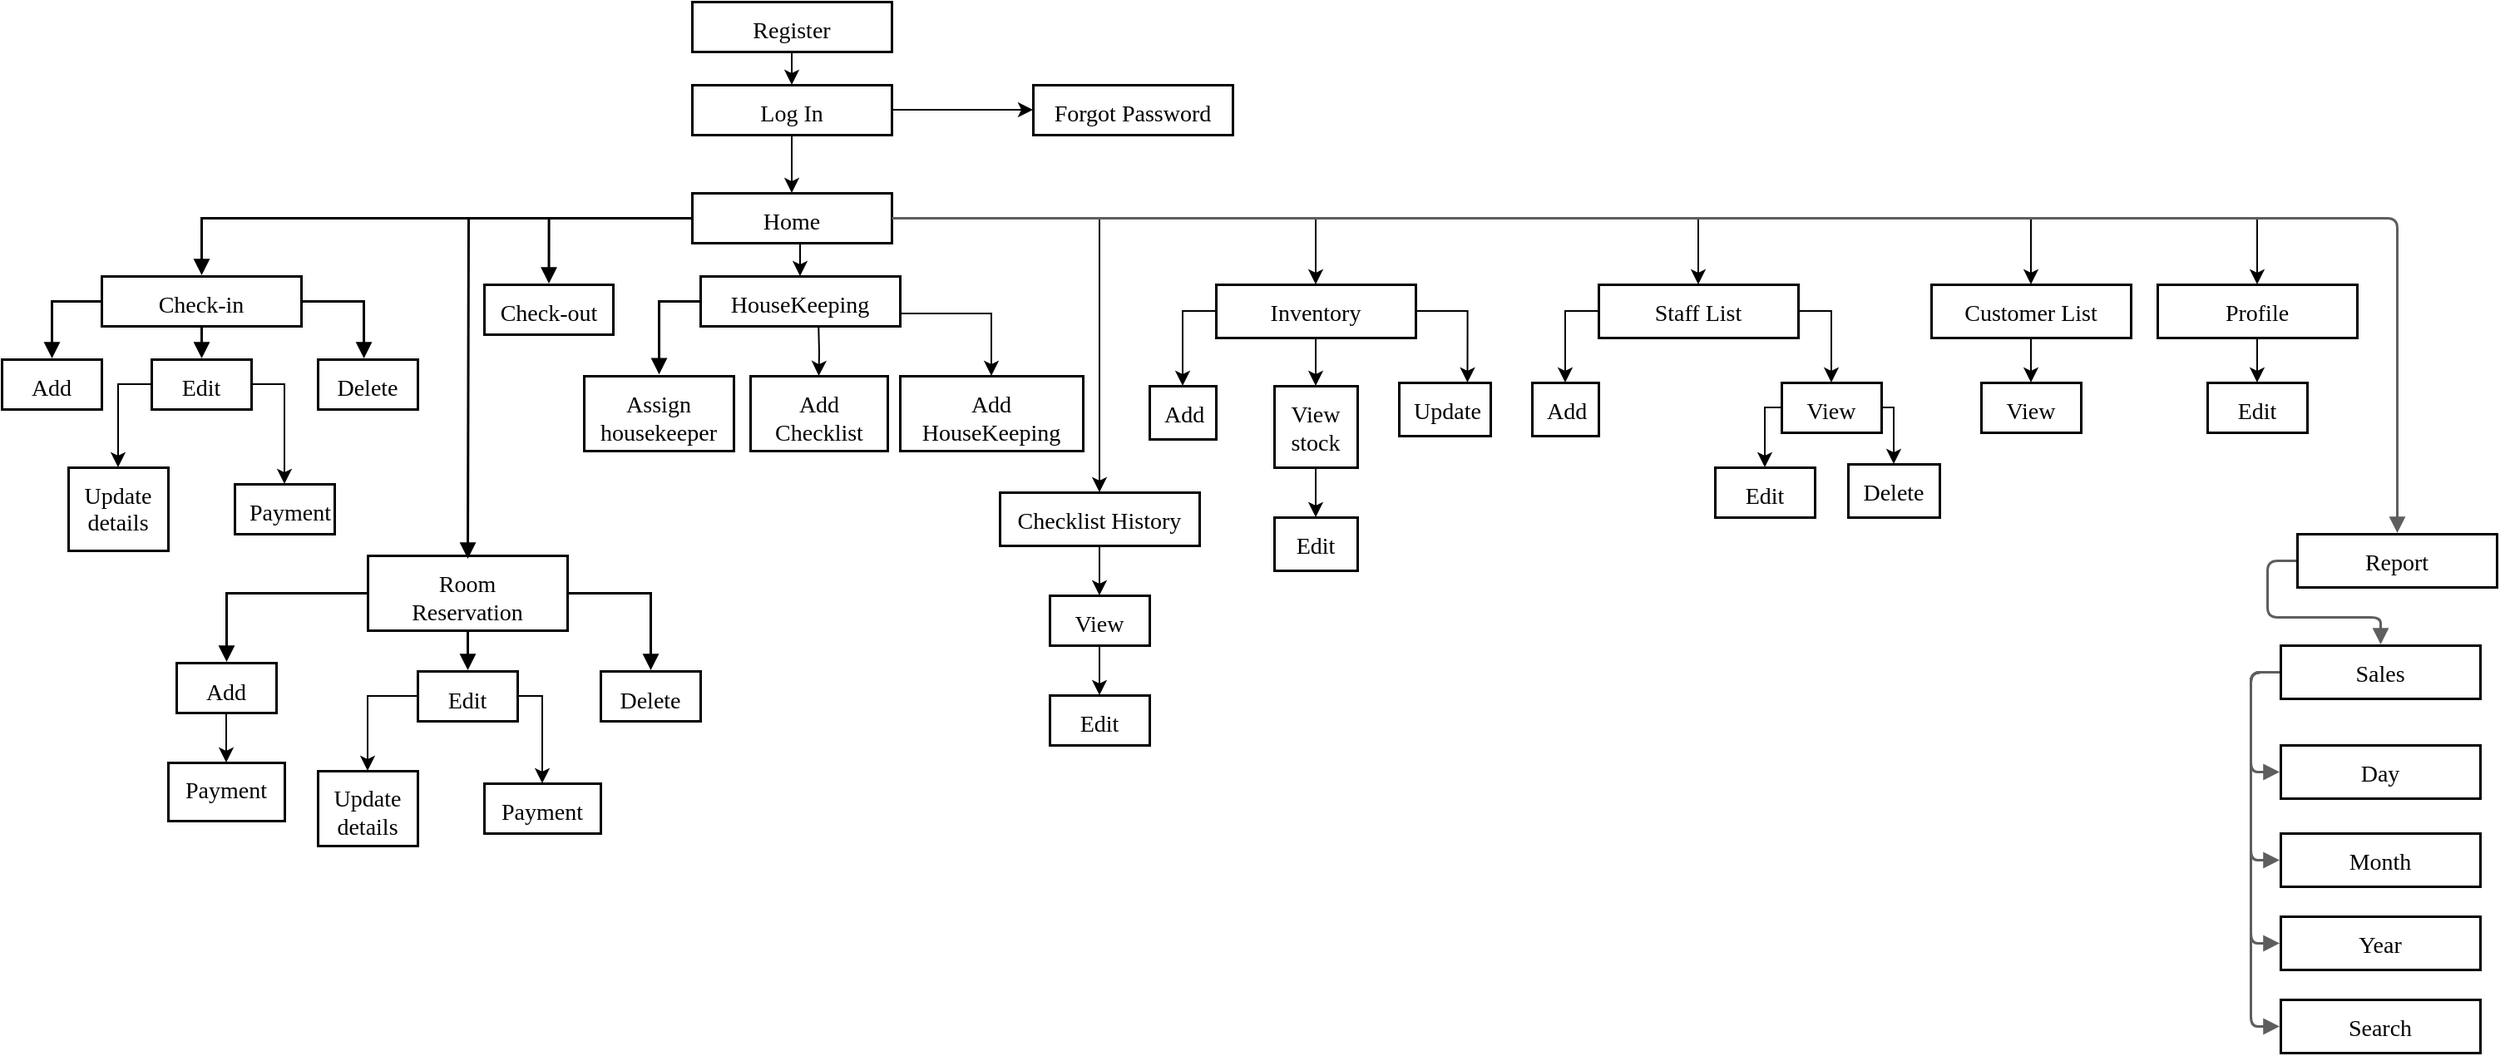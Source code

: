 <mxfile version="14.5.10" type="google" pages="3"><diagram id="X8P3YuBlnv4atNKidnHw" name="MAD Navigation Structure Chart.drawio"><mxGraphModel dx="572" dy="794" grid="1" gridSize="10" guides="1" tooltips="1" connect="1" arrows="1" fold="1" page="1" pageScale="1" pageWidth="850" pageHeight="1100" math="0" shadow="0"><root><mxCell id="0"/><mxCell id="1" parent="0"/><UserObject label="Room Reservation" lucidchartObjectId="jSBdzAT~_77Z" id="zC8ClsHfyyvKuaGl65B3-2"><mxCell style="html=1;overflow=block;blockSpacing=1;whiteSpace=wrap;;whiteSpace=wrap;fontSize=14;fontFamily=Liberation Serif;fontColor=#000000;spacing=9;strokeOpacity=100;strokeWidth=1.5;" parent="1" vertex="1"><mxGeometry x="1530" y="1023" width="120" height="45" as="geometry"/></mxCell></UserObject><mxCell id="2BYb2WoPGp4HcQ50I6nH-3" style="edgeStyle=orthogonalEdgeStyle;rounded=0;orthogonalLoop=1;jettySize=auto;html=1;entryX=0.5;entryY=0;entryDx=0;entryDy=0;fontSize=14;" parent="1" source="zC8ClsHfyyvKuaGl65B3-10" target="2BYb2WoPGp4HcQ50I6nH-2" edge="1"><mxGeometry relative="1" as="geometry"/></mxCell><UserObject label="Add" lucidchartObjectId="jUBdz7wgbLjx" id="zC8ClsHfyyvKuaGl65B3-10"><mxCell style="html=1;overflow=block;blockSpacing=1;whiteSpace=wrap;;whiteSpace=wrap;fontSize=14;fontFamily=Liberation Serif;fontColor=#000000;spacing=9;strokeOpacity=100;strokeWidth=1.5;" parent="1" vertex="1"><mxGeometry x="1415" y="1087.5" width="60" height="30" as="geometry"/></mxCell></UserObject><mxCell id="2BYb2WoPGp4HcQ50I6nH-14" style="edgeStyle=orthogonalEdgeStyle;rounded=0;orthogonalLoop=1;jettySize=auto;html=1;entryX=0.5;entryY=0;entryDx=0;entryDy=0;fontSize=14;" parent="1" source="zC8ClsHfyyvKuaGl65B3-11" target="2BYb2WoPGp4HcQ50I6nH-11" edge="1"><mxGeometry relative="1" as="geometry"><Array as="points"><mxPoint x="1530" y="1108"/></Array></mxGeometry></mxCell><mxCell id="UURa9t0UmFRUG_zpb2Jl-2" style="edgeStyle=orthogonalEdgeStyle;rounded=0;orthogonalLoop=1;jettySize=auto;html=1;" parent="1" source="zC8ClsHfyyvKuaGl65B3-11" target="2BYb2WoPGp4HcQ50I6nH-13" edge="1"><mxGeometry relative="1" as="geometry"><Array as="points"><mxPoint x="1635" y="1108"/></Array></mxGeometry></mxCell><UserObject label="Edit" lucidchartObjectId="VUBdtIj0k4Uc" id="zC8ClsHfyyvKuaGl65B3-11"><mxCell style="html=1;overflow=block;blockSpacing=1;whiteSpace=wrap;;whiteSpace=wrap;fontSize=14;fontFamily=Liberation Serif;fontColor=#000000;spacing=9;strokeOpacity=100;strokeWidth=1.5;" parent="1" vertex="1"><mxGeometry x="1560" y="1092.5" width="60" height="30" as="geometry"/></mxCell></UserObject><UserObject label="Delete" lucidchartObjectId="-UBdysS3TcM3" id="zC8ClsHfyyvKuaGl65B3-12"><mxCell style="html=1;overflow=block;blockSpacing=1;whiteSpace=wrap;;whiteSpace=wrap;fontSize=14;fontFamily=Liberation Serif;fontColor=#000000;spacing=9;strokeOpacity=100;strokeWidth=1.5;" parent="1" vertex="1"><mxGeometry x="1670" y="1092.5" width="60" height="30" as="geometry"/></mxCell></UserObject><UserObject label="" lucidchartObjectId="rVBdWCja~peL" id="zC8ClsHfyyvKuaGl65B3-13"><mxCell style="html=1;jettySize=18;whiteSpace=wrap;fontSize=14;strokeWidth=1.5;rounded=1;arcSize=0;edgeStyle=orthogonalEdgeStyle;startArrow=none;;endArrow=block;endFill=1;;exitX=-0.006;exitY=0.5;exitPerimeter=0;entryX=0.5;entryY=-0.025;entryPerimeter=0;" parent="1" source="zC8ClsHfyyvKuaGl65B3-2" target="zC8ClsHfyyvKuaGl65B3-10" edge="1"><mxGeometry width="100" height="100" relative="1" as="geometry"><Array as="points"/></mxGeometry></mxCell></UserObject><UserObject label="" lucidchartObjectId="uVBdWilyT-_1" id="zC8ClsHfyyvKuaGl65B3-14"><mxCell style="html=1;jettySize=18;whiteSpace=wrap;fontSize=14;strokeWidth=1.5;rounded=1;arcSize=0;edgeStyle=orthogonalEdgeStyle;startArrow=none;;endArrow=block;endFill=1;;exitX=0.5;exitY=1.017;exitPerimeter=0;entryX=0.5;entryY=-0.025;entryPerimeter=0;" parent="1" source="zC8ClsHfyyvKuaGl65B3-2" target="zC8ClsHfyyvKuaGl65B3-11" edge="1"><mxGeometry width="100" height="100" relative="1" as="geometry"><Array as="points"/></mxGeometry></mxCell></UserObject><UserObject label="" lucidchartObjectId="yVBdkm8ftYli" id="zC8ClsHfyyvKuaGl65B3-15"><mxCell style="html=1;jettySize=18;whiteSpace=wrap;fontSize=14;strokeWidth=1.5;rounded=1;arcSize=0;edgeStyle=orthogonalEdgeStyle;startArrow=none;;endArrow=block;endFill=1;;exitX=1.006;exitY=0.5;exitPerimeter=0;entryX=0.5;entryY=-0.025;entryPerimeter=0;" parent="1" source="zC8ClsHfyyvKuaGl65B3-2" target="zC8ClsHfyyvKuaGl65B3-12" edge="1"><mxGeometry width="100" height="100" relative="1" as="geometry"><Array as="points"/></mxGeometry></mxCell></UserObject><mxCell id="eEwaE4qMo6vqo_PR_kS1-10" style="edgeStyle=orthogonalEdgeStyle;rounded=0;orthogonalLoop=1;jettySize=auto;html=1;fontSize=14;" parent="1" target="zC8ClsHfyyvKuaGl65B3-55" edge="1"><mxGeometry relative="1" as="geometry"><mxPoint x="1801" y="880" as="sourcePoint"/></mxGeometry></mxCell><mxCell id="eEwaE4qMo6vqo_PR_kS1-15" style="edgeStyle=orthogonalEdgeStyle;rounded=0;orthogonalLoop=1;jettySize=auto;html=1;exitX=1;exitY=0.75;exitDx=0;exitDy=0;fontSize=14;" parent="1" source="zC8ClsHfyyvKuaGl65B3-42" target="eEwaE4qMo6vqo_PR_kS1-14" edge="1"><mxGeometry relative="1" as="geometry"/></mxCell><UserObject label="HouseKeeping" lucidchartObjectId="_3BdbrvC1BMB" id="zC8ClsHfyyvKuaGl65B3-42"><mxCell style="html=1;overflow=block;blockSpacing=1;whiteSpace=wrap;;whiteSpace=wrap;fontSize=14;fontFamily=Liberation Serif;fontColor=#000000;spacing=9;strokeOpacity=100;strokeWidth=1.5;" parent="1" vertex="1"><mxGeometry x="1730" y="855" width="120" height="30" as="geometry"/></mxCell></UserObject><UserObject label="Check-in" lucidchartObjectId="9-BdM9n1XhIO" id="zC8ClsHfyyvKuaGl65B3-43"><mxCell style="html=1;overflow=block;blockSpacing=1;whiteSpace=wrap;;whiteSpace=wrap;fontSize=14;fontFamily=Liberation Serif;fontColor=#000000;spacing=9;strokeOpacity=100;strokeWidth=1.5;" parent="1" vertex="1"><mxGeometry x="1370" y="855" width="120" height="30" as="geometry"/></mxCell></UserObject><UserObject label="Check-out" lucidchartObjectId="i_BdZ6ml4nId" id="zC8ClsHfyyvKuaGl65B3-44"><mxCell style="html=1;overflow=block;blockSpacing=1;whiteSpace=wrap;;whiteSpace=wrap;fontSize=14;fontFamily=Liberation Serif;fontColor=#000000;spacing=9;strokeOpacity=100;strokeWidth=1.5;" parent="1" vertex="1"><mxGeometry x="1600" y="860" width="77.5" height="30" as="geometry"/></mxCell></UserObject><UserObject label="Add" lucidchartObjectId="u_BdKZJal94V" id="zC8ClsHfyyvKuaGl65B3-45"><mxCell style="html=1;overflow=block;blockSpacing=1;whiteSpace=wrap;;whiteSpace=wrap;fontSize=14;fontFamily=Liberation Serif;fontColor=#000000;spacing=9;strokeOpacity=100;strokeWidth=1.5;" parent="1" vertex="1"><mxGeometry x="1310" y="905" width="60" height="30" as="geometry"/></mxCell></UserObject><mxCell id="UMGdN3JDnB5tdRUWy6Qd-1" style="edgeStyle=orthogonalEdgeStyle;rounded=0;orthogonalLoop=1;jettySize=auto;html=1;" parent="1" source="zC8ClsHfyyvKuaGl65B3-46" target="EHP3jOI84sXTGmARpkV4-3" edge="1"><mxGeometry relative="1" as="geometry"><Array as="points"><mxPoint x="1380" y="920"/></Array></mxGeometry></mxCell><mxCell id="UMGdN3JDnB5tdRUWy6Qd-3" style="edgeStyle=orthogonalEdgeStyle;rounded=0;orthogonalLoop=1;jettySize=auto;html=1;entryX=0.5;entryY=0;entryDx=0;entryDy=0;" parent="1" source="zC8ClsHfyyvKuaGl65B3-46" target="EHP3jOI84sXTGmARpkV4-4" edge="1"><mxGeometry relative="1" as="geometry"><Array as="points"><mxPoint x="1480" y="920"/></Array></mxGeometry></mxCell><UserObject label="Edit" lucidchartObjectId="A_Bd0uE1OPQg" id="zC8ClsHfyyvKuaGl65B3-46"><mxCell style="html=1;overflow=block;blockSpacing=1;whiteSpace=wrap;;whiteSpace=wrap;fontSize=14;fontFamily=Liberation Serif;fontColor=#000000;spacing=9;strokeOpacity=100;strokeWidth=1.5;" parent="1" vertex="1"><mxGeometry x="1400" y="905" width="60" height="30" as="geometry"/></mxCell></UserObject><UserObject label="Delete" lucidchartObjectId="F_BdCy5gwOZz" id="zC8ClsHfyyvKuaGl65B3-47"><mxCell style="html=1;overflow=block;blockSpacing=1;whiteSpace=wrap;;whiteSpace=wrap;fontSize=14;fontFamily=Liberation Serif;fontColor=#000000;spacing=9;strokeOpacity=100;strokeWidth=1.5;" parent="1" vertex="1"><mxGeometry x="1500" y="905" width="60" height="30" as="geometry"/></mxCell></UserObject><mxCell id="eEwaE4qMo6vqo_PR_kS1-35" style="edgeStyle=orthogonalEdgeStyle;rounded=0;orthogonalLoop=1;jettySize=auto;html=1;fontSize=14;" parent="1" source="zC8ClsHfyyvKuaGl65B3-48" target="zC8ClsHfyyvKuaGl65B3-57" edge="1"><mxGeometry relative="1" as="geometry"/></mxCell><mxCell id="eEwaE4qMo6vqo_PR_kS1-36" style="edgeStyle=orthogonalEdgeStyle;rounded=0;orthogonalLoop=1;jettySize=auto;html=1;exitX=0.75;exitY=1;exitDx=0;exitDy=0;fontSize=14;" parent="1" target="zC8ClsHfyyvKuaGl65B3-42" edge="1"><mxGeometry relative="1" as="geometry"><Array as="points"><mxPoint x="1790" y="820"/></Array><mxPoint x="1795.0" y="820" as="sourcePoint"/></mxGeometry></mxCell><mxCell id="eEwaE4qMo6vqo_PR_kS1-37" style="edgeStyle=orthogonalEdgeStyle;rounded=0;orthogonalLoop=1;jettySize=auto;html=1;entryX=0.5;entryY=0;entryDx=0;entryDy=0;fontSize=14;" parent="1" source="zC8ClsHfyyvKuaGl65B3-48" target="eEwaE4qMo6vqo_PR_kS1-16" edge="1"><mxGeometry relative="1" as="geometry"/></mxCell><mxCell id="Zz-tI2FcvrTC938RHXnV-9" style="edgeStyle=orthogonalEdgeStyle;rounded=0;orthogonalLoop=1;jettySize=auto;html=1;exitX=1;exitY=0.5;exitDx=0;exitDy=0;fontSize=14;" parent="1" source="zC8ClsHfyyvKuaGl65B3-48" target="Zz-tI2FcvrTC938RHXnV-8" edge="1"><mxGeometry relative="1" as="geometry"/></mxCell><mxCell id="Zz-tI2FcvrTC938RHXnV-21" style="edgeStyle=orthogonalEdgeStyle;rounded=0;orthogonalLoop=1;jettySize=auto;html=1;exitX=1;exitY=0.5;exitDx=0;exitDy=0;entryX=0.5;entryY=0;entryDx=0;entryDy=0;fontSize=14;" parent="1" source="zC8ClsHfyyvKuaGl65B3-48" target="Zz-tI2FcvrTC938RHXnV-20" edge="1"><mxGeometry relative="1" as="geometry"/></mxCell><mxCell id="Zz-tI2FcvrTC938RHXnV-25" style="edgeStyle=orthogonalEdgeStyle;rounded=0;orthogonalLoop=1;jettySize=auto;html=1;exitX=1;exitY=0.5;exitDx=0;exitDy=0;entryX=0.5;entryY=0;entryDx=0;entryDy=0;fontSize=14;" parent="1" source="zC8ClsHfyyvKuaGl65B3-48" target="Zz-tI2FcvrTC938RHXnV-24" edge="1"><mxGeometry relative="1" as="geometry"/></mxCell><UserObject label="Home" lucidchartObjectId="M_BddpiCKK53" id="zC8ClsHfyyvKuaGl65B3-48"><mxCell style="html=1;overflow=block;blockSpacing=1;whiteSpace=wrap;;whiteSpace=wrap;fontSize=14;fontFamily=Liberation Serif;fontColor=#000000;spacing=9;strokeOpacity=100;strokeWidth=1.5;" parent="1" vertex="1"><mxGeometry x="1725" y="805" width="120" height="30" as="geometry"/></mxCell></UserObject><UserObject label="" lucidchartObjectId="__BdPjtH7occ" id="zC8ClsHfyyvKuaGl65B3-49"><mxCell style="html=1;jettySize=18;whiteSpace=wrap;fontSize=14;strokeWidth=1.5;rounded=1;arcSize=0;edgeStyle=orthogonalEdgeStyle;startArrow=none;;endArrow=block;endFill=1;;exitX=-0.006;exitY=0.5;exitPerimeter=0;entryX=0.5;entryY=-0.025;entryPerimeter=0;" parent="1" source="zC8ClsHfyyvKuaGl65B3-48" edge="1"><mxGeometry width="100" height="100" relative="1" as="geometry"><Array as="points"/><mxPoint x="1590" y="1024.75" as="targetPoint"/></mxGeometry></mxCell></UserObject><UserObject label="" lucidchartObjectId="c.Bde02nvcY." id="zC8ClsHfyyvKuaGl65B3-50"><mxCell style="html=1;jettySize=18;whiteSpace=wrap;fontSize=14;strokeWidth=1.5;rounded=1;arcSize=0;edgeStyle=orthogonalEdgeStyle;startArrow=none;;endArrow=block;endFill=1;;exitX=-0.006;exitY=0.5;exitPerimeter=0;entryX=0.5;entryY=-0.025;entryPerimeter=0;" parent="1" source="zC8ClsHfyyvKuaGl65B3-48" target="zC8ClsHfyyvKuaGl65B3-43" edge="1"><mxGeometry width="100" height="100" relative="1" as="geometry"><Array as="points"/></mxGeometry></mxCell></UserObject><UserObject label="Assign housekeeper" lucidchartObjectId="bcCdhZaZQJr-" id="zC8ClsHfyyvKuaGl65B3-51"><mxCell style="html=1;overflow=block;blockSpacing=1;whiteSpace=wrap;;whiteSpace=wrap;fontSize=14;fontFamily=Liberation Serif;fontColor=#000000;spacing=9;strokeOpacity=100;strokeWidth=1.5;" parent="1" vertex="1"><mxGeometry x="1660" y="915" width="90" height="45" as="geometry"/></mxCell></UserObject><UserObject label="" lucidchartObjectId="ccCdrkeQPSr7" id="zC8ClsHfyyvKuaGl65B3-52"><mxCell style="html=1;jettySize=18;whiteSpace=wrap;fontSize=14;strokeWidth=1.5;rounded=1;arcSize=0;edgeStyle=orthogonalEdgeStyle;startArrow=none;;endArrow=block;endFill=1;;exitX=-0.006;exitY=0.5;exitPerimeter=0;entryX=0.5;entryY=-0.025;entryPerimeter=0;" parent="1" source="zC8ClsHfyyvKuaGl65B3-43" target="zC8ClsHfyyvKuaGl65B3-45" edge="1"><mxGeometry width="100" height="100" relative="1" as="geometry"><Array as="points"/></mxGeometry></mxCell></UserObject><UserObject label="" lucidchartObjectId="qcCdsZm66DcX" id="zC8ClsHfyyvKuaGl65B3-53"><mxCell style="html=1;jettySize=18;whiteSpace=wrap;fontSize=14;strokeWidth=1.5;rounded=1;arcSize=0;edgeStyle=orthogonalEdgeStyle;startArrow=none;;endArrow=block;endFill=1;;exitX=0.5;exitY=1.025;exitPerimeter=0;entryX=0.5;entryY=-0.025;entryPerimeter=0;" parent="1" source="zC8ClsHfyyvKuaGl65B3-43" target="zC8ClsHfyyvKuaGl65B3-46" edge="1"><mxGeometry width="100" height="100" relative="1" as="geometry"><Array as="points"/></mxGeometry></mxCell></UserObject><UserObject label="" lucidchartObjectId="tcCd7713_OyL" id="zC8ClsHfyyvKuaGl65B3-54"><mxCell style="html=1;jettySize=18;whiteSpace=wrap;fontSize=14;strokeWidth=1.5;rounded=1;arcSize=0;edgeStyle=orthogonalEdgeStyle;startArrow=none;;endArrow=block;endFill=1;;exitX=1.006;exitY=0.5;exitPerimeter=0;entryX=0.459;entryY=-0.025;entryPerimeter=0;" parent="1" source="zC8ClsHfyyvKuaGl65B3-43" target="zC8ClsHfyyvKuaGl65B3-47" edge="1"><mxGeometry width="100" height="100" relative="1" as="geometry"><Array as="points"/></mxGeometry></mxCell></UserObject><UserObject label="Add Checklist" lucidchartObjectId="vcCdJHz8.Egz" id="zC8ClsHfyyvKuaGl65B3-55"><mxCell style="html=1;overflow=block;blockSpacing=1;whiteSpace=wrap;;whiteSpace=wrap;fontSize=14;fontFamily=Liberation Serif;fontColor=#000000;spacing=9;strokeOpacity=100;strokeWidth=1.5;" parent="1" vertex="1"><mxGeometry x="1760" y="915" width="82.5" height="45" as="geometry"/></mxCell></UserObject><UserObject label="" lucidchartObjectId="KcCd0XYQ448h" id="zC8ClsHfyyvKuaGl65B3-56"><mxCell style="html=1;jettySize=18;whiteSpace=wrap;fontSize=14;strokeWidth=1.5;rounded=1;arcSize=0;edgeStyle=orthogonalEdgeStyle;startArrow=none;;endArrow=block;endFill=1;;exitX=-0.006;exitY=0.5;exitPerimeter=0;entryX=0.5;entryY=-0.025;entryPerimeter=0;" parent="1" source="zC8ClsHfyyvKuaGl65B3-48" target="zC8ClsHfyyvKuaGl65B3-44" edge="1"><mxGeometry width="100" height="100" relative="1" as="geometry"><Array as="points"/></mxGeometry></mxCell></UserObject><mxCell id="eEwaE4qMo6vqo_PR_kS1-11" value="" style="edgeStyle=orthogonalEdgeStyle;rounded=0;orthogonalLoop=1;jettySize=auto;html=1;entryX=0.5;entryY=0;entryDx=0;entryDy=0;fontSize=14;" parent="1" source="zC8ClsHfyyvKuaGl65B3-57" target="zC8ClsHfyyvKuaGl65B3-58" edge="1"><mxGeometry relative="1" as="geometry"><mxPoint x="1970" y="1042" as="targetPoint"/></mxGeometry></mxCell><UserObject label="Checklist History" lucidchartObjectId="veCdM5PN79N." id="zC8ClsHfyyvKuaGl65B3-57"><mxCell style="html=1;overflow=block;blockSpacing=1;whiteSpace=wrap;;whiteSpace=wrap;fontSize=14;fontFamily=Liberation Serif;fontColor=#000000;spacing=9;strokeOpacity=100;strokeWidth=1.5;" parent="1" vertex="1"><mxGeometry x="1910" y="985" width="120" height="32" as="geometry"/></mxCell></UserObject><mxCell id="eEwaE4qMo6vqo_PR_kS1-13" value="" style="edgeStyle=orthogonalEdgeStyle;rounded=0;orthogonalLoop=1;jettySize=auto;html=1;fontSize=14;" parent="1" source="zC8ClsHfyyvKuaGl65B3-58" target="zC8ClsHfyyvKuaGl65B3-59" edge="1"><mxGeometry relative="1" as="geometry"/></mxCell><UserObject label="View" lucidchartObjectId="jfCdKBevnQsL" id="zC8ClsHfyyvKuaGl65B3-58"><mxCell style="html=1;overflow=block;blockSpacing=1;whiteSpace=wrap;;whiteSpace=wrap;fontSize=14;fontFamily=Liberation Serif;fontColor=#000000;spacing=9;strokeOpacity=100;strokeWidth=1.5;" parent="1" vertex="1"><mxGeometry x="1940" y="1047" width="60" height="30" as="geometry"/></mxCell></UserObject><UserObject label="Edit" lucidchartObjectId=".fCdZsmJU6wk" id="zC8ClsHfyyvKuaGl65B3-59"><mxCell style="html=1;overflow=block;blockSpacing=1;whiteSpace=wrap;;whiteSpace=wrap;fontSize=14;fontFamily=Liberation Serif;fontColor=#000000;spacing=9;strokeOpacity=100;strokeWidth=1.5;" parent="1" vertex="1"><mxGeometry x="1940" y="1107" width="60" height="30" as="geometry"/></mxCell></UserObject><UserObject label="" lucidchartObjectId="ggCd9cIFaL7t" id="zC8ClsHfyyvKuaGl65B3-60"><mxCell style="html=1;jettySize=18;whiteSpace=wrap;fontSize=14;strokeWidth=1.5;rounded=1;arcSize=0;edgeStyle=orthogonalEdgeStyle;startArrow=none;;endArrow=block;endFill=1;;exitX=-0.006;exitY=0.5;exitPerimeter=0;entryX=0.5;entryY=-0.025;entryPerimeter=0;" parent="1" source="zC8ClsHfyyvKuaGl65B3-42" target="zC8ClsHfyyvKuaGl65B3-51" edge="1"><mxGeometry width="100" height="100" relative="1" as="geometry"><Array as="points"/></mxGeometry></mxCell></UserObject><UserObject label="Add HouseKeeping" lucidchartObjectId="vcCdJHz8.Egz" id="eEwaE4qMo6vqo_PR_kS1-14"><mxCell style="html=1;overflow=block;blockSpacing=1;whiteSpace=wrap;;whiteSpace=wrap;fontSize=14;fontFamily=Liberation Serif;fontColor=#000000;spacing=9;strokeOpacity=100;strokeWidth=1.5;" parent="1" vertex="1"><mxGeometry x="1850" y="915" width="110" height="45" as="geometry"/></mxCell></UserObject><mxCell id="SYei1kUS1Cop4Idldlz7-2" style="edgeStyle=orthogonalEdgeStyle;rounded=0;orthogonalLoop=1;jettySize=auto;html=1;" parent="1" source="eEwaE4qMo6vqo_PR_kS1-16" target="eEwaE4qMo6vqo_PR_kS1-19" edge="1"><mxGeometry relative="1" as="geometry"><Array as="points"><mxPoint x="2020" y="876"/></Array></mxGeometry></mxCell><mxCell id="SYei1kUS1Cop4Idldlz7-3" style="edgeStyle=orthogonalEdgeStyle;rounded=0;orthogonalLoop=1;jettySize=auto;html=1;entryX=0.75;entryY=0;entryDx=0;entryDy=0;exitX=1;exitY=0.5;exitDx=0;exitDy=0;" parent="1" source="eEwaE4qMo6vqo_PR_kS1-16" target="eEwaE4qMo6vqo_PR_kS1-20" edge="1"><mxGeometry relative="1" as="geometry"/></mxCell><mxCell id="SYei1kUS1Cop4Idldlz7-4" value="" style="edgeStyle=orthogonalEdgeStyle;rounded=0;orthogonalLoop=1;jettySize=auto;html=1;entryX=0.5;entryY=0;entryDx=0;entryDy=0;" parent="1" source="eEwaE4qMo6vqo_PR_kS1-16" target="eEwaE4qMo6vqo_PR_kS1-21" edge="1"><mxGeometry relative="1" as="geometry"/></mxCell><UserObject label="Inventory" lucidchartObjectId="veCdM5PN79N." id="eEwaE4qMo6vqo_PR_kS1-16"><mxCell style="html=1;overflow=block;blockSpacing=1;whiteSpace=wrap;;whiteSpace=wrap;fontSize=14;fontFamily=Liberation Serif;fontColor=#000000;spacing=9;strokeOpacity=100;strokeWidth=1.5;" parent="1" vertex="1"><mxGeometry x="2040" y="860" width="120" height="32" as="geometry"/></mxCell></UserObject><UserObject label="Add" lucidchartObjectId="veCdM5PN79N." id="eEwaE4qMo6vqo_PR_kS1-19"><mxCell style="html=1;overflow=block;blockSpacing=1;whiteSpace=wrap;;whiteSpace=wrap;fontSize=14;fontFamily=Liberation Serif;fontColor=#000000;spacing=9;strokeOpacity=100;strokeWidth=1.5;" parent="1" vertex="1"><mxGeometry x="2000" y="921" width="40" height="32" as="geometry"/></mxCell></UserObject><UserObject label="Update" lucidchartObjectId="veCdM5PN79N." id="eEwaE4qMo6vqo_PR_kS1-20"><mxCell style="html=1;overflow=block;blockSpacing=1;whiteSpace=wrap;;whiteSpace=wrap;fontSize=14;fontFamily=Liberation Serif;fontColor=#000000;spacing=9;strokeOpacity=100;strokeWidth=1.5;" parent="1" vertex="1"><mxGeometry x="2150" y="919" width="55" height="32" as="geometry"/></mxCell></UserObject><mxCell id="SYei1kUS1Cop4Idldlz7-8" value="" style="edgeStyle=orthogonalEdgeStyle;rounded=0;orthogonalLoop=1;jettySize=auto;html=1;" parent="1" source="eEwaE4qMo6vqo_PR_kS1-21" target="3pM-ZMJWPnUBjQN0b4aC-1" edge="1"><mxGeometry relative="1" as="geometry"/></mxCell><UserObject label="View stock" lucidchartObjectId="veCdM5PN79N." id="eEwaE4qMo6vqo_PR_kS1-21"><mxCell style="html=1;overflow=block;blockSpacing=1;whiteSpace=wrap;;whiteSpace=wrap;fontSize=14;fontFamily=Liberation Serif;fontColor=#000000;spacing=9;strokeOpacity=100;strokeWidth=1.5;" parent="1" vertex="1"><mxGeometry x="2075" y="921" width="50" height="49" as="geometry"/></mxCell></UserObject><UserObject label="Payment" lucidchartObjectId="q1Bdokaifr99" id="2BYb2WoPGp4HcQ50I6nH-2"><mxCell style="html=1;overflow=block;blockSpacing=1;whiteSpace=wrap;;whiteSpace=wrap;fontSize=14;fontFamily=Liberation Serif;fontColor=#000000;spacing=9;strokeOpacity=100;strokeWidth=1.5;" parent="1" vertex="1"><mxGeometry x="1410" y="1147.5" width="70" height="35" as="geometry"/></mxCell></UserObject><UserObject label="Update details" lucidchartObjectId="jUBdz7wgbLjx" id="2BYb2WoPGp4HcQ50I6nH-11"><mxCell style="html=1;overflow=block;blockSpacing=1;whiteSpace=wrap;;whiteSpace=wrap;fontSize=14;fontFamily=Liberation Serif;fontColor=#000000;spacing=9;strokeOpacity=100;strokeWidth=1.5;" parent="1" vertex="1"><mxGeometry x="1500" y="1152.5" width="60" height="45" as="geometry"/></mxCell></UserObject><UserObject label="Payment" lucidchartObjectId="q1Bdokaifr99" id="2BYb2WoPGp4HcQ50I6nH-13"><mxCell style="html=1;overflow=block;blockSpacing=1;whiteSpace=wrap;;whiteSpace=wrap;fontSize=14;fontFamily=Liberation Serif;fontColor=#000000;spacing=9;strokeOpacity=100;strokeWidth=1.5;" parent="1" vertex="1"><mxGeometry x="1600" y="1160" width="70" height="30" as="geometry"/></mxCell></UserObject><UserObject label="Update details" lucidchartObjectId="jUBdz7wgbLjx" id="EHP3jOI84sXTGmARpkV4-3"><mxCell style="html=1;overflow=block;blockSpacing=1;whiteSpace=wrap;;whiteSpace=wrap;fontSize=14;fontFamily=Liberation Serif;fontColor=#000000;spacing=9;strokeOpacity=100;strokeWidth=1.5;" parent="1" vertex="1"><mxGeometry x="1350" y="970" width="60" height="50" as="geometry"/></mxCell></UserObject><UserObject label="Payment" lucidchartObjectId="q1Bdokaifr99" id="EHP3jOI84sXTGmARpkV4-4"><mxCell style="html=1;overflow=block;blockSpacing=1;whiteSpace=wrap;;whiteSpace=wrap;fontSize=14;fontFamily=Liberation Serif;fontColor=#000000;spacing=9;strokeOpacity=100;strokeWidth=1.5;" parent="1" vertex="1"><mxGeometry x="1450" y="980" width="60" height="30" as="geometry"/></mxCell></UserObject><mxCell id="Zz-tI2FcvrTC938RHXnV-11" style="edgeStyle=orthogonalEdgeStyle;rounded=0;orthogonalLoop=1;jettySize=auto;html=1;exitX=0;exitY=0.5;exitDx=0;exitDy=0;entryX=0.5;entryY=0;entryDx=0;entryDy=0;fontSize=14;" parent="1" source="Zz-tI2FcvrTC938RHXnV-8" target="Zz-tI2FcvrTC938RHXnV-10" edge="1"><mxGeometry relative="1" as="geometry"/></mxCell><mxCell id="Zz-tI2FcvrTC938RHXnV-17" style="edgeStyle=orthogonalEdgeStyle;rounded=0;orthogonalLoop=1;jettySize=auto;html=1;exitX=1;exitY=0.5;exitDx=0;exitDy=0;entryX=0.5;entryY=0;entryDx=0;entryDy=0;fontSize=14;" parent="1" source="Zz-tI2FcvrTC938RHXnV-8" target="Zz-tI2FcvrTC938RHXnV-16" edge="1"><mxGeometry relative="1" as="geometry"/></mxCell><UserObject label="Staff List" lucidchartObjectId="veCdM5PN79N." id="Zz-tI2FcvrTC938RHXnV-8"><mxCell style="html=1;overflow=block;blockSpacing=1;whiteSpace=wrap;;whiteSpace=wrap;fontSize=14;fontFamily=Liberation Serif;fontColor=#000000;spacing=9;strokeOpacity=100;strokeWidth=1.5;" parent="1" vertex="1"><mxGeometry x="2270" y="860" width="120" height="32" as="geometry"/></mxCell></UserObject><UserObject label="Add" lucidchartObjectId="veCdM5PN79N." id="Zz-tI2FcvrTC938RHXnV-10"><mxCell style="html=1;overflow=block;blockSpacing=1;whiteSpace=wrap;;whiteSpace=wrap;fontSize=14;fontFamily=Liberation Serif;fontColor=#000000;spacing=9;strokeOpacity=100;strokeWidth=1.5;" parent="1" vertex="1"><mxGeometry x="2230" y="919" width="40" height="32" as="geometry"/></mxCell></UserObject><UserObject label="Edit" lucidchartObjectId=".fCdZsmJU6wk" id="Zz-tI2FcvrTC938RHXnV-12"><mxCell style="html=1;overflow=block;blockSpacing=1;whiteSpace=wrap;;whiteSpace=wrap;fontSize=14;fontFamily=Liberation Serif;fontColor=#000000;spacing=9;strokeOpacity=100;strokeWidth=1.5;" parent="1" vertex="1"><mxGeometry x="2340" y="970" width="60" height="30" as="geometry"/></mxCell></UserObject><UserObject label="Delete" lucidchartObjectId="veCdM5PN79N." id="Zz-tI2FcvrTC938RHXnV-14"><mxCell style="html=1;overflow=block;blockSpacing=1;whiteSpace=wrap;;whiteSpace=wrap;fontSize=14;fontFamily=Liberation Serif;fontColor=#000000;spacing=9;strokeOpacity=100;strokeWidth=1.5;" parent="1" vertex="1"><mxGeometry x="2420" y="968" width="55" height="32" as="geometry"/></mxCell></UserObject><mxCell id="Zz-tI2FcvrTC938RHXnV-18" style="edgeStyle=orthogonalEdgeStyle;rounded=0;orthogonalLoop=1;jettySize=auto;html=1;exitX=0;exitY=0.5;exitDx=0;exitDy=0;entryX=0.5;entryY=0;entryDx=0;entryDy=0;fontSize=14;" parent="1" source="Zz-tI2FcvrTC938RHXnV-16" target="Zz-tI2FcvrTC938RHXnV-12" edge="1"><mxGeometry relative="1" as="geometry"/></mxCell><mxCell id="Zz-tI2FcvrTC938RHXnV-19" style="edgeStyle=orthogonalEdgeStyle;rounded=0;orthogonalLoop=1;jettySize=auto;html=1;exitX=1;exitY=0.5;exitDx=0;exitDy=0;entryX=0.5;entryY=0;entryDx=0;entryDy=0;fontSize=14;" parent="1" source="Zz-tI2FcvrTC938RHXnV-16" target="Zz-tI2FcvrTC938RHXnV-14" edge="1"><mxGeometry relative="1" as="geometry"/></mxCell><UserObject label="View" lucidchartObjectId="jfCdKBevnQsL" id="Zz-tI2FcvrTC938RHXnV-16"><mxCell style="html=1;overflow=block;blockSpacing=1;whiteSpace=wrap;;whiteSpace=wrap;fontSize=14;fontFamily=Liberation Serif;fontColor=#000000;spacing=9;strokeOpacity=100;strokeWidth=1.5;" parent="1" vertex="1"><mxGeometry x="2380" y="919" width="60" height="30" as="geometry"/></mxCell></UserObject><mxCell id="Zz-tI2FcvrTC938RHXnV-23" style="edgeStyle=orthogonalEdgeStyle;rounded=0;orthogonalLoop=1;jettySize=auto;html=1;exitX=0.5;exitY=1;exitDx=0;exitDy=0;entryX=0.5;entryY=0;entryDx=0;entryDy=0;fontSize=14;" parent="1" source="Zz-tI2FcvrTC938RHXnV-20" target="Zz-tI2FcvrTC938RHXnV-22" edge="1"><mxGeometry relative="1" as="geometry"/></mxCell><UserObject label="Customer List" lucidchartObjectId="veCdM5PN79N." id="Zz-tI2FcvrTC938RHXnV-20"><mxCell style="html=1;overflow=block;blockSpacing=1;whiteSpace=wrap;;whiteSpace=wrap;fontSize=14;fontFamily=Liberation Serif;fontColor=#000000;spacing=9;strokeOpacity=100;strokeWidth=1.5;" parent="1" vertex="1"><mxGeometry x="2470" y="860" width="120" height="32" as="geometry"/></mxCell></UserObject><UserObject label="View" lucidchartObjectId="jfCdKBevnQsL" id="Zz-tI2FcvrTC938RHXnV-22"><mxCell style="html=1;overflow=block;blockSpacing=1;whiteSpace=wrap;;whiteSpace=wrap;fontSize=14;fontFamily=Liberation Serif;fontColor=#000000;spacing=9;strokeOpacity=100;strokeWidth=1.5;" parent="1" vertex="1"><mxGeometry x="2500" y="919" width="60" height="30" as="geometry"/></mxCell></UserObject><mxCell id="Zz-tI2FcvrTC938RHXnV-27" style="edgeStyle=orthogonalEdgeStyle;rounded=0;orthogonalLoop=1;jettySize=auto;html=1;entryX=0.5;entryY=0;entryDx=0;entryDy=0;fontSize=14;" parent="1" source="Zz-tI2FcvrTC938RHXnV-24" target="Zz-tI2FcvrTC938RHXnV-26" edge="1"><mxGeometry relative="1" as="geometry"/></mxCell><UserObject label="Profile" lucidchartObjectId="veCdM5PN79N." id="Zz-tI2FcvrTC938RHXnV-24"><mxCell style="html=1;overflow=block;blockSpacing=1;whiteSpace=wrap;;whiteSpace=wrap;fontSize=14;fontFamily=Liberation Serif;fontColor=#000000;spacing=9;strokeOpacity=100;strokeWidth=1.5;" parent="1" vertex="1"><mxGeometry x="2606" y="860" width="120" height="32" as="geometry"/></mxCell></UserObject><UserObject label="Edit" lucidchartObjectId=".fCdZsmJU6wk" id="Zz-tI2FcvrTC938RHXnV-26"><mxCell style="html=1;overflow=block;blockSpacing=1;whiteSpace=wrap;;whiteSpace=wrap;fontSize=14;fontFamily=Liberation Serif;fontColor=#000000;spacing=9;strokeOpacity=100;strokeWidth=1.5;" parent="1" vertex="1"><mxGeometry x="2636" y="919" width="60" height="30" as="geometry"/></mxCell></UserObject><mxCell id="Zz-tI2FcvrTC938RHXnV-29" style="edgeStyle=orthogonalEdgeStyle;rounded=0;orthogonalLoop=1;jettySize=auto;html=1;exitX=0.5;exitY=1;exitDx=0;exitDy=0;entryX=0.5;entryY=0;entryDx=0;entryDy=0;fontSize=14;" parent="1" source="Zz-tI2FcvrTC938RHXnV-28" target="zC8ClsHfyyvKuaGl65B3-48" edge="1"><mxGeometry relative="1" as="geometry"/></mxCell><mxCell id="Zz-tI2FcvrTC938RHXnV-33" style="edgeStyle=orthogonalEdgeStyle;rounded=0;orthogonalLoop=1;jettySize=auto;html=1;exitX=1;exitY=0.5;exitDx=0;exitDy=0;entryX=0;entryY=0.5;entryDx=0;entryDy=0;fontSize=14;" parent="1" source="Zz-tI2FcvrTC938RHXnV-28" target="Zz-tI2FcvrTC938RHXnV-32" edge="1"><mxGeometry relative="1" as="geometry"/></mxCell><UserObject label="Log In" lucidchartObjectId="M_BddpiCKK53" id="Zz-tI2FcvrTC938RHXnV-28"><mxCell style="html=1;overflow=block;blockSpacing=1;whiteSpace=wrap;;whiteSpace=wrap;fontSize=14;fontFamily=Liberation Serif;fontColor=#000000;spacing=9;strokeOpacity=100;strokeWidth=1.5;" parent="1" vertex="1"><mxGeometry x="1725" y="740" width="120" height="30" as="geometry"/></mxCell></UserObject><mxCell id="Zz-tI2FcvrTC938RHXnV-31" style="edgeStyle=orthogonalEdgeStyle;rounded=0;orthogonalLoop=1;jettySize=auto;html=1;exitX=0.5;exitY=1;exitDx=0;exitDy=0;entryX=0.5;entryY=0;entryDx=0;entryDy=0;fontSize=14;" parent="1" source="Zz-tI2FcvrTC938RHXnV-30" target="Zz-tI2FcvrTC938RHXnV-28" edge="1"><mxGeometry relative="1" as="geometry"/></mxCell><UserObject label="Register" lucidchartObjectId="M_BddpiCKK53" id="Zz-tI2FcvrTC938RHXnV-30"><mxCell style="html=1;overflow=block;blockSpacing=1;whiteSpace=wrap;;whiteSpace=wrap;fontSize=14;fontFamily=Liberation Serif;fontColor=#000000;spacing=9;strokeOpacity=100;strokeWidth=1.5;" parent="1" vertex="1"><mxGeometry x="1725" y="690" width="120" height="30" as="geometry"/></mxCell></UserObject><UserObject label="Forgot Password" lucidchartObjectId="M_BddpiCKK53" id="Zz-tI2FcvrTC938RHXnV-32"><mxCell style="html=1;overflow=block;blockSpacing=1;whiteSpace=wrap;;whiteSpace=wrap;fontSize=14;fontFamily=Liberation Serif;fontColor=#000000;spacing=9;strokeOpacity=100;strokeWidth=1.5;" parent="1" vertex="1"><mxGeometry x="1930" y="740" width="120" height="30" as="geometry"/></mxCell></UserObject><UserObject label="Sales" lucidchartObjectId="aGLdwIsVNkN5" id="WFoXtca7BRPZ1Orswd9j-2"><mxCell style="html=1;overflow=block;blockSpacing=1;whiteSpace=wrap;;whiteSpace=wrap;fontSize=14;fontFamily=Liberation Serif;fontColor=#000000;spacing=9;strokeOpacity=100;strokeWidth=1.5;" parent="1" vertex="1"><mxGeometry x="2680" y="1077" width="120" height="32" as="geometry"/></mxCell></UserObject><UserObject label="" lucidchartObjectId="nGLdf3o9h-XS" id="WFoXtca7BRPZ1Orswd9j-3"><mxCell style="html=1;jettySize=18;whiteSpace=wrap;fontSize=14;strokeColor=#5E5E5E;strokeWidth=1.5;rounded=1;arcSize=12;edgeStyle=orthogonalEdgeStyle;startArrow=none;;endArrow=block;endFill=1;;entryX=0.5;entryY=-0.023;entryPerimeter=0;" parent="1" source="zC8ClsHfyyvKuaGl65B3-48" target="WFoXtca7BRPZ1Orswd9j-12" edge="1"><mxGeometry width="100" height="100" relative="1" as="geometry"><Array as="points"/><mxPoint x="2450" y="822.5" as="sourcePoint"/></mxGeometry></mxCell></UserObject><UserObject label="Day" lucidchartObjectId="rGLdEc5_Fjtp" id="WFoXtca7BRPZ1Orswd9j-4"><mxCell style="html=1;overflow=block;blockSpacing=1;whiteSpace=wrap;;whiteSpace=wrap;fontSize=14;fontFamily=Liberation Serif;fontColor=#000000;spacing=9;strokeOpacity=100;strokeWidth=1.5;" parent="1" vertex="1"><mxGeometry x="2680" y="1137" width="120" height="32" as="geometry"/></mxCell></UserObject><UserObject label="Month" lucidchartObjectId="CGLdxwK5OhLX" id="WFoXtca7BRPZ1Orswd9j-5"><mxCell style="html=1;overflow=block;blockSpacing=1;whiteSpace=wrap;;whiteSpace=wrap;fontSize=14;fontFamily=Liberation Serif;fontColor=#000000;spacing=9;strokeOpacity=100;strokeWidth=1.5;" parent="1" vertex="1"><mxGeometry x="2680" y="1190" width="120" height="32" as="geometry"/></mxCell></UserObject><UserObject label="Year" lucidchartObjectId="0ILdIYwiUCub" id="WFoXtca7BRPZ1Orswd9j-6"><mxCell style="html=1;overflow=block;blockSpacing=1;whiteSpace=wrap;;whiteSpace=wrap;fontSize=14;fontFamily=Liberation Serif;fontColor=#000000;spacing=9;strokeOpacity=100;strokeWidth=1.5;" parent="1" vertex="1"><mxGeometry x="2680" y="1240" width="120" height="32" as="geometry"/></mxCell></UserObject><UserObject label="" lucidchartObjectId="8ILdwWU6cJZz" id="WFoXtca7BRPZ1Orswd9j-7"><mxCell style="html=1;jettySize=18;whiteSpace=wrap;fontSize=14;strokeColor=#5E5E5E;strokeWidth=1.5;rounded=1;arcSize=12;edgeStyle=orthogonalEdgeStyle;startArrow=none;;endArrow=block;endFill=1;;exitX=-0.006;exitY=0.5;exitPerimeter=0;entryX=-0.006;entryY=0.5;entryPerimeter=0;" parent="1" source="WFoXtca7BRPZ1Orswd9j-2" target="WFoXtca7BRPZ1Orswd9j-4" edge="1"><mxGeometry width="100" height="100" relative="1" as="geometry"><Array as="points"/></mxGeometry></mxCell></UserObject><UserObject label="" lucidchartObjectId="_ILdgWq76zNj" id="WFoXtca7BRPZ1Orswd9j-8"><mxCell style="html=1;jettySize=18;whiteSpace=wrap;fontSize=14;strokeColor=#5E5E5E;strokeWidth=1.5;rounded=1;arcSize=12;edgeStyle=orthogonalEdgeStyle;startArrow=none;;endArrow=block;endFill=1;;exitX=-0.006;exitY=0.5;exitPerimeter=0;entryX=-0.006;entryY=0.5;entryPerimeter=0;" parent="1" source="WFoXtca7BRPZ1Orswd9j-2" target="WFoXtca7BRPZ1Orswd9j-5" edge="1"><mxGeometry width="100" height="100" relative="1" as="geometry"><Array as="points"/></mxGeometry></mxCell></UserObject><UserObject label="" lucidchartObjectId="bJLd2HqguLf6" id="WFoXtca7BRPZ1Orswd9j-9"><mxCell style="html=1;jettySize=18;whiteSpace=wrap;fontSize=14;strokeColor=#5E5E5E;strokeWidth=1.5;rounded=1;arcSize=12;edgeStyle=orthogonalEdgeStyle;startArrow=none;;endArrow=block;endFill=1;;exitX=-0.006;exitY=0.5;exitPerimeter=0;entryX=-0.006;entryY=0.5;entryPerimeter=0;" parent="1" source="WFoXtca7BRPZ1Orswd9j-2" target="WFoXtca7BRPZ1Orswd9j-6" edge="1"><mxGeometry width="100" height="100" relative="1" as="geometry"><Array as="points"/></mxGeometry></mxCell></UserObject><UserObject label="Search" lucidchartObjectId="iJLdm8aUJpZ4" id="WFoXtca7BRPZ1Orswd9j-10"><mxCell style="html=1;overflow=block;blockSpacing=1;whiteSpace=wrap;;whiteSpace=wrap;fontSize=14;fontFamily=Liberation Serif;fontColor=#000000;spacing=9;strokeOpacity=100;strokeWidth=1.5;" parent="1" vertex="1"><mxGeometry x="2680" y="1290" width="120" height="32" as="geometry"/></mxCell></UserObject><UserObject label="" lucidchartObjectId="tJLdyRk4_uQ7" id="WFoXtca7BRPZ1Orswd9j-11"><mxCell style="html=1;jettySize=18;whiteSpace=wrap;fontSize=14;strokeColor=#5E5E5E;strokeWidth=1.5;rounded=1;arcSize=12;edgeStyle=orthogonalEdgeStyle;startArrow=none;;endArrow=block;endFill=1;;exitX=-0.006;exitY=0.5;exitPerimeter=0;entryX=-0.006;entryY=0.5;entryPerimeter=0;" parent="1" source="WFoXtca7BRPZ1Orswd9j-2" target="WFoXtca7BRPZ1Orswd9j-10" edge="1"><mxGeometry width="100" height="100" relative="1" as="geometry"><Array as="points"/></mxGeometry></mxCell></UserObject><UserObject label="Report" lucidchartObjectId="DPMdmdUxTuxv" id="WFoXtca7BRPZ1Orswd9j-12"><mxCell style="html=1;overflow=block;blockSpacing=1;whiteSpace=wrap;;whiteSpace=wrap;fontSize=14;fontFamily=Liberation Serif;fontColor=#000000;spacing=9;strokeOpacity=100;strokeWidth=1.5;" parent="1" vertex="1"><mxGeometry x="2690" y="1010" width="120" height="32" as="geometry"/></mxCell></UserObject><UserObject label="" lucidchartObjectId="~PMdIeMHkk1x" id="WFoXtca7BRPZ1Orswd9j-14"><mxCell style="html=1;jettySize=18;whiteSpace=wrap;fontSize=14;strokeColor=#5E5E5E;strokeWidth=1.5;rounded=1;arcSize=12;edgeStyle=orthogonalEdgeStyle;startArrow=none;;endArrow=block;endFill=1;;exitX=-0.006;exitY=0.5;exitPerimeter=0;entryX=0.5;entryY=-0.023;entryPerimeter=0;" parent="1" source="WFoXtca7BRPZ1Orswd9j-12" target="WFoXtca7BRPZ1Orswd9j-2" edge="1"><mxGeometry width="100" height="100" relative="1" as="geometry"><Array as="points"/></mxGeometry></mxCell></UserObject><UserObject label="Edit" lucidchartObjectId="veCdM5PN79N." id="3pM-ZMJWPnUBjQN0b4aC-1"><mxCell style="html=1;overflow=block;blockSpacing=1;whiteSpace=wrap;;whiteSpace=wrap;fontSize=14;fontFamily=Liberation Serif;fontColor=#000000;spacing=9;strokeOpacity=100;strokeWidth=1.5;" parent="1" vertex="1"><mxGeometry x="2075" y="1000" width="50" height="32" as="geometry"/></mxCell></UserObject></root></mxGraphModel></diagram><diagram id="pykMqXFQON7aO0zJsVZ6" name="Database link "><mxGraphModel dx="1394" dy="933" grid="1" gridSize="10" guides="1" tooltips="1" connect="1" arrows="1" fold="1" page="1" pageScale="1" pageWidth="850" pageHeight="1100" math="0" shadow="0"><root><mxCell id="1Enkyx0ucp3QCvNuFxmA-0"/><mxCell id="1Enkyx0ucp3QCvNuFxmA-1" parent="1Enkyx0ucp3QCvNuFxmA-0"/><mxCell id="EgbP7FOgzvJAkr37Up6Z-0" value="&lt;font style=&quot;font-size: 10px&quot;&gt;https://instanteduhelp.com/hotel-management-system-ms-access-database-project/&lt;br&gt;https://www.academia.edu/2112330/A_SAMPLE_HOTEL_MANAGEMENT_SYSTEM_PROJECT_DOCUMENTATION&lt;br&gt;&lt;a href=&quot;https://firebase.google.com/docs/android/setup&quot;&gt;Add Firebase to your Android project (google.com)&lt;/a&gt;&lt;br&gt;&lt;/font&gt;" style="rounded=0;whiteSpace=wrap;html=1;" parent="1Enkyx0ucp3QCvNuFxmA-1" vertex="1"><mxGeometry x="60" y="10" width="570" height="60" as="geometry"/></mxCell><mxCell id="OOFebuQl09ngPvVHnkIO-0" value="Housekeeping" style="shape=table;startSize=30;container=1;collapsible=1;childLayout=tableLayout;fixedRows=1;rowLines=0;fontStyle=1;align=center;resizeLast=1;" parent="1Enkyx0ucp3QCvNuFxmA-1" vertex="1"><mxGeometry x="-240" y="720" width="180" height="220" as="geometry"><mxRectangle x="410" y="362" width="110" height="30" as="alternateBounds"/></mxGeometry></mxCell><mxCell id="OOFebuQl09ngPvVHnkIO-1" value="" style="shape=partialRectangle;collapsible=0;dropTarget=0;pointerEvents=0;fillColor=none;top=0;left=0;bottom=1;right=0;points=[[0,0.5],[1,0.5]];portConstraint=eastwest;" parent="OOFebuQl09ngPvVHnkIO-0" vertex="1"><mxGeometry y="30" width="180" height="30" as="geometry"/></mxCell><mxCell id="OOFebuQl09ngPvVHnkIO-2" value="PK" style="shape=partialRectangle;connectable=0;fillColor=none;top=0;left=0;bottom=0;right=0;fontStyle=1;overflow=hidden;" parent="OOFebuQl09ngPvVHnkIO-1" vertex="1"><mxGeometry width="30" height="30" as="geometry"/></mxCell><mxCell id="OOFebuQl09ngPvVHnkIO-3" value="housekeeping_id" style="shape=partialRectangle;connectable=0;fillColor=none;top=0;left=0;bottom=0;right=0;align=left;spacingLeft=6;fontStyle=5;overflow=hidden;" parent="OOFebuQl09ngPvVHnkIO-1" vertex="1"><mxGeometry x="30" width="150" height="30" as="geometry"/></mxCell><mxCell id="OOFebuQl09ngPvVHnkIO-4" value="" style="shape=partialRectangle;collapsible=0;dropTarget=0;pointerEvents=0;fillColor=none;top=0;left=0;bottom=0;right=0;points=[[0,0.5],[1,0.5]];portConstraint=eastwest;" parent="OOFebuQl09ngPvVHnkIO-0" vertex="1"><mxGeometry y="60" width="180" height="30" as="geometry"/></mxCell><mxCell id="OOFebuQl09ngPvVHnkIO-5" value="FK" style="shape=partialRectangle;connectable=0;fillColor=none;top=0;left=0;bottom=0;right=0;editable=1;overflow=hidden;" parent="OOFebuQl09ngPvVHnkIO-4" vertex="1"><mxGeometry width="30" height="30" as="geometry"/></mxCell><mxCell id="OOFebuQl09ngPvVHnkIO-6" value="housekeeper_id" style="shape=partialRectangle;connectable=0;fillColor=none;top=0;left=0;bottom=0;right=0;align=left;spacingLeft=6;overflow=hidden;" parent="OOFebuQl09ngPvVHnkIO-4" vertex="1"><mxGeometry x="30" width="150" height="30" as="geometry"/></mxCell><mxCell id="OOFebuQl09ngPvVHnkIO-7" value="" style="shape=partialRectangle;collapsible=0;dropTarget=0;pointerEvents=0;fillColor=none;top=0;left=0;bottom=0;right=0;points=[[0,0.5],[1,0.5]];portConstraint=eastwest;" parent="OOFebuQl09ngPvVHnkIO-0" vertex="1"><mxGeometry y="90" width="180" height="30" as="geometry"/></mxCell><mxCell id="OOFebuQl09ngPvVHnkIO-8" value="" style="shape=partialRectangle;connectable=0;fillColor=none;top=0;left=0;bottom=0;right=0;editable=1;overflow=hidden;" parent="OOFebuQl09ngPvVHnkIO-7" vertex="1"><mxGeometry width="30" height="30" as="geometry"/></mxCell><mxCell id="OOFebuQl09ngPvVHnkIO-9" value="room_id" style="shape=partialRectangle;connectable=0;fillColor=none;top=0;left=0;bottom=0;right=0;align=left;spacingLeft=6;overflow=hidden;" parent="OOFebuQl09ngPvVHnkIO-7" vertex="1"><mxGeometry x="30" width="150" height="30" as="geometry"/></mxCell><mxCell id="OOFebuQl09ngPvVHnkIO-10" value="" style="shape=partialRectangle;collapsible=0;dropTarget=0;pointerEvents=0;fillColor=none;top=0;left=0;bottom=0;right=0;points=[[0,0.5],[1,0.5]];portConstraint=eastwest;" parent="OOFebuQl09ngPvVHnkIO-0" vertex="1"><mxGeometry y="120" width="180" height="30" as="geometry"/></mxCell><mxCell id="OOFebuQl09ngPvVHnkIO-11" value="" style="shape=partialRectangle;connectable=0;fillColor=none;top=0;left=0;bottom=0;right=0;editable=1;overflow=hidden;" parent="OOFebuQl09ngPvVHnkIO-10" vertex="1"><mxGeometry width="30" height="30" as="geometry"/></mxCell><mxCell id="OOFebuQl09ngPvVHnkIO-12" value="date_request" style="shape=partialRectangle;connectable=0;fillColor=none;top=0;left=0;bottom=0;right=0;align=left;spacingLeft=6;overflow=hidden;" parent="OOFebuQl09ngPvVHnkIO-10" vertex="1"><mxGeometry x="30" width="150" height="30" as="geometry"/></mxCell><mxCell id="OOFebuQl09ngPvVHnkIO-58" style="shape=partialRectangle;collapsible=0;dropTarget=0;pointerEvents=0;fillColor=none;top=0;left=0;bottom=0;right=0;points=[[0,0.5],[1,0.5]];portConstraint=eastwest;" parent="OOFebuQl09ngPvVHnkIO-0" vertex="1"><mxGeometry y="150" width="180" height="30" as="geometry"/></mxCell><mxCell id="OOFebuQl09ngPvVHnkIO-59" style="shape=partialRectangle;connectable=0;fillColor=none;top=0;left=0;bottom=0;right=0;editable=1;overflow=hidden;" parent="OOFebuQl09ngPvVHnkIO-58" vertex="1"><mxGeometry width="30" height="30" as="geometry"/></mxCell><mxCell id="OOFebuQl09ngPvVHnkIO-60" value="checklist_id" style="shape=partialRectangle;connectable=0;fillColor=none;top=0;left=0;bottom=0;right=0;align=left;spacingLeft=6;overflow=hidden;" parent="OOFebuQl09ngPvVHnkIO-58" vertex="1"><mxGeometry x="30" width="150" height="30" as="geometry"/></mxCell><mxCell id="OOFebuQl09ngPvVHnkIO-55" style="shape=partialRectangle;collapsible=0;dropTarget=0;pointerEvents=0;fillColor=none;top=0;left=0;bottom=0;right=0;points=[[0,0.5],[1,0.5]];portConstraint=eastwest;" parent="OOFebuQl09ngPvVHnkIO-0" vertex="1"><mxGeometry y="180" width="180" height="30" as="geometry"/></mxCell><mxCell id="OOFebuQl09ngPvVHnkIO-56" style="shape=partialRectangle;connectable=0;fillColor=none;top=0;left=0;bottom=0;right=0;editable=1;overflow=hidden;" parent="OOFebuQl09ngPvVHnkIO-55" vertex="1"><mxGeometry width="30" height="30" as="geometry"/></mxCell><mxCell id="OOFebuQl09ngPvVHnkIO-57" style="shape=partialRectangle;connectable=0;fillColor=none;top=0;left=0;bottom=0;right=0;align=left;spacingLeft=6;overflow=hidden;" parent="OOFebuQl09ngPvVHnkIO-55" vertex="1"><mxGeometry x="30" width="150" height="30" as="geometry"/></mxCell><mxCell id="OOFebuQl09ngPvVHnkIO-13" value="Inventory" style="shape=table;startSize=30;container=1;collapsible=1;childLayout=tableLayout;fixedRows=1;rowLines=0;fontStyle=1;align=center;resizeLast=1;" parent="1Enkyx0ucp3QCvNuFxmA-1" vertex="1"><mxGeometry x="40" y="1090" width="180" height="160" as="geometry"/></mxCell><mxCell id="OOFebuQl09ngPvVHnkIO-14" value="" style="shape=partialRectangle;collapsible=0;dropTarget=0;pointerEvents=0;fillColor=none;top=0;left=0;bottom=1;right=0;points=[[0,0.5],[1,0.5]];portConstraint=eastwest;" parent="OOFebuQl09ngPvVHnkIO-13" vertex="1"><mxGeometry y="30" width="180" height="30" as="geometry"/></mxCell><mxCell id="OOFebuQl09ngPvVHnkIO-15" value="PK" style="shape=partialRectangle;connectable=0;fillColor=none;top=0;left=0;bottom=0;right=0;fontStyle=1;overflow=hidden;" parent="OOFebuQl09ngPvVHnkIO-14" vertex="1"><mxGeometry width="30" height="30" as="geometry"/></mxCell><mxCell id="OOFebuQl09ngPvVHnkIO-16" value="id" style="shape=partialRectangle;connectable=0;fillColor=none;top=0;left=0;bottom=0;right=0;align=left;spacingLeft=6;fontStyle=5;overflow=hidden;" parent="OOFebuQl09ngPvVHnkIO-14" vertex="1"><mxGeometry x="30" width="150" height="30" as="geometry"/></mxCell><mxCell id="OOFebuQl09ngPvVHnkIO-17" value="" style="shape=partialRectangle;collapsible=0;dropTarget=0;pointerEvents=0;fillColor=none;top=0;left=0;bottom=0;right=0;points=[[0,0.5],[1,0.5]];portConstraint=eastwest;" parent="OOFebuQl09ngPvVHnkIO-13" vertex="1"><mxGeometry y="60" width="180" height="30" as="geometry"/></mxCell><mxCell id="OOFebuQl09ngPvVHnkIO-18" value="" style="shape=partialRectangle;connectable=0;fillColor=none;top=0;left=0;bottom=0;right=0;editable=1;overflow=hidden;" parent="OOFebuQl09ngPvVHnkIO-17" vertex="1"><mxGeometry width="30" height="30" as="geometry"/></mxCell><mxCell id="OOFebuQl09ngPvVHnkIO-19" value="name" style="shape=partialRectangle;connectable=0;fillColor=none;top=0;left=0;bottom=0;right=0;align=left;spacingLeft=6;overflow=hidden;" parent="OOFebuQl09ngPvVHnkIO-17" vertex="1"><mxGeometry x="30" width="150" height="30" as="geometry"/></mxCell><mxCell id="OOFebuQl09ngPvVHnkIO-20" value="" style="shape=partialRectangle;collapsible=0;dropTarget=0;pointerEvents=0;fillColor=none;top=0;left=0;bottom=0;right=0;points=[[0,0.5],[1,0.5]];portConstraint=eastwest;" parent="OOFebuQl09ngPvVHnkIO-13" vertex="1"><mxGeometry y="90" width="180" height="30" as="geometry"/></mxCell><mxCell id="OOFebuQl09ngPvVHnkIO-21" value="" style="shape=partialRectangle;connectable=0;fillColor=none;top=0;left=0;bottom=0;right=0;editable=1;overflow=hidden;" parent="OOFebuQl09ngPvVHnkIO-20" vertex="1"><mxGeometry width="30" height="30" as="geometry"/></mxCell><mxCell id="OOFebuQl09ngPvVHnkIO-22" value="min_stock" style="shape=partialRectangle;connectable=0;fillColor=none;top=0;left=0;bottom=0;right=0;align=left;spacingLeft=6;overflow=hidden;" parent="OOFebuQl09ngPvVHnkIO-20" vertex="1"><mxGeometry x="30" width="150" height="30" as="geometry"/></mxCell><mxCell id="OOFebuQl09ngPvVHnkIO-23" value="" style="shape=partialRectangle;collapsible=0;dropTarget=0;pointerEvents=0;fillColor=none;top=0;left=0;bottom=0;right=0;points=[[0,0.5],[1,0.5]];portConstraint=eastwest;" parent="OOFebuQl09ngPvVHnkIO-13" vertex="1"><mxGeometry y="120" width="180" height="30" as="geometry"/></mxCell><mxCell id="OOFebuQl09ngPvVHnkIO-24" value="" style="shape=partialRectangle;connectable=0;fillColor=none;top=0;left=0;bottom=0;right=0;editable=1;overflow=hidden;" parent="OOFebuQl09ngPvVHnkIO-23" vertex="1"><mxGeometry width="30" height="30" as="geometry"/></mxCell><mxCell id="OOFebuQl09ngPvVHnkIO-25" value="qty" style="shape=partialRectangle;connectable=0;fillColor=none;top=0;left=0;bottom=0;right=0;align=left;spacingLeft=6;overflow=hidden;" parent="OOFebuQl09ngPvVHnkIO-23" vertex="1"><mxGeometry x="30" width="150" height="30" as="geometry"/></mxCell><mxCell id="OOFebuQl09ngPvVHnkIO-26" value="Checklist" style="shape=table;startSize=30;container=1;collapsible=1;childLayout=tableLayout;fixedRows=1;rowLines=0;fontStyle=1;align=center;resizeLast=1;" parent="1Enkyx0ucp3QCvNuFxmA-1" vertex="1"><mxGeometry x="-240" y="1040" width="180" height="268" as="geometry"/></mxCell><mxCell id="OOFebuQl09ngPvVHnkIO-27" value="" style="shape=partialRectangle;collapsible=0;dropTarget=0;pointerEvents=0;fillColor=none;top=0;left=0;bottom=1;right=0;points=[[0,0.5],[1,0.5]];portConstraint=eastwest;" parent="OOFebuQl09ngPvVHnkIO-26" vertex="1"><mxGeometry y="30" width="180" height="30" as="geometry"/></mxCell><mxCell id="OOFebuQl09ngPvVHnkIO-28" value="PK" style="shape=partialRectangle;connectable=0;fillColor=none;top=0;left=0;bottom=0;right=0;fontStyle=1;overflow=hidden;" parent="OOFebuQl09ngPvVHnkIO-27" vertex="1"><mxGeometry width="30" height="30" as="geometry"/></mxCell><mxCell id="OOFebuQl09ngPvVHnkIO-29" value="id" style="shape=partialRectangle;connectable=0;fillColor=none;top=0;left=0;bottom=0;right=0;align=left;spacingLeft=6;fontStyle=5;overflow=hidden;" parent="OOFebuQl09ngPvVHnkIO-27" vertex="1"><mxGeometry x="30" width="150" height="30" as="geometry"/></mxCell><mxCell id="OOFebuQl09ngPvVHnkIO-30" value="" style="shape=partialRectangle;collapsible=0;dropTarget=0;pointerEvents=0;fillColor=none;top=0;left=0;bottom=0;right=0;points=[[0,0.5],[1,0.5]];portConstraint=eastwest;" parent="OOFebuQl09ngPvVHnkIO-26" vertex="1"><mxGeometry y="60" width="180" height="30" as="geometry"/></mxCell><mxCell id="OOFebuQl09ngPvVHnkIO-31" value="" style="shape=partialRectangle;connectable=0;fillColor=none;top=0;left=0;bottom=0;right=0;editable=1;overflow=hidden;" parent="OOFebuQl09ngPvVHnkIO-30" vertex="1"><mxGeometry width="30" height="30" as="geometry"/></mxCell><mxCell id="OOFebuQl09ngPvVHnkIO-32" value="bed_clean" style="shape=partialRectangle;connectable=0;fillColor=none;top=0;left=0;bottom=0;right=0;align=left;spacingLeft=6;overflow=hidden;" parent="OOFebuQl09ngPvVHnkIO-30" vertex="1"><mxGeometry x="30" width="150" height="30" as="geometry"/></mxCell><mxCell id="OOFebuQl09ngPvVHnkIO-33" value="" style="shape=partialRectangle;collapsible=0;dropTarget=0;pointerEvents=0;fillColor=none;top=0;left=0;bottom=0;right=0;points=[[0,0.5],[1,0.5]];portConstraint=eastwest;" parent="OOFebuQl09ngPvVHnkIO-26" vertex="1"><mxGeometry y="90" width="180" height="30" as="geometry"/></mxCell><mxCell id="OOFebuQl09ngPvVHnkIO-34" value="" style="shape=partialRectangle;connectable=0;fillColor=none;top=0;left=0;bottom=0;right=0;editable=1;overflow=hidden;" parent="OOFebuQl09ngPvVHnkIO-33" vertex="1"><mxGeometry width="30" height="30" as="geometry"/></mxCell><mxCell id="OOFebuQl09ngPvVHnkIO-35" value="bathroom_clean" style="shape=partialRectangle;connectable=0;fillColor=none;top=0;left=0;bottom=0;right=0;align=left;spacingLeft=6;overflow=hidden;" parent="OOFebuQl09ngPvVHnkIO-33" vertex="1"><mxGeometry x="30" width="150" height="30" as="geometry"/></mxCell><mxCell id="OOFebuQl09ngPvVHnkIO-36" value="" style="shape=partialRectangle;collapsible=0;dropTarget=0;pointerEvents=0;fillColor=none;top=0;left=0;bottom=0;right=0;points=[[0,0.5],[1,0.5]];portConstraint=eastwest;" parent="OOFebuQl09ngPvVHnkIO-26" vertex="1"><mxGeometry y="120" width="180" height="30" as="geometry"/></mxCell><mxCell id="OOFebuQl09ngPvVHnkIO-37" value="" style="shape=partialRectangle;connectable=0;fillColor=none;top=0;left=0;bottom=0;right=0;editable=1;overflow=hidden;" parent="OOFebuQl09ngPvVHnkIO-36" vertex="1"><mxGeometry width="30" height="30" as="geometry"/></mxCell><mxCell id="OOFebuQl09ngPvVHnkIO-38" value="dustbin_clean" style="shape=partialRectangle;connectable=0;fillColor=none;top=0;left=0;bottom=0;right=0;align=left;spacingLeft=6;overflow=hidden;fontStyle=0;fontFamily=Helvetica;" parent="OOFebuQl09ngPvVHnkIO-36" vertex="1"><mxGeometry x="30" width="150" height="30" as="geometry"/></mxCell><mxCell id="OOFebuQl09ngPvVHnkIO-97" style="shape=partialRectangle;collapsible=0;dropTarget=0;pointerEvents=0;fillColor=none;top=0;left=0;bottom=0;right=0;points=[[0,0.5],[1,0.5]];portConstraint=eastwest;" parent="OOFebuQl09ngPvVHnkIO-26" vertex="1"><mxGeometry y="150" width="180" height="30" as="geometry"/></mxCell><mxCell id="OOFebuQl09ngPvVHnkIO-98" style="shape=partialRectangle;connectable=0;fillColor=none;top=0;left=0;bottom=0;right=0;editable=1;overflow=hidden;" parent="OOFebuQl09ngPvVHnkIO-97" vertex="1"><mxGeometry width="30" height="30" as="geometry"/></mxCell><mxCell id="OOFebuQl09ngPvVHnkIO-99" value="vacuum_room" style="shape=partialRectangle;connectable=0;fillColor=none;top=0;left=0;bottom=0;right=0;align=left;spacingLeft=6;overflow=hidden;fontStyle=0;fontFamily=Helvetica;" parent="OOFebuQl09ngPvVHnkIO-97" vertex="1"><mxGeometry x="30" width="150" height="30" as="geometry"/></mxCell><mxCell id="OOFebuQl09ngPvVHnkIO-94" style="shape=partialRectangle;collapsible=0;dropTarget=0;pointerEvents=0;fillColor=none;top=0;left=0;bottom=0;right=0;points=[[0,0.5],[1,0.5]];portConstraint=eastwest;" parent="OOFebuQl09ngPvVHnkIO-26" vertex="1"><mxGeometry y="180" width="180" height="30" as="geometry"/></mxCell><mxCell id="OOFebuQl09ngPvVHnkIO-95" style="shape=partialRectangle;connectable=0;fillColor=none;top=0;left=0;bottom=0;right=0;editable=1;overflow=hidden;" parent="OOFebuQl09ngPvVHnkIO-94" vertex="1"><mxGeometry width="30" height="30" as="geometry"/></mxCell><mxCell id="OOFebuQl09ngPvVHnkIO-96" value="appliance_fixtures_clean" style="shape=partialRectangle;connectable=0;fillColor=none;top=0;left=0;bottom=0;right=0;align=left;spacingLeft=6;overflow=hidden;fontStyle=0;fontFamily=Helvetica;" parent="OOFebuQl09ngPvVHnkIO-94" vertex="1"><mxGeometry x="30" width="150" height="30" as="geometry"/></mxCell><mxCell id="OOFebuQl09ngPvVHnkIO-91" style="shape=partialRectangle;collapsible=0;dropTarget=0;pointerEvents=0;fillColor=none;top=0;left=0;bottom=0;right=0;points=[[0,0.5],[1,0.5]];portConstraint=eastwest;" parent="OOFebuQl09ngPvVHnkIO-26" vertex="1"><mxGeometry y="210" width="180" height="28" as="geometry"/></mxCell><mxCell id="OOFebuQl09ngPvVHnkIO-92" style="shape=partialRectangle;connectable=0;fillColor=none;top=0;left=0;bottom=0;right=0;editable=1;overflow=hidden;" parent="OOFebuQl09ngPvVHnkIO-91" vertex="1"><mxGeometry width="30" height="28" as="geometry"/></mxCell><mxCell id="OOFebuQl09ngPvVHnkIO-93" value="towel _clean" style="shape=partialRectangle;connectable=0;fillColor=none;top=0;left=0;bottom=0;right=0;align=left;spacingLeft=6;overflow=hidden;fontStyle=0;fontFamily=Helvetica;" parent="OOFebuQl09ngPvVHnkIO-91" vertex="1"><mxGeometry x="30" width="150" height="28" as="geometry"/></mxCell><mxCell id="OOFebuQl09ngPvVHnkIO-109" style="shape=partialRectangle;collapsible=0;dropTarget=0;pointerEvents=0;fillColor=none;top=0;left=0;bottom=0;right=0;points=[[0,0.5],[1,0.5]];portConstraint=eastwest;" parent="OOFebuQl09ngPvVHnkIO-26" vertex="1"><mxGeometry y="238" width="180" height="30" as="geometry"/></mxCell><mxCell id="OOFebuQl09ngPvVHnkIO-110" style="shape=partialRectangle;connectable=0;fillColor=none;top=0;left=0;bottom=0;right=0;editable=1;overflow=hidden;" parent="OOFebuQl09ngPvVHnkIO-109" vertex="1"><mxGeometry width="30" height="30" as="geometry"/></mxCell><mxCell id="OOFebuQl09ngPvVHnkIO-111" value="inventory_id" style="shape=partialRectangle;connectable=0;fillColor=none;top=0;left=0;bottom=0;right=0;align=left;spacingLeft=6;overflow=hidden;fontStyle=0;fontFamily=Helvetica;" parent="OOFebuQl09ngPvVHnkIO-109" vertex="1"><mxGeometry x="30" width="150" height="30" as="geometry"/></mxCell><mxCell id="OOFebuQl09ngPvVHnkIO-39" value="Housekeeper" style="shape=table;startSize=30;container=1;collapsible=1;childLayout=tableLayout;fixedRows=1;rowLines=0;fontStyle=1;align=center;resizeLast=1;" parent="1Enkyx0ucp3QCvNuFxmA-1" vertex="1"><mxGeometry x="-520" y="810" width="180" height="130" as="geometry"/></mxCell><mxCell id="OOFebuQl09ngPvVHnkIO-40" value="" style="shape=partialRectangle;collapsible=0;dropTarget=0;pointerEvents=0;fillColor=none;top=0;left=0;bottom=1;right=0;points=[[0,0.5],[1,0.5]];portConstraint=eastwest;" parent="OOFebuQl09ngPvVHnkIO-39" vertex="1"><mxGeometry y="30" width="180" height="30" as="geometry"/></mxCell><mxCell id="OOFebuQl09ngPvVHnkIO-41" value="PK" style="shape=partialRectangle;connectable=0;fillColor=none;top=0;left=0;bottom=0;right=0;fontStyle=1;overflow=hidden;" parent="OOFebuQl09ngPvVHnkIO-40" vertex="1"><mxGeometry width="30" height="30" as="geometry"/></mxCell><mxCell id="OOFebuQl09ngPvVHnkIO-42" value="id" style="shape=partialRectangle;connectable=0;fillColor=none;top=0;left=0;bottom=0;right=0;align=left;spacingLeft=6;fontStyle=5;overflow=hidden;" parent="OOFebuQl09ngPvVHnkIO-40" vertex="1"><mxGeometry x="30" width="150" height="30" as="geometry"/></mxCell><mxCell id="OOFebuQl09ngPvVHnkIO-43" value="" style="shape=partialRectangle;collapsible=0;dropTarget=0;pointerEvents=0;fillColor=none;top=0;left=0;bottom=0;right=0;points=[[0,0.5],[1,0.5]];portConstraint=eastwest;" parent="OOFebuQl09ngPvVHnkIO-39" vertex="1"><mxGeometry y="60" width="180" height="30" as="geometry"/></mxCell><mxCell id="OOFebuQl09ngPvVHnkIO-44" value="FK" style="shape=partialRectangle;connectable=0;fillColor=none;top=0;left=0;bottom=0;right=0;editable=1;overflow=hidden;" parent="OOFebuQl09ngPvVHnkIO-43" vertex="1"><mxGeometry width="30" height="30" as="geometry"/></mxCell><mxCell id="OOFebuQl09ngPvVHnkIO-45" value="staff_id" style="shape=partialRectangle;connectable=0;fillColor=none;top=0;left=0;bottom=0;right=0;align=left;spacingLeft=6;overflow=hidden;" parent="OOFebuQl09ngPvVHnkIO-43" vertex="1"><mxGeometry x="30" width="150" height="30" as="geometry"/></mxCell><mxCell id="OOFebuQl09ngPvVHnkIO-46" value="" style="shape=partialRectangle;collapsible=0;dropTarget=0;pointerEvents=0;fillColor=none;top=0;left=0;bottom=0;right=0;points=[[0,0.5],[1,0.5]];portConstraint=eastwest;" parent="OOFebuQl09ngPvVHnkIO-39" vertex="1"><mxGeometry y="90" width="180" height="30" as="geometry"/></mxCell><mxCell id="OOFebuQl09ngPvVHnkIO-47" value="" style="shape=partialRectangle;connectable=0;fillColor=none;top=0;left=0;bottom=0;right=0;editable=1;overflow=hidden;" parent="OOFebuQl09ngPvVHnkIO-46" vertex="1"><mxGeometry width="30" height="30" as="geometry"/></mxCell><mxCell id="OOFebuQl09ngPvVHnkIO-48" value="status" style="shape=partialRectangle;connectable=0;fillColor=none;top=0;left=0;bottom=0;right=0;align=left;spacingLeft=6;overflow=hidden;" parent="OOFebuQl09ngPvVHnkIO-46" vertex="1"><mxGeometry x="30" width="150" height="30" as="geometry"/></mxCell><mxCell id="OOFebuQl09ngPvVHnkIO-69" value="" style="edgeStyle=entityRelationEdgeStyle;fontSize=12;html=1;endArrow=ERmandOne;startArrow=ERmandOne;exitX=1;exitY=0.5;exitDx=0;exitDy=0;" parent="1Enkyx0ucp3QCvNuFxmA-1" source="OOFebuQl09ngPvVHnkIO-43" edge="1"><mxGeometry width="100" height="100" relative="1" as="geometry"><mxPoint x="-340" y="930" as="sourcePoint"/><mxPoint x="-240" y="830" as="targetPoint"/></mxGeometry></mxCell><mxCell id="OOFebuQl09ngPvVHnkIO-70" value="Staff" style="shape=table;startSize=30;container=1;collapsible=1;childLayout=tableLayout;fixedRows=1;rowLines=0;fontStyle=1;align=center;resizeLast=1;" parent="1Enkyx0ucp3QCvNuFxmA-1" vertex="1"><mxGeometry x="-820" y="810" width="180" height="310" as="geometry"/></mxCell><mxCell id="OOFebuQl09ngPvVHnkIO-71" value="" style="shape=partialRectangle;collapsible=0;dropTarget=0;pointerEvents=0;fillColor=none;top=0;left=0;bottom=1;right=0;points=[[0,0.5],[1,0.5]];portConstraint=eastwest;" parent="OOFebuQl09ngPvVHnkIO-70" vertex="1"><mxGeometry y="30" width="180" height="30" as="geometry"/></mxCell><mxCell id="OOFebuQl09ngPvVHnkIO-72" value="PK" style="shape=partialRectangle;connectable=0;fillColor=none;top=0;left=0;bottom=0;right=0;fontStyle=1;overflow=hidden;" parent="OOFebuQl09ngPvVHnkIO-71" vertex="1"><mxGeometry width="30" height="30" as="geometry"/></mxCell><mxCell id="OOFebuQl09ngPvVHnkIO-73" value="staff_id" style="shape=partialRectangle;connectable=0;fillColor=none;top=0;left=0;bottom=0;right=0;align=left;spacingLeft=6;fontStyle=5;overflow=hidden;" parent="OOFebuQl09ngPvVHnkIO-71" vertex="1"><mxGeometry x="30" width="150" height="30" as="geometry"/></mxCell><mxCell id="OOFebuQl09ngPvVHnkIO-74" value="" style="shape=partialRectangle;collapsible=0;dropTarget=0;pointerEvents=0;fillColor=none;top=0;left=0;bottom=0;right=0;points=[[0,0.5],[1,0.5]];portConstraint=eastwest;" parent="OOFebuQl09ngPvVHnkIO-70" vertex="1"><mxGeometry y="60" width="180" height="30" as="geometry"/></mxCell><mxCell id="OOFebuQl09ngPvVHnkIO-75" value="" style="shape=partialRectangle;connectable=0;fillColor=none;top=0;left=0;bottom=0;right=0;editable=1;overflow=hidden;" parent="OOFebuQl09ngPvVHnkIO-74" vertex="1"><mxGeometry width="30" height="30" as="geometry"/></mxCell><mxCell id="OOFebuQl09ngPvVHnkIO-76" value="staffFname" style="shape=partialRectangle;connectable=0;fillColor=none;top=0;left=0;bottom=0;right=0;align=left;spacingLeft=6;overflow=hidden;" parent="OOFebuQl09ngPvVHnkIO-74" vertex="1"><mxGeometry x="30" width="150" height="30" as="geometry"/></mxCell><mxCell id="OOFebuQl09ngPvVHnkIO-77" value="" style="shape=partialRectangle;collapsible=0;dropTarget=0;pointerEvents=0;fillColor=none;top=0;left=0;bottom=0;right=0;points=[[0,0.5],[1,0.5]];portConstraint=eastwest;" parent="OOFebuQl09ngPvVHnkIO-70" vertex="1"><mxGeometry y="90" width="180" height="30" as="geometry"/></mxCell><mxCell id="OOFebuQl09ngPvVHnkIO-78" value="" style="shape=partialRectangle;connectable=0;fillColor=none;top=0;left=0;bottom=0;right=0;editable=1;overflow=hidden;" parent="OOFebuQl09ngPvVHnkIO-77" vertex="1"><mxGeometry width="30" height="30" as="geometry"/></mxCell><mxCell id="OOFebuQl09ngPvVHnkIO-79" value="staffLname" style="shape=partialRectangle;connectable=0;fillColor=none;top=0;left=0;bottom=0;right=0;align=left;spacingLeft=6;overflow=hidden;" parent="OOFebuQl09ngPvVHnkIO-77" vertex="1"><mxGeometry x="30" width="150" height="30" as="geometry"/></mxCell><mxCell id="OOFebuQl09ngPvVHnkIO-80" value="" style="shape=partialRectangle;collapsible=0;dropTarget=0;pointerEvents=0;fillColor=none;top=0;left=0;bottom=0;right=0;points=[[0,0.5],[1,0.5]];portConstraint=eastwest;" parent="OOFebuQl09ngPvVHnkIO-70" vertex="1"><mxGeometry y="120" width="180" height="30" as="geometry"/></mxCell><mxCell id="OOFebuQl09ngPvVHnkIO-81" value="" style="shape=partialRectangle;connectable=0;fillColor=none;top=0;left=0;bottom=0;right=0;editable=1;overflow=hidden;" parent="OOFebuQl09ngPvVHnkIO-80" vertex="1"><mxGeometry width="30" height="30" as="geometry"/></mxCell><mxCell id="OOFebuQl09ngPvVHnkIO-82" value="staffContactNo" style="shape=partialRectangle;connectable=0;fillColor=none;top=0;left=0;bottom=0;right=0;align=left;spacingLeft=6;overflow=hidden;" parent="OOFebuQl09ngPvVHnkIO-80" vertex="1"><mxGeometry x="30" width="150" height="30" as="geometry"/></mxCell><mxCell id="OOFebuQl09ngPvVHnkIO-83" value="" style="edgeStyle=entityRelationEdgeStyle;fontSize=12;html=1;endArrow=ERmandOne;startArrow=ERmandOne;exitX=1;exitY=0.5;exitDx=0;exitDy=0;entryX=-0.007;entryY=0.273;entryDx=0;entryDy=0;entryPerimeter=0;" parent="1Enkyx0ucp3QCvNuFxmA-1" source="OOFebuQl09ngPvVHnkIO-77" target="OOFebuQl09ngPvVHnkIO-43" edge="1"><mxGeometry width="100" height="100" relative="1" as="geometry"><mxPoint x="-610" y="950" as="sourcePoint"/><mxPoint x="-510" y="850" as="targetPoint"/></mxGeometry></mxCell><mxCell id="OOFebuQl09ngPvVHnkIO-84" value="" style="edgeStyle=entityRelationEdgeStyle;fontSize=12;html=1;endArrow=ERmandOne;startArrow=ERmandOne;exitX=0.5;exitY=0;exitDx=0;exitDy=0;entryX=0.5;entryY=1;entryDx=0;entryDy=0;" parent="1Enkyx0ucp3QCvNuFxmA-1" source="OOFebuQl09ngPvVHnkIO-26" target="OOFebuQl09ngPvVHnkIO-0" edge="1"><mxGeometry width="100" height="100" relative="1" as="geometry"><mxPoint x="-180" y="1040" as="sourcePoint"/><mxPoint x="-80" y="940" as="targetPoint"/></mxGeometry></mxCell><mxCell id="v5ScbzGdQK3R8g2lL1Lz-0" value="Room" style="shape=table;startSize=30;container=1;collapsible=1;childLayout=tableLayout;fixedRows=1;rowLines=0;fontStyle=1;align=center;resizeLast=1;" parent="1Enkyx0ucp3QCvNuFxmA-1" vertex="1"><mxGeometry x="-240" y="360" width="180" height="220" as="geometry"><mxRectangle x="410" y="362" width="110" height="30" as="alternateBounds"/></mxGeometry></mxCell><mxCell id="v5ScbzGdQK3R8g2lL1Lz-1" value="" style="shape=partialRectangle;collapsible=0;dropTarget=0;pointerEvents=0;fillColor=none;top=0;left=0;bottom=1;right=0;points=[[0,0.5],[1,0.5]];portConstraint=eastwest;" parent="v5ScbzGdQK3R8g2lL1Lz-0" vertex="1"><mxGeometry y="30" width="180" height="30" as="geometry"/></mxCell><mxCell id="v5ScbzGdQK3R8g2lL1Lz-2" value="PK" style="shape=partialRectangle;connectable=0;fillColor=none;top=0;left=0;bottom=0;right=0;fontStyle=1;overflow=hidden;" parent="v5ScbzGdQK3R8g2lL1Lz-1" vertex="1"><mxGeometry width="30" height="30" as="geometry"/></mxCell><mxCell id="v5ScbzGdQK3R8g2lL1Lz-3" value="roomID" style="shape=partialRectangle;connectable=0;fillColor=none;top=0;left=0;bottom=0;right=0;align=left;spacingLeft=6;fontStyle=5;overflow=hidden;" parent="v5ScbzGdQK3R8g2lL1Lz-1" vertex="1"><mxGeometry x="30" width="150" height="30" as="geometry"/></mxCell><mxCell id="v5ScbzGdQK3R8g2lL1Lz-4" value="" style="shape=partialRectangle;collapsible=0;dropTarget=0;pointerEvents=0;fillColor=none;top=0;left=0;bottom=0;right=0;points=[[0,0.5],[1,0.5]];portConstraint=eastwest;" parent="v5ScbzGdQK3R8g2lL1Lz-0" vertex="1"><mxGeometry y="60" width="180" height="30" as="geometry"/></mxCell><mxCell id="v5ScbzGdQK3R8g2lL1Lz-5" value="FK" style="shape=partialRectangle;connectable=0;fillColor=none;top=0;left=0;bottom=0;right=0;editable=1;overflow=hidden;" parent="v5ScbzGdQK3R8g2lL1Lz-4" vertex="1"><mxGeometry width="30" height="30" as="geometry"/></mxCell><mxCell id="v5ScbzGdQK3R8g2lL1Lz-6" value="rev_ID" style="shape=partialRectangle;connectable=0;fillColor=none;top=0;left=0;bottom=0;right=0;align=left;spacingLeft=6;overflow=hidden;" parent="v5ScbzGdQK3R8g2lL1Lz-4" vertex="1"><mxGeometry x="30" width="150" height="30" as="geometry"/></mxCell><mxCell id="v5ScbzGdQK3R8g2lL1Lz-7" value="" style="shape=partialRectangle;collapsible=0;dropTarget=0;pointerEvents=0;fillColor=none;top=0;left=0;bottom=0;right=0;points=[[0,0.5],[1,0.5]];portConstraint=eastwest;" parent="v5ScbzGdQK3R8g2lL1Lz-0" vertex="1"><mxGeometry y="90" width="180" height="30" as="geometry"/></mxCell><mxCell id="v5ScbzGdQK3R8g2lL1Lz-8" value="" style="shape=partialRectangle;connectable=0;fillColor=none;top=0;left=0;bottom=0;right=0;editable=1;overflow=hidden;" parent="v5ScbzGdQK3R8g2lL1Lz-7" vertex="1"><mxGeometry width="30" height="30" as="geometry"/></mxCell><mxCell id="v5ScbzGdQK3R8g2lL1Lz-9" value="roomType" style="shape=partialRectangle;connectable=0;fillColor=none;top=0;left=0;bottom=0;right=0;align=left;spacingLeft=6;overflow=hidden;" parent="v5ScbzGdQK3R8g2lL1Lz-7" vertex="1"><mxGeometry x="30" width="150" height="30" as="geometry"/></mxCell><mxCell id="v5ScbzGdQK3R8g2lL1Lz-16" style="shape=partialRectangle;collapsible=0;dropTarget=0;pointerEvents=0;fillColor=none;top=0;left=0;bottom=0;right=0;points=[[0,0.5],[1,0.5]];portConstraint=eastwest;" parent="v5ScbzGdQK3R8g2lL1Lz-0" vertex="1"><mxGeometry y="120" width="180" height="30" as="geometry"/></mxCell><mxCell id="v5ScbzGdQK3R8g2lL1Lz-17" style="shape=partialRectangle;connectable=0;fillColor=none;top=0;left=0;bottom=0;right=0;editable=1;overflow=hidden;" parent="v5ScbzGdQK3R8g2lL1Lz-16" vertex="1"><mxGeometry width="30" height="30" as="geometry"/></mxCell><mxCell id="v5ScbzGdQK3R8g2lL1Lz-18" value="price" style="shape=partialRectangle;connectable=0;fillColor=none;top=0;left=0;bottom=0;right=0;align=left;spacingLeft=6;overflow=hidden;" parent="v5ScbzGdQK3R8g2lL1Lz-16" vertex="1"><mxGeometry x="30" width="150" height="30" as="geometry"/></mxCell><mxCell id="v5ScbzGdQK3R8g2lL1Lz-19" style="shape=partialRectangle;collapsible=0;dropTarget=0;pointerEvents=0;fillColor=none;top=0;left=0;bottom=0;right=0;points=[[0,0.5],[1,0.5]];portConstraint=eastwest;" parent="v5ScbzGdQK3R8g2lL1Lz-0" vertex="1"><mxGeometry y="150" width="180" height="30" as="geometry"/></mxCell><mxCell id="v5ScbzGdQK3R8g2lL1Lz-20" style="shape=partialRectangle;connectable=0;fillColor=none;top=0;left=0;bottom=0;right=0;editable=1;overflow=hidden;" parent="v5ScbzGdQK3R8g2lL1Lz-19" vertex="1"><mxGeometry width="30" height="30" as="geometry"/></mxCell><mxCell id="v5ScbzGdQK3R8g2lL1Lz-21" value="roomStatus" style="shape=partialRectangle;connectable=0;fillColor=none;top=0;left=0;bottom=0;right=0;align=left;spacingLeft=6;overflow=hidden;" parent="v5ScbzGdQK3R8g2lL1Lz-19" vertex="1"><mxGeometry x="30" width="150" height="30" as="geometry"/></mxCell><mxCell id="GCEetj78I1hFjBGGj7rj-0" style="shape=partialRectangle;collapsible=0;dropTarget=0;pointerEvents=0;fillColor=none;top=0;left=0;bottom=0;right=0;points=[[0,0.5],[1,0.5]];portConstraint=eastwest;" parent="v5ScbzGdQK3R8g2lL1Lz-0" vertex="1"><mxGeometry y="180" width="180" height="30" as="geometry"/></mxCell><mxCell id="GCEetj78I1hFjBGGj7rj-1" style="shape=partialRectangle;connectable=0;fillColor=none;top=0;left=0;bottom=0;right=0;editable=1;overflow=hidden;" parent="GCEetj78I1hFjBGGj7rj-0" vertex="1"><mxGeometry width="30" height="30" as="geometry"/></mxCell><mxCell id="GCEetj78I1hFjBGGj7rj-2" value="houseKeepingStatus" style="shape=partialRectangle;connectable=0;fillColor=none;top=0;left=0;bottom=0;right=0;align=left;spacingLeft=6;overflow=hidden;" parent="GCEetj78I1hFjBGGj7rj-0" vertex="1"><mxGeometry x="30" width="150" height="30" as="geometry"/></mxCell><mxCell id="v5ScbzGdQK3R8g2lL1Lz-22" value="Reservation" style="shape=table;startSize=30;container=1;collapsible=1;childLayout=tableLayout;fixedRows=1;rowLines=0;fontStyle=1;align=center;resizeLast=1;" parent="1Enkyx0ucp3QCvNuFxmA-1" vertex="1"><mxGeometry x="60" y="320" width="180" height="250" as="geometry"><mxRectangle x="410" y="362" width="110" height="30" as="alternateBounds"/></mxGeometry></mxCell><mxCell id="v5ScbzGdQK3R8g2lL1Lz-23" value="" style="shape=partialRectangle;collapsible=0;dropTarget=0;pointerEvents=0;fillColor=none;top=0;left=0;bottom=1;right=0;points=[[0,0.5],[1,0.5]];portConstraint=eastwest;" parent="v5ScbzGdQK3R8g2lL1Lz-22" vertex="1"><mxGeometry y="30" width="180" height="30" as="geometry"/></mxCell><mxCell id="v5ScbzGdQK3R8g2lL1Lz-24" value="PK" style="shape=partialRectangle;connectable=0;fillColor=none;top=0;left=0;bottom=0;right=0;fontStyle=1;overflow=hidden;" parent="v5ScbzGdQK3R8g2lL1Lz-23" vertex="1"><mxGeometry width="30" height="30" as="geometry"/></mxCell><mxCell id="v5ScbzGdQK3R8g2lL1Lz-25" value="revID" style="shape=partialRectangle;connectable=0;fillColor=none;top=0;left=0;bottom=0;right=0;align=left;spacingLeft=6;fontStyle=5;overflow=hidden;" parent="v5ScbzGdQK3R8g2lL1Lz-23" vertex="1"><mxGeometry x="30" width="150" height="30" as="geometry"/></mxCell><mxCell id="v5ScbzGdQK3R8g2lL1Lz-29" value="" style="shape=partialRectangle;collapsible=0;dropTarget=0;pointerEvents=0;fillColor=none;top=0;left=0;bottom=0;right=0;points=[[0,0.5],[1,0.5]];portConstraint=eastwest;" parent="v5ScbzGdQK3R8g2lL1Lz-22" vertex="1"><mxGeometry y="60" width="180" height="30" as="geometry"/></mxCell><mxCell id="v5ScbzGdQK3R8g2lL1Lz-30" value="" style="shape=partialRectangle;connectable=0;fillColor=none;top=0;left=0;bottom=0;right=0;editable=1;overflow=hidden;" parent="v5ScbzGdQK3R8g2lL1Lz-29" vertex="1"><mxGeometry width="30" height="30" as="geometry"/></mxCell><mxCell id="v5ScbzGdQK3R8g2lL1Lz-31" value="checkInDateTime" style="shape=partialRectangle;connectable=0;fillColor=none;top=0;left=0;bottom=0;right=0;align=left;spacingLeft=6;overflow=hidden;" parent="v5ScbzGdQK3R8g2lL1Lz-29" vertex="1"><mxGeometry x="30" width="150" height="30" as="geometry"/></mxCell><mxCell id="v5ScbzGdQK3R8g2lL1Lz-32" value="" style="shape=partialRectangle;collapsible=0;dropTarget=0;pointerEvents=0;fillColor=none;top=0;left=0;bottom=0;right=0;points=[[0,0.5],[1,0.5]];portConstraint=eastwest;" parent="v5ScbzGdQK3R8g2lL1Lz-22" vertex="1"><mxGeometry y="90" width="180" height="30" as="geometry"/></mxCell><mxCell id="v5ScbzGdQK3R8g2lL1Lz-33" value="" style="shape=partialRectangle;connectable=0;fillColor=none;top=0;left=0;bottom=0;right=0;editable=1;overflow=hidden;" parent="v5ScbzGdQK3R8g2lL1Lz-32" vertex="1"><mxGeometry width="30" height="30" as="geometry"/></mxCell><mxCell id="v5ScbzGdQK3R8g2lL1Lz-34" value="checkOutDateTime" style="shape=partialRectangle;connectable=0;fillColor=none;top=0;left=0;bottom=0;right=0;align=left;spacingLeft=6;overflow=hidden;" parent="v5ScbzGdQK3R8g2lL1Lz-32" vertex="1"><mxGeometry x="30" width="150" height="30" as="geometry"/></mxCell><mxCell id="v5ScbzGdQK3R8g2lL1Lz-35" style="shape=partialRectangle;collapsible=0;dropTarget=0;pointerEvents=0;fillColor=none;top=0;left=0;bottom=0;right=0;points=[[0,0.5],[1,0.5]];portConstraint=eastwest;" parent="v5ScbzGdQK3R8g2lL1Lz-22" vertex="1"><mxGeometry y="120" width="180" height="30" as="geometry"/></mxCell><mxCell id="v5ScbzGdQK3R8g2lL1Lz-36" style="shape=partialRectangle;connectable=0;fillColor=none;top=0;left=0;bottom=0;right=0;editable=1;overflow=hidden;" parent="v5ScbzGdQK3R8g2lL1Lz-35" vertex="1"><mxGeometry width="30" height="30" as="geometry"/></mxCell><mxCell id="v5ScbzGdQK3R8g2lL1Lz-37" value="guestName" style="shape=partialRectangle;connectable=0;fillColor=none;top=0;left=0;bottom=0;right=0;align=left;spacingLeft=6;overflow=hidden;" parent="v5ScbzGdQK3R8g2lL1Lz-35" vertex="1"><mxGeometry x="30" width="150" height="30" as="geometry"/></mxCell><mxCell id="v5ScbzGdQK3R8g2lL1Lz-38" style="shape=partialRectangle;collapsible=0;dropTarget=0;pointerEvents=0;fillColor=none;top=0;left=0;bottom=0;right=0;points=[[0,0.5],[1,0.5]];portConstraint=eastwest;" parent="v5ScbzGdQK3R8g2lL1Lz-22" vertex="1"><mxGeometry y="150" width="180" height="30" as="geometry"/></mxCell><mxCell id="v5ScbzGdQK3R8g2lL1Lz-39" style="shape=partialRectangle;connectable=0;fillColor=none;top=0;left=0;bottom=0;right=0;editable=1;overflow=hidden;" parent="v5ScbzGdQK3R8g2lL1Lz-38" vertex="1"><mxGeometry width="30" height="30" as="geometry"/></mxCell><mxCell id="v5ScbzGdQK3R8g2lL1Lz-40" value="contact" style="shape=partialRectangle;connectable=0;fillColor=none;top=0;left=0;bottom=0;right=0;align=left;spacingLeft=6;overflow=hidden;" parent="v5ScbzGdQK3R8g2lL1Lz-38" vertex="1"><mxGeometry x="30" width="150" height="30" as="geometry"/></mxCell><mxCell id="v5ScbzGdQK3R8g2lL1Lz-41" style="shape=partialRectangle;collapsible=0;dropTarget=0;pointerEvents=0;fillColor=none;top=0;left=0;bottom=0;right=0;points=[[0,0.5],[1,0.5]];portConstraint=eastwest;" parent="v5ScbzGdQK3R8g2lL1Lz-22" vertex="1"><mxGeometry y="180" width="180" height="30" as="geometry"/></mxCell><mxCell id="v5ScbzGdQK3R8g2lL1Lz-42" style="shape=partialRectangle;connectable=0;fillColor=none;top=0;left=0;bottom=0;right=0;editable=1;overflow=hidden;" parent="v5ScbzGdQK3R8g2lL1Lz-41" vertex="1"><mxGeometry width="30" height="30" as="geometry"/></mxCell><mxCell id="v5ScbzGdQK3R8g2lL1Lz-43" value="bedAddOn" style="shape=partialRectangle;connectable=0;fillColor=none;top=0;left=0;bottom=0;right=0;align=left;spacingLeft=6;overflow=hidden;" parent="v5ScbzGdQK3R8g2lL1Lz-41" vertex="1"><mxGeometry x="30" width="150" height="30" as="geometry"/></mxCell><mxCell id="v5ScbzGdQK3R8g2lL1Lz-44" style="shape=partialRectangle;collapsible=0;dropTarget=0;pointerEvents=0;fillColor=none;top=0;left=0;bottom=0;right=0;points=[[0,0.5],[1,0.5]];portConstraint=eastwest;" parent="v5ScbzGdQK3R8g2lL1Lz-22" vertex="1"><mxGeometry y="210" width="180" height="30" as="geometry"/></mxCell><mxCell id="v5ScbzGdQK3R8g2lL1Lz-45" style="shape=partialRectangle;connectable=0;fillColor=none;top=0;left=0;bottom=0;right=0;editable=1;overflow=hidden;" parent="v5ScbzGdQK3R8g2lL1Lz-44" vertex="1"><mxGeometry width="30" height="30" as="geometry"/></mxCell><mxCell id="v5ScbzGdQK3R8g2lL1Lz-46" value="payment" style="shape=partialRectangle;connectable=0;fillColor=none;top=0;left=0;bottom=0;right=0;align=left;spacingLeft=6;overflow=hidden;" parent="v5ScbzGdQK3R8g2lL1Lz-44" vertex="1"><mxGeometry x="30" width="150" height="30" as="geometry"/></mxCell><mxCell id="v5ScbzGdQK3R8g2lL1Lz-47" value="CheckIn_Out" style="shape=table;startSize=30;container=1;collapsible=1;childLayout=tableLayout;fixedRows=1;rowLines=0;fontStyle=1;align=center;resizeLast=1;" parent="1Enkyx0ucp3QCvNuFxmA-1" vertex="1"><mxGeometry x="60" y="640" width="180" height="340" as="geometry"><mxRectangle x="410" y="362" width="110" height="30" as="alternateBounds"/></mxGeometry></mxCell><mxCell id="v5ScbzGdQK3R8g2lL1Lz-48" value="" style="shape=partialRectangle;collapsible=0;dropTarget=0;pointerEvents=0;fillColor=none;top=0;left=0;bottom=1;right=0;points=[[0,0.5],[1,0.5]];portConstraint=eastwest;" parent="v5ScbzGdQK3R8g2lL1Lz-47" vertex="1"><mxGeometry y="30" width="180" height="30" as="geometry"/></mxCell><mxCell id="v5ScbzGdQK3R8g2lL1Lz-49" value="PK" style="shape=partialRectangle;connectable=0;fillColor=none;top=0;left=0;bottom=0;right=0;fontStyle=1;overflow=hidden;" parent="v5ScbzGdQK3R8g2lL1Lz-48" vertex="1"><mxGeometry width="30" height="30" as="geometry"/></mxCell><mxCell id="v5ScbzGdQK3R8g2lL1Lz-50" value="checkInID" style="shape=partialRectangle;connectable=0;fillColor=none;top=0;left=0;bottom=0;right=0;align=left;spacingLeft=6;fontStyle=5;overflow=hidden;" parent="v5ScbzGdQK3R8g2lL1Lz-48" vertex="1"><mxGeometry x="30" width="150" height="30" as="geometry"/></mxCell><mxCell id="v5ScbzGdQK3R8g2lL1Lz-51" value="" style="shape=partialRectangle;collapsible=0;dropTarget=0;pointerEvents=0;fillColor=none;top=0;left=0;bottom=0;right=0;points=[[0,0.5],[1,0.5]];portConstraint=eastwest;" parent="v5ScbzGdQK3R8g2lL1Lz-47" vertex="1"><mxGeometry y="60" width="180" height="30" as="geometry"/></mxCell><mxCell id="v5ScbzGdQK3R8g2lL1Lz-52" value="FK" style="shape=partialRectangle;connectable=0;fillColor=none;top=0;left=0;bottom=0;right=0;editable=1;overflow=hidden;" parent="v5ScbzGdQK3R8g2lL1Lz-51" vertex="1"><mxGeometry width="30" height="30" as="geometry"/></mxCell><mxCell id="v5ScbzGdQK3R8g2lL1Lz-53" value="revID" style="shape=partialRectangle;connectable=0;fillColor=none;top=0;left=0;bottom=0;right=0;align=left;spacingLeft=6;overflow=hidden;" parent="v5ScbzGdQK3R8g2lL1Lz-51" vertex="1"><mxGeometry x="30" width="150" height="30" as="geometry"/></mxCell><mxCell id="v5ScbzGdQK3R8g2lL1Lz-54" value="" style="shape=partialRectangle;collapsible=0;dropTarget=0;pointerEvents=0;fillColor=none;top=0;left=0;bottom=0;right=0;points=[[0,0.5],[1,0.5]];portConstraint=eastwest;" parent="v5ScbzGdQK3R8g2lL1Lz-47" vertex="1"><mxGeometry y="90" width="180" height="30" as="geometry"/></mxCell><mxCell id="v5ScbzGdQK3R8g2lL1Lz-55" value="" style="shape=partialRectangle;connectable=0;fillColor=none;top=0;left=0;bottom=0;right=0;editable=1;overflow=hidden;" parent="v5ScbzGdQK3R8g2lL1Lz-54" vertex="1"><mxGeometry width="30" height="30" as="geometry"/></mxCell><mxCell id="v5ScbzGdQK3R8g2lL1Lz-56" value="icNo" style="shape=partialRectangle;connectable=0;fillColor=none;top=0;left=0;bottom=0;right=0;align=left;spacingLeft=6;overflow=hidden;" parent="v5ScbzGdQK3R8g2lL1Lz-54" vertex="1"><mxGeometry x="30" width="150" height="30" as="geometry"/></mxCell><mxCell id="v5ScbzGdQK3R8g2lL1Lz-57" style="shape=partialRectangle;collapsible=0;dropTarget=0;pointerEvents=0;fillColor=none;top=0;left=0;bottom=0;right=0;points=[[0,0.5],[1,0.5]];portConstraint=eastwest;" parent="v5ScbzGdQK3R8g2lL1Lz-47" vertex="1"><mxGeometry y="120" width="180" height="30" as="geometry"/></mxCell><mxCell id="v5ScbzGdQK3R8g2lL1Lz-58" style="shape=partialRectangle;connectable=0;fillColor=none;top=0;left=0;bottom=0;right=0;editable=1;overflow=hidden;" parent="v5ScbzGdQK3R8g2lL1Lz-57" vertex="1"><mxGeometry width="30" height="30" as="geometry"/></mxCell><mxCell id="v5ScbzGdQK3R8g2lL1Lz-59" value="contact" style="shape=partialRectangle;connectable=0;fillColor=none;top=0;left=0;bottom=0;right=0;align=left;spacingLeft=6;overflow=hidden;" parent="v5ScbzGdQK3R8g2lL1Lz-57" vertex="1"><mxGeometry x="30" width="150" height="30" as="geometry"/></mxCell><mxCell id="v5ScbzGdQK3R8g2lL1Lz-60" style="shape=partialRectangle;collapsible=0;dropTarget=0;pointerEvents=0;fillColor=none;top=0;left=0;bottom=0;right=0;points=[[0,0.5],[1,0.5]];portConstraint=eastwest;" parent="v5ScbzGdQK3R8g2lL1Lz-47" vertex="1"><mxGeometry y="150" width="180" height="30" as="geometry"/></mxCell><mxCell id="v5ScbzGdQK3R8g2lL1Lz-61" style="shape=partialRectangle;connectable=0;fillColor=none;top=0;left=0;bottom=0;right=0;editable=1;overflow=hidden;" parent="v5ScbzGdQK3R8g2lL1Lz-60" vertex="1"><mxGeometry width="30" height="30" as="geometry"/></mxCell><mxCell id="v5ScbzGdQK3R8g2lL1Lz-62" value="email" style="shape=partialRectangle;connectable=0;fillColor=none;top=0;left=0;bottom=0;right=0;align=left;spacingLeft=6;overflow=hidden;" parent="v5ScbzGdQK3R8g2lL1Lz-60" vertex="1"><mxGeometry x="30" width="150" height="30" as="geometry"/></mxCell><mxCell id="v5ScbzGdQK3R8g2lL1Lz-63" style="shape=partialRectangle;collapsible=0;dropTarget=0;pointerEvents=0;fillColor=none;top=0;left=0;bottom=0;right=0;points=[[0,0.5],[1,0.5]];portConstraint=eastwest;" parent="v5ScbzGdQK3R8g2lL1Lz-47" vertex="1"><mxGeometry y="180" width="180" height="30" as="geometry"/></mxCell><mxCell id="v5ScbzGdQK3R8g2lL1Lz-64" style="shape=partialRectangle;connectable=0;fillColor=none;top=0;left=0;bottom=0;right=0;editable=1;overflow=hidden;" parent="v5ScbzGdQK3R8g2lL1Lz-63" vertex="1"><mxGeometry width="30" height="30" as="geometry"/></mxCell><mxCell id="v5ScbzGdQK3R8g2lL1Lz-65" value="address" style="shape=partialRectangle;connectable=0;fillColor=none;top=0;left=0;bottom=0;right=0;align=left;spacingLeft=6;overflow=hidden;" parent="v5ScbzGdQK3R8g2lL1Lz-63" vertex="1"><mxGeometry x="30" width="150" height="30" as="geometry"/></mxCell><mxCell id="v5ScbzGdQK3R8g2lL1Lz-66" style="shape=partialRectangle;collapsible=0;dropTarget=0;pointerEvents=0;fillColor=none;top=0;left=0;bottom=0;right=0;points=[[0,0.5],[1,0.5]];portConstraint=eastwest;" parent="v5ScbzGdQK3R8g2lL1Lz-47" vertex="1"><mxGeometry y="210" width="180" height="30" as="geometry"/></mxCell><mxCell id="v5ScbzGdQK3R8g2lL1Lz-67" style="shape=partialRectangle;connectable=0;fillColor=none;top=0;left=0;bottom=0;right=0;editable=1;overflow=hidden;" parent="v5ScbzGdQK3R8g2lL1Lz-66" vertex="1"><mxGeometry width="30" height="30" as="geometry"/></mxCell><mxCell id="v5ScbzGdQK3R8g2lL1Lz-68" value="nationality" style="shape=partialRectangle;connectable=0;fillColor=none;top=0;left=0;bottom=0;right=0;align=left;spacingLeft=6;overflow=hidden;" parent="v5ScbzGdQK3R8g2lL1Lz-66" vertex="1"><mxGeometry x="30" width="150" height="30" as="geometry"/></mxCell><mxCell id="v5ScbzGdQK3R8g2lL1Lz-69" style="shape=partialRectangle;collapsible=0;dropTarget=0;pointerEvents=0;fillColor=none;top=0;left=0;bottom=0;right=0;points=[[0,0.5],[1,0.5]];portConstraint=eastwest;" parent="v5ScbzGdQK3R8g2lL1Lz-47" vertex="1"><mxGeometry y="240" width="180" height="30" as="geometry"/></mxCell><mxCell id="v5ScbzGdQK3R8g2lL1Lz-70" style="shape=partialRectangle;connectable=0;fillColor=none;top=0;left=0;bottom=0;right=0;editable=1;overflow=hidden;" parent="v5ScbzGdQK3R8g2lL1Lz-69" vertex="1"><mxGeometry width="30" height="30" as="geometry"/></mxCell><mxCell id="v5ScbzGdQK3R8g2lL1Lz-71" value="noOfPerson" style="shape=partialRectangle;connectable=0;fillColor=none;top=0;left=0;bottom=0;right=0;align=left;spacingLeft=6;overflow=hidden;" parent="v5ScbzGdQK3R8g2lL1Lz-69" vertex="1"><mxGeometry x="30" width="150" height="30" as="geometry"/></mxCell><mxCell id="v5ScbzGdQK3R8g2lL1Lz-72" style="shape=partialRectangle;collapsible=0;dropTarget=0;pointerEvents=0;fillColor=none;top=0;left=0;bottom=0;right=0;points=[[0,0.5],[1,0.5]];portConstraint=eastwest;" parent="v5ScbzGdQK3R8g2lL1Lz-47" vertex="1"><mxGeometry y="270" width="180" height="30" as="geometry"/></mxCell><mxCell id="v5ScbzGdQK3R8g2lL1Lz-73" style="shape=partialRectangle;connectable=0;fillColor=none;top=0;left=0;bottom=0;right=0;editable=1;overflow=hidden;" parent="v5ScbzGdQK3R8g2lL1Lz-72" vertex="1"><mxGeometry width="30" height="30" as="geometry"/></mxCell><mxCell id="v5ScbzGdQK3R8g2lL1Lz-74" value="payment" style="shape=partialRectangle;connectable=0;fillColor=none;top=0;left=0;bottom=0;right=0;align=left;spacingLeft=6;overflow=hidden;" parent="v5ScbzGdQK3R8g2lL1Lz-72" vertex="1"><mxGeometry x="30" width="150" height="30" as="geometry"/></mxCell><mxCell id="v5ScbzGdQK3R8g2lL1Lz-75" style="shape=partialRectangle;collapsible=0;dropTarget=0;pointerEvents=0;fillColor=none;top=0;left=0;bottom=0;right=0;points=[[0,0.5],[1,0.5]];portConstraint=eastwest;" parent="v5ScbzGdQK3R8g2lL1Lz-47" vertex="1"><mxGeometry y="300" width="180" height="30" as="geometry"/></mxCell><mxCell id="v5ScbzGdQK3R8g2lL1Lz-76" style="shape=partialRectangle;connectable=0;fillColor=none;top=0;left=0;bottom=0;right=0;editable=1;overflow=hidden;" parent="v5ScbzGdQK3R8g2lL1Lz-75" vertex="1"><mxGeometry width="30" height="30" as="geometry"/></mxCell><mxCell id="v5ScbzGdQK3R8g2lL1Lz-77" value="checkOut" style="shape=partialRectangle;connectable=0;fillColor=none;top=0;left=0;bottom=0;right=0;align=left;spacingLeft=6;overflow=hidden;" parent="v5ScbzGdQK3R8g2lL1Lz-75" vertex="1"><mxGeometry x="30" width="150" height="30" as="geometry"/></mxCell><mxCell id="v5ScbzGdQK3R8g2lL1Lz-79" value="" style="edgeStyle=entityRelationEdgeStyle;fontSize=12;html=1;endArrow=ERmandOne;startArrow=ERmandOne;exitX=0.5;exitY=0;exitDx=0;exitDy=0;entryX=0.5;entryY=1;entryDx=0;entryDy=0;" parent="1Enkyx0ucp3QCvNuFxmA-1" source="v5ScbzGdQK3R8g2lL1Lz-47" target="v5ScbzGdQK3R8g2lL1Lz-22" edge="1"><mxGeometry width="100" height="100" relative="1" as="geometry"><mxPoint x="-330" y="895" as="sourcePoint"/><mxPoint x="-230" y="840" as="targetPoint"/></mxGeometry></mxCell><mxCell id="v5ScbzGdQK3R8g2lL1Lz-81" value="SingleBed" style="shape=table;startSize=30;container=1;collapsible=1;childLayout=tableLayout;fixedRows=1;rowLines=0;fontStyle=1;align=center;resizeLast=1;" parent="1Enkyx0ucp3QCvNuFxmA-1" vertex="1"><mxGeometry x="60" y="120" width="180" height="160" as="geometry"><mxRectangle x="410" y="362" width="110" height="30" as="alternateBounds"/></mxGeometry></mxCell><mxCell id="v5ScbzGdQK3R8g2lL1Lz-82" value="" style="shape=partialRectangle;collapsible=0;dropTarget=0;pointerEvents=0;fillColor=none;top=0;left=0;bottom=1;right=0;points=[[0,0.5],[1,0.5]];portConstraint=eastwest;" parent="v5ScbzGdQK3R8g2lL1Lz-81" vertex="1"><mxGeometry y="30" width="180" height="30" as="geometry"/></mxCell><mxCell id="v5ScbzGdQK3R8g2lL1Lz-83" value="PK" style="shape=partialRectangle;connectable=0;fillColor=none;top=0;left=0;bottom=0;right=0;fontStyle=1;overflow=hidden;" parent="v5ScbzGdQK3R8g2lL1Lz-82" vertex="1"><mxGeometry width="30" height="30" as="geometry"/></mxCell><mxCell id="v5ScbzGdQK3R8g2lL1Lz-84" value="bedID" style="shape=partialRectangle;connectable=0;fillColor=none;top=0;left=0;bottom=0;right=0;align=left;spacingLeft=6;fontStyle=5;overflow=hidden;" parent="v5ScbzGdQK3R8g2lL1Lz-82" vertex="1"><mxGeometry x="30" width="150" height="30" as="geometry"/></mxCell><mxCell id="v5ScbzGdQK3R8g2lL1Lz-85" value="" style="shape=partialRectangle;collapsible=0;dropTarget=0;pointerEvents=0;fillColor=none;top=0;left=0;bottom=0;right=0;points=[[0,0.5],[1,0.5]];portConstraint=eastwest;" parent="v5ScbzGdQK3R8g2lL1Lz-81" vertex="1"><mxGeometry y="60" width="180" height="30" as="geometry"/></mxCell><mxCell id="v5ScbzGdQK3R8g2lL1Lz-86" value="" style="shape=partialRectangle;connectable=0;fillColor=none;top=0;left=0;bottom=0;right=0;editable=1;overflow=hidden;" parent="v5ScbzGdQK3R8g2lL1Lz-85" vertex="1"><mxGeometry width="30" height="30" as="geometry"/></mxCell><mxCell id="v5ScbzGdQK3R8g2lL1Lz-87" value="bedType" style="shape=partialRectangle;connectable=0;fillColor=none;top=0;left=0;bottom=0;right=0;align=left;spacingLeft=6;overflow=hidden;" parent="v5ScbzGdQK3R8g2lL1Lz-85" vertex="1"><mxGeometry x="30" width="150" height="30" as="geometry"/></mxCell><mxCell id="v5ScbzGdQK3R8g2lL1Lz-88" value="" style="shape=partialRectangle;collapsible=0;dropTarget=0;pointerEvents=0;fillColor=none;top=0;left=0;bottom=0;right=0;points=[[0,0.5],[1,0.5]];portConstraint=eastwest;" parent="v5ScbzGdQK3R8g2lL1Lz-81" vertex="1"><mxGeometry y="90" width="180" height="30" as="geometry"/></mxCell><mxCell id="v5ScbzGdQK3R8g2lL1Lz-89" value="" style="shape=partialRectangle;connectable=0;fillColor=none;top=0;left=0;bottom=0;right=0;editable=1;overflow=hidden;" parent="v5ScbzGdQK3R8g2lL1Lz-88" vertex="1"><mxGeometry width="30" height="30" as="geometry"/></mxCell><mxCell id="v5ScbzGdQK3R8g2lL1Lz-90" value="bedQty" style="shape=partialRectangle;connectable=0;fillColor=none;top=0;left=0;bottom=0;right=0;align=left;spacingLeft=6;overflow=hidden;" parent="v5ScbzGdQK3R8g2lL1Lz-88" vertex="1"><mxGeometry x="30" width="150" height="30" as="geometry"/></mxCell><mxCell id="v5ScbzGdQK3R8g2lL1Lz-91" style="shape=partialRectangle;collapsible=0;dropTarget=0;pointerEvents=0;fillColor=none;top=0;left=0;bottom=0;right=0;points=[[0,0.5],[1,0.5]];portConstraint=eastwest;" parent="v5ScbzGdQK3R8g2lL1Lz-81" vertex="1"><mxGeometry y="120" width="180" height="30" as="geometry"/></mxCell><mxCell id="v5ScbzGdQK3R8g2lL1Lz-92" style="shape=partialRectangle;connectable=0;fillColor=none;top=0;left=0;bottom=0;right=0;editable=1;overflow=hidden;" parent="v5ScbzGdQK3R8g2lL1Lz-91" vertex="1"><mxGeometry width="30" height="30" as="geometry"/></mxCell><mxCell id="v5ScbzGdQK3R8g2lL1Lz-93" value="price" style="shape=partialRectangle;connectable=0;fillColor=none;top=0;left=0;bottom=0;right=0;align=left;spacingLeft=6;overflow=hidden;" parent="v5ScbzGdQK3R8g2lL1Lz-91" vertex="1"><mxGeometry x="30" width="150" height="30" as="geometry"/></mxCell><mxCell id="v5ScbzGdQK3R8g2lL1Lz-103" value="" style="edgeStyle=entityRelationEdgeStyle;fontSize=12;html=1;endArrow=ERmandOne;startArrow=ERmandOne;exitX=0.5;exitY=0;exitDx=0;exitDy=0;entryX=0.5;entryY=1;entryDx=0;entryDy=0;" parent="1Enkyx0ucp3QCvNuFxmA-1" source="v5ScbzGdQK3R8g2lL1Lz-22" target="v5ScbzGdQK3R8g2lL1Lz-81" edge="1"><mxGeometry width="100" height="100" relative="1" as="geometry"><mxPoint x="-70" y="475" as="sourcePoint"/><mxPoint x="70" y="465" as="targetPoint"/></mxGeometry></mxCell><mxCell id="v5ScbzGdQK3R8g2lL1Lz-105" value="" style="edgeStyle=entityRelationEdgeStyle;fontSize=12;html=1;endArrow=ERmandOne;startArrow=ERmandOne;exitX=0.5;exitY=0;exitDx=0;exitDy=0;entryX=0.5;entryY=1;entryDx=0;entryDy=0;" parent="1Enkyx0ucp3QCvNuFxmA-1" source="OOFebuQl09ngPvVHnkIO-0" target="v5ScbzGdQK3R8g2lL1Lz-0" edge="1"><mxGeometry width="100" height="100" relative="1" as="geometry"><mxPoint x="160" y="650" as="sourcePoint"/><mxPoint x="160" y="580" as="targetPoint"/></mxGeometry></mxCell><mxCell id="kAucskbZnPm1bw5XSPq8-2" value="staffPosition" style="shape=partialRectangle;connectable=0;fillColor=none;top=0;left=0;bottom=0;right=0;align=left;spacingLeft=6;overflow=hidden;" parent="1Enkyx0ucp3QCvNuFxmA-1" vertex="1"><mxGeometry x="-790" y="1060" width="150" height="30" as="geometry"/></mxCell><mxCell id="kAucskbZnPm1bw5XSPq8-3" value="staffEmail" style="shape=partialRectangle;connectable=0;fillColor=none;top=0;left=0;bottom=0;right=0;align=left;spacingLeft=6;overflow=hidden;" parent="1Enkyx0ucp3QCvNuFxmA-1" vertex="1"><mxGeometry x="-790" y="970" width="150" height="30" as="geometry"/></mxCell><mxCell id="kAucskbZnPm1bw5XSPq8-4" value="staffGender" style="shape=partialRectangle;connectable=0;fillColor=none;top=0;left=0;bottom=0;right=0;align=left;spacingLeft=6;overflow=hidden;" parent="1Enkyx0ucp3QCvNuFxmA-1" vertex="1"><mxGeometry x="-790" y="1030" width="150" height="30" as="geometry"/></mxCell><mxCell id="kAucskbZnPm1bw5XSPq8-5" value="staffDept" style="shape=partialRectangle;connectable=0;fillColor=none;top=0;left=0;bottom=0;right=0;align=left;spacingLeft=6;overflow=hidden;" parent="1Enkyx0ucp3QCvNuFxmA-1" vertex="1"><mxGeometry x="-790" y="1090" width="150" height="30" as="geometry"/></mxCell><mxCell id="kAucskbZnPm1bw5XSPq8-7" value="staffDob" style="shape=partialRectangle;connectable=0;fillColor=none;top=0;left=0;bottom=0;right=0;align=left;spacingLeft=6;overflow=hidden;" parent="1Enkyx0ucp3QCvNuFxmA-1" vertex="1"><mxGeometry x="-790" y="1000" width="150" height="30" as="geometry"/></mxCell><mxCell id="95MpZV2dYmvLHhT-uHHN-0" value="Customer" style="shape=table;startSize=30;container=1;collapsible=1;childLayout=tableLayout;fixedRows=1;rowLines=0;fontStyle=1;align=center;resizeLast=1;" parent="1Enkyx0ucp3QCvNuFxmA-1" vertex="1"><mxGeometry x="300" y="560" width="180" height="150" as="geometry"><mxRectangle x="410" y="362" width="110" height="30" as="alternateBounds"/></mxGeometry></mxCell><mxCell id="95MpZV2dYmvLHhT-uHHN-1" value="" style="shape=partialRectangle;collapsible=0;dropTarget=0;pointerEvents=0;fillColor=none;top=0;left=0;bottom=1;right=0;points=[[0,0.5],[1,0.5]];portConstraint=eastwest;" parent="95MpZV2dYmvLHhT-uHHN-0" vertex="1"><mxGeometry y="30" width="180" height="30" as="geometry"/></mxCell><mxCell id="95MpZV2dYmvLHhT-uHHN-2" value="PK" style="shape=partialRectangle;connectable=0;fillColor=none;top=0;left=0;bottom=0;right=0;fontStyle=1;overflow=hidden;" parent="95MpZV2dYmvLHhT-uHHN-1" vertex="1"><mxGeometry width="30" height="30" as="geometry"/></mxCell><mxCell id="95MpZV2dYmvLHhT-uHHN-3" value="custID" style="shape=partialRectangle;connectable=0;fillColor=none;top=0;left=0;bottom=0;right=0;align=left;spacingLeft=6;fontStyle=5;overflow=hidden;" parent="95MpZV2dYmvLHhT-uHHN-1" vertex="1"><mxGeometry x="30" width="150" height="30" as="geometry"/></mxCell><mxCell id="95MpZV2dYmvLHhT-uHHN-4" value="" style="shape=partialRectangle;collapsible=0;dropTarget=0;pointerEvents=0;fillColor=none;top=0;left=0;bottom=0;right=0;points=[[0,0.5],[1,0.5]];portConstraint=eastwest;" parent="95MpZV2dYmvLHhT-uHHN-0" vertex="1"><mxGeometry y="60" width="180" height="30" as="geometry"/></mxCell><mxCell id="95MpZV2dYmvLHhT-uHHN-5" value="FK" style="shape=partialRectangle;connectable=0;fillColor=none;top=0;left=0;bottom=0;right=0;editable=1;overflow=hidden;" parent="95MpZV2dYmvLHhT-uHHN-4" vertex="1"><mxGeometry width="30" height="30" as="geometry"/></mxCell><mxCell id="95MpZV2dYmvLHhT-uHHN-6" value="revID" style="shape=partialRectangle;connectable=0;fillColor=none;top=0;left=0;bottom=0;right=0;align=left;spacingLeft=6;overflow=hidden;" parent="95MpZV2dYmvLHhT-uHHN-4" vertex="1"><mxGeometry x="30" width="150" height="30" as="geometry"/></mxCell><mxCell id="95MpZV2dYmvLHhT-uHHN-7" value="" style="shape=partialRectangle;collapsible=0;dropTarget=0;pointerEvents=0;fillColor=none;top=0;left=0;bottom=0;right=0;points=[[0,0.5],[1,0.5]];portConstraint=eastwest;" parent="95MpZV2dYmvLHhT-uHHN-0" vertex="1"><mxGeometry y="90" width="180" height="30" as="geometry"/></mxCell><mxCell id="95MpZV2dYmvLHhT-uHHN-8" value="" style="shape=partialRectangle;connectable=0;fillColor=none;top=0;left=0;bottom=0;right=0;editable=1;overflow=hidden;" parent="95MpZV2dYmvLHhT-uHHN-7" vertex="1"><mxGeometry width="30" height="30" as="geometry"/></mxCell><mxCell id="95MpZV2dYmvLHhT-uHHN-9" value="custContactNo" style="shape=partialRectangle;connectable=0;fillColor=none;top=0;left=0;bottom=0;right=0;align=left;spacingLeft=6;overflow=hidden;" parent="95MpZV2dYmvLHhT-uHHN-7" vertex="1"><mxGeometry x="30" width="150" height="30" as="geometry"/></mxCell><mxCell id="95MpZV2dYmvLHhT-uHHN-10" style="shape=partialRectangle;collapsible=0;dropTarget=0;pointerEvents=0;fillColor=none;top=0;left=0;bottom=0;right=0;points=[[0,0.5],[1,0.5]];portConstraint=eastwest;" parent="95MpZV2dYmvLHhT-uHHN-0" vertex="1"><mxGeometry y="120" width="180" height="30" as="geometry"/></mxCell><mxCell id="95MpZV2dYmvLHhT-uHHN-11" style="shape=partialRectangle;connectable=0;fillColor=none;top=0;left=0;bottom=0;right=0;editable=1;overflow=hidden;" parent="95MpZV2dYmvLHhT-uHHN-10" vertex="1"><mxGeometry width="30" height="30" as="geometry"/></mxCell><mxCell id="95MpZV2dYmvLHhT-uHHN-12" value="custName" style="shape=partialRectangle;connectable=0;fillColor=none;top=0;left=0;bottom=0;right=0;align=left;spacingLeft=6;overflow=hidden;" parent="95MpZV2dYmvLHhT-uHHN-10" vertex="1"><mxGeometry x="30" width="150" height="30" as="geometry"/></mxCell><mxCell id="95MpZV2dYmvLHhT-uHHN-22" value="" style="edgeStyle=entityRelationEdgeStyle;fontSize=12;html=1;endArrow=ERmandOne;startArrow=ERmandOne;exitX=1;exitY=0.5;exitDx=0;exitDy=0;entryX=0;entryY=0.5;entryDx=0;entryDy=0;" parent="1Enkyx0ucp3QCvNuFxmA-1" target="95MpZV2dYmvLHhT-uHHN-4" edge="1"><mxGeometry width="100" height="100" relative="1" as="geometry"><mxPoint x="240" y="440" as="sourcePoint"/><mxPoint x="360" y="430" as="targetPoint"/></mxGeometry></mxCell><mxCell id="2gixEDzhPR3BMjkhrCxf-13" value="Transaction" style="shape=table;startSize=30;container=1;collapsible=1;childLayout=tableLayout;fixedRows=1;rowLines=0;fontStyle=1;align=center;resizeLast=1;" parent="1Enkyx0ucp3QCvNuFxmA-1" vertex="1"><mxGeometry x="530" y="250" width="180" height="250" as="geometry"><mxRectangle x="410" y="362" width="110" height="30" as="alternateBounds"/></mxGeometry></mxCell><mxCell id="2gixEDzhPR3BMjkhrCxf-14" value="" style="shape=partialRectangle;collapsible=0;dropTarget=0;pointerEvents=0;fillColor=none;top=0;left=0;bottom=1;right=0;points=[[0,0.5],[1,0.5]];portConstraint=eastwest;" parent="2gixEDzhPR3BMjkhrCxf-13" vertex="1"><mxGeometry y="30" width="180" height="30" as="geometry"/></mxCell><mxCell id="2gixEDzhPR3BMjkhrCxf-15" value="PK" style="shape=partialRectangle;connectable=0;fillColor=none;top=0;left=0;bottom=0;right=0;fontStyle=1;overflow=hidden;" parent="2gixEDzhPR3BMjkhrCxf-14" vertex="1"><mxGeometry width="30" height="30" as="geometry"/></mxCell><mxCell id="2gixEDzhPR3BMjkhrCxf-16" value="id" style="shape=partialRectangle;connectable=0;fillColor=none;top=0;left=0;bottom=0;right=0;align=left;spacingLeft=6;fontStyle=5;overflow=hidden;" parent="2gixEDzhPR3BMjkhrCxf-14" vertex="1"><mxGeometry x="30" width="150" height="30" as="geometry"/></mxCell><mxCell id="2gixEDzhPR3BMjkhrCxf-17" value="" style="shape=partialRectangle;collapsible=0;dropTarget=0;pointerEvents=0;fillColor=none;top=0;left=0;bottom=0;right=0;points=[[0,0.5],[1,0.5]];portConstraint=eastwest;" parent="2gixEDzhPR3BMjkhrCxf-13" vertex="1"><mxGeometry y="60" width="180" height="30" as="geometry"/></mxCell><mxCell id="2gixEDzhPR3BMjkhrCxf-18" value="" style="shape=partialRectangle;connectable=0;fillColor=none;top=0;left=0;bottom=0;right=0;editable=1;overflow=hidden;" parent="2gixEDzhPR3BMjkhrCxf-17" vertex="1"><mxGeometry width="30" height="30" as="geometry"/></mxCell><mxCell id="2gixEDzhPR3BMjkhrCxf-19" value="time" style="shape=partialRectangle;connectable=0;fillColor=none;top=0;left=0;bottom=0;right=0;align=left;spacingLeft=6;overflow=hidden;" parent="2gixEDzhPR3BMjkhrCxf-17" vertex="1"><mxGeometry x="30" width="150" height="30" as="geometry"/></mxCell><mxCell id="2gixEDzhPR3BMjkhrCxf-20" value="" style="shape=partialRectangle;collapsible=0;dropTarget=0;pointerEvents=0;fillColor=none;top=0;left=0;bottom=0;right=0;points=[[0,0.5],[1,0.5]];portConstraint=eastwest;" parent="2gixEDzhPR3BMjkhrCxf-13" vertex="1"><mxGeometry y="90" width="180" height="30" as="geometry"/></mxCell><mxCell id="2gixEDzhPR3BMjkhrCxf-21" value="FK&#10;" style="shape=partialRectangle;connectable=0;fillColor=none;top=0;left=0;bottom=0;right=0;editable=1;overflow=hidden;" parent="2gixEDzhPR3BMjkhrCxf-20" vertex="1"><mxGeometry width="30" height="30" as="geometry"/></mxCell><mxCell id="2gixEDzhPR3BMjkhrCxf-22" value="reservation_id" style="shape=partialRectangle;connectable=0;fillColor=none;top=0;left=0;bottom=0;right=0;align=left;spacingLeft=6;overflow=hidden;" parent="2gixEDzhPR3BMjkhrCxf-20" vertex="1"><mxGeometry x="30" width="150" height="30" as="geometry"/></mxCell><mxCell id="2gixEDzhPR3BMjkhrCxf-23" value="" style="shape=partialRectangle;collapsible=0;dropTarget=0;pointerEvents=0;fillColor=none;top=0;left=0;bottom=0;right=0;points=[[0,0.5],[1,0.5]];portConstraint=eastwest;" parent="2gixEDzhPR3BMjkhrCxf-13" vertex="1"><mxGeometry y="120" width="180" height="30" as="geometry"/></mxCell><mxCell id="2gixEDzhPR3BMjkhrCxf-24" value="" style="shape=partialRectangle;connectable=0;fillColor=none;top=0;left=0;bottom=0;right=0;editable=1;overflow=hidden;" parent="2gixEDzhPR3BMjkhrCxf-23" vertex="1"><mxGeometry width="30" height="30" as="geometry"/></mxCell><mxCell id="2gixEDzhPR3BMjkhrCxf-25" value="payment_method" style="shape=partialRectangle;connectable=0;fillColor=none;top=0;left=0;bottom=0;right=0;align=left;spacingLeft=6;overflow=hidden;" parent="2gixEDzhPR3BMjkhrCxf-23" vertex="1"><mxGeometry x="30" width="150" height="30" as="geometry"/></mxCell><mxCell id="2gixEDzhPR3BMjkhrCxf-26" style="shape=partialRectangle;collapsible=0;dropTarget=0;pointerEvents=0;fillColor=none;top=0;left=0;bottom=0;right=0;points=[[0,0.5],[1,0.5]];portConstraint=eastwest;" parent="2gixEDzhPR3BMjkhrCxf-13" vertex="1"><mxGeometry y="150" width="180" height="30" as="geometry"/></mxCell><mxCell id="2gixEDzhPR3BMjkhrCxf-27" style="shape=partialRectangle;connectable=0;fillColor=none;top=0;left=0;bottom=0;right=0;editable=1;overflow=hidden;" parent="2gixEDzhPR3BMjkhrCxf-26" vertex="1"><mxGeometry width="30" height="30" as="geometry"/></mxCell><mxCell id="2gixEDzhPR3BMjkhrCxf-28" value="card_number" style="shape=partialRectangle;connectable=0;fillColor=none;top=0;left=0;bottom=0;right=0;align=left;spacingLeft=6;overflow=hidden;" parent="2gixEDzhPR3BMjkhrCxf-26" vertex="1"><mxGeometry x="30" width="150" height="30" as="geometry"/></mxCell><mxCell id="2gixEDzhPR3BMjkhrCxf-29" style="shape=partialRectangle;collapsible=0;dropTarget=0;pointerEvents=0;fillColor=none;top=0;left=0;bottom=0;right=0;points=[[0,0.5],[1,0.5]];portConstraint=eastwest;" parent="2gixEDzhPR3BMjkhrCxf-13" vertex="1"><mxGeometry y="180" width="180" height="30" as="geometry"/></mxCell><mxCell id="2gixEDzhPR3BMjkhrCxf-30" value="FK" style="shape=partialRectangle;connectable=0;fillColor=none;top=0;left=0;bottom=0;right=0;editable=1;overflow=hidden;" parent="2gixEDzhPR3BMjkhrCxf-29" vertex="1"><mxGeometry width="30" height="30" as="geometry"/></mxCell><mxCell id="2gixEDzhPR3BMjkhrCxf-31" value="customer_id" style="shape=partialRectangle;connectable=0;fillColor=none;top=0;left=0;bottom=0;right=0;align=left;spacingLeft=6;overflow=hidden;" parent="2gixEDzhPR3BMjkhrCxf-29" vertex="1"><mxGeometry x="30" width="150" height="30" as="geometry"/></mxCell><mxCell id="WhI_aOPPAuha4VZxdtry-1" style="shape=partialRectangle;collapsible=0;dropTarget=0;pointerEvents=0;fillColor=none;top=0;left=0;bottom=0;right=0;points=[[0,0.5],[1,0.5]];portConstraint=eastwest;" parent="2gixEDzhPR3BMjkhrCxf-13" vertex="1"><mxGeometry y="210" width="180" height="30" as="geometry"/></mxCell><mxCell id="WhI_aOPPAuha4VZxdtry-2" value="" style="shape=partialRectangle;connectable=0;fillColor=none;top=0;left=0;bottom=0;right=0;editable=1;overflow=hidden;" parent="WhI_aOPPAuha4VZxdtry-1" vertex="1"><mxGeometry width="30" height="30" as="geometry"/></mxCell><mxCell id="WhI_aOPPAuha4VZxdtry-3" value="payment_amount" style="shape=partialRectangle;connectable=0;fillColor=none;top=0;left=0;bottom=0;right=0;align=left;spacingLeft=6;overflow=hidden;" parent="WhI_aOPPAuha4VZxdtry-1" vertex="1"><mxGeometry x="30" width="150" height="30" as="geometry"/></mxCell><mxCell id="2gixEDzhPR3BMjkhrCxf-32" style="edgeStyle=orthogonalEdgeStyle;rounded=0;orthogonalLoop=1;jettySize=auto;html=1;entryX=1;entryY=0.5;entryDx=0;entryDy=0;endArrow=ERmandOne;endFill=0;startArrow=ERoneToMany;startFill=0;" parent="1Enkyx0ucp3QCvNuFxmA-1" source="2gixEDzhPR3BMjkhrCxf-13" target="v5ScbzGdQK3R8g2lL1Lz-23" edge="1"><mxGeometry relative="1" as="geometry"><Array as="points"><mxPoint x="320" y="440"/><mxPoint x="320" y="365"/></Array></mxGeometry></mxCell><mxCell id="WhI_aOPPAuha4VZxdtry-0" style="edgeStyle=orthogonalEdgeStyle;rounded=0;orthogonalLoop=1;jettySize=auto;html=1;endArrow=ERmandOne;endFill=0;startArrow=ERoneToMany;startFill=0;exitX=0.5;exitY=1;exitDx=0;exitDy=0;" parent="1Enkyx0ucp3QCvNuFxmA-1" source="2gixEDzhPR3BMjkhrCxf-13" target="95MpZV2dYmvLHhT-uHHN-1" edge="1"><mxGeometry relative="1" as="geometry"/></mxCell><mxCell id="0cMOuR_czAKvfBK77AfR-0" value="Checklist" style="shape=table;startSize=30;container=1;collapsible=1;childLayout=tableLayout;fixedRows=1;rowLines=0;fontStyle=1;align=center;resizeLast=1;" parent="1Enkyx0ucp3QCvNuFxmA-1" vertex="1"><mxGeometry x="-540" y="1760" width="180" height="578" as="geometry"/></mxCell><mxCell id="0cMOuR_czAKvfBK77AfR-1" value="" style="shape=partialRectangle;collapsible=0;dropTarget=0;pointerEvents=0;fillColor=none;top=0;left=0;bottom=1;right=0;points=[[0,0.5],[1,0.5]];portConstraint=eastwest;" parent="0cMOuR_czAKvfBK77AfR-0" vertex="1"><mxGeometry y="30" width="180" height="30" as="geometry"/></mxCell><mxCell id="0cMOuR_czAKvfBK77AfR-2" value="PK" style="shape=partialRectangle;connectable=0;fillColor=none;top=0;left=0;bottom=0;right=0;fontStyle=1;overflow=hidden;" parent="0cMOuR_czAKvfBK77AfR-1" vertex="1"><mxGeometry width="30" height="30" as="geometry"/></mxCell><mxCell id="0cMOuR_czAKvfBK77AfR-3" value="id" style="shape=partialRectangle;connectable=0;fillColor=none;top=0;left=0;bottom=0;right=0;align=left;spacingLeft=6;fontStyle=5;overflow=hidden;" parent="0cMOuR_czAKvfBK77AfR-1" vertex="1"><mxGeometry x="30" width="150" height="30" as="geometry"/></mxCell><mxCell id="0cMOuR_czAKvfBK77AfR-4" value="" style="shape=partialRectangle;collapsible=0;dropTarget=0;pointerEvents=0;fillColor=none;top=0;left=0;bottom=0;right=0;points=[[0,0.5],[1,0.5]];portConstraint=eastwest;" parent="0cMOuR_czAKvfBK77AfR-0" vertex="1"><mxGeometry y="60" width="180" height="30" as="geometry"/></mxCell><mxCell id="0cMOuR_czAKvfBK77AfR-5" value="" style="shape=partialRectangle;connectable=0;fillColor=none;top=0;left=0;bottom=0;right=0;editable=1;overflow=hidden;" parent="0cMOuR_czAKvfBK77AfR-4" vertex="1"><mxGeometry width="30" height="30" as="geometry"/></mxCell><mxCell id="0cMOuR_czAKvfBK77AfR-6" value="bed_clean" style="shape=partialRectangle;connectable=0;fillColor=none;top=0;left=0;bottom=0;right=0;align=left;spacingLeft=6;overflow=hidden;" parent="0cMOuR_czAKvfBK77AfR-4" vertex="1"><mxGeometry x="30" width="150" height="30" as="geometry"/></mxCell><mxCell id="0cMOuR_czAKvfBK77AfR-7" value="" style="shape=partialRectangle;collapsible=0;dropTarget=0;pointerEvents=0;fillColor=none;top=0;left=0;bottom=0;right=0;points=[[0,0.5],[1,0.5]];portConstraint=eastwest;" parent="0cMOuR_czAKvfBK77AfR-0" vertex="1"><mxGeometry y="90" width="180" height="30" as="geometry"/></mxCell><mxCell id="0cMOuR_czAKvfBK77AfR-8" value="" style="shape=partialRectangle;connectable=0;fillColor=none;top=0;left=0;bottom=0;right=0;editable=1;overflow=hidden;" parent="0cMOuR_czAKvfBK77AfR-7" vertex="1"><mxGeometry width="30" height="30" as="geometry"/></mxCell><mxCell id="0cMOuR_czAKvfBK77AfR-9" value="bathroom_clean" style="shape=partialRectangle;connectable=0;fillColor=none;top=0;left=0;bottom=0;right=0;align=left;spacingLeft=6;overflow=hidden;" parent="0cMOuR_czAKvfBK77AfR-7" vertex="1"><mxGeometry x="30" width="150" height="30" as="geometry"/></mxCell><mxCell id="0cMOuR_czAKvfBK77AfR-10" value="" style="shape=partialRectangle;collapsible=0;dropTarget=0;pointerEvents=0;fillColor=none;top=0;left=0;bottom=0;right=0;points=[[0,0.5],[1,0.5]];portConstraint=eastwest;" parent="0cMOuR_czAKvfBK77AfR-0" vertex="1"><mxGeometry y="120" width="180" height="30" as="geometry"/></mxCell><mxCell id="0cMOuR_czAKvfBK77AfR-11" value="" style="shape=partialRectangle;connectable=0;fillColor=none;top=0;left=0;bottom=0;right=0;editable=1;overflow=hidden;" parent="0cMOuR_czAKvfBK77AfR-10" vertex="1"><mxGeometry width="30" height="30" as="geometry"/></mxCell><mxCell id="0cMOuR_czAKvfBK77AfR-12" value="dustbin_clean" style="shape=partialRectangle;connectable=0;fillColor=none;top=0;left=0;bottom=0;right=0;align=left;spacingLeft=6;overflow=hidden;fontStyle=0;fontFamily=Helvetica;" parent="0cMOuR_czAKvfBK77AfR-10" vertex="1"><mxGeometry x="30" width="150" height="30" as="geometry"/></mxCell><mxCell id="0cMOuR_czAKvfBK77AfR-13" style="shape=partialRectangle;collapsible=0;dropTarget=0;pointerEvents=0;fillColor=none;top=0;left=0;bottom=0;right=0;points=[[0,0.5],[1,0.5]];portConstraint=eastwest;" parent="0cMOuR_czAKvfBK77AfR-0" vertex="1"><mxGeometry y="150" width="180" height="30" as="geometry"/></mxCell><mxCell id="0cMOuR_czAKvfBK77AfR-14" style="shape=partialRectangle;connectable=0;fillColor=none;top=0;left=0;bottom=0;right=0;editable=1;overflow=hidden;" parent="0cMOuR_czAKvfBK77AfR-13" vertex="1"><mxGeometry width="30" height="30" as="geometry"/></mxCell><mxCell id="0cMOuR_czAKvfBK77AfR-15" value="vacuum_room" style="shape=partialRectangle;connectable=0;fillColor=none;top=0;left=0;bottom=0;right=0;align=left;spacingLeft=6;overflow=hidden;fontStyle=0;fontFamily=Helvetica;" parent="0cMOuR_czAKvfBK77AfR-13" vertex="1"><mxGeometry x="30" width="150" height="30" as="geometry"/></mxCell><mxCell id="0cMOuR_czAKvfBK77AfR-16" style="shape=partialRectangle;collapsible=0;dropTarget=0;pointerEvents=0;fillColor=none;top=0;left=0;bottom=0;right=0;points=[[0,0.5],[1,0.5]];portConstraint=eastwest;" parent="0cMOuR_czAKvfBK77AfR-0" vertex="1"><mxGeometry y="180" width="180" height="30" as="geometry"/></mxCell><mxCell id="0cMOuR_czAKvfBK77AfR-17" style="shape=partialRectangle;connectable=0;fillColor=none;top=0;left=0;bottom=0;right=0;editable=1;overflow=hidden;" parent="0cMOuR_czAKvfBK77AfR-16" vertex="1"><mxGeometry width="30" height="30" as="geometry"/></mxCell><mxCell id="0cMOuR_czAKvfBK77AfR-18" value="appliance_fixtures_clean" style="shape=partialRectangle;connectable=0;fillColor=none;top=0;left=0;bottom=0;right=0;align=left;spacingLeft=6;overflow=hidden;fontStyle=0;fontFamily=Helvetica;" parent="0cMOuR_czAKvfBK77AfR-16" vertex="1"><mxGeometry x="30" width="150" height="30" as="geometry"/></mxCell><mxCell id="0cMOuR_czAKvfBK77AfR-19" style="shape=partialRectangle;collapsible=0;dropTarget=0;pointerEvents=0;fillColor=none;top=0;left=0;bottom=0;right=0;points=[[0,0.5],[1,0.5]];portConstraint=eastwest;" parent="0cMOuR_czAKvfBK77AfR-0" vertex="1"><mxGeometry y="210" width="180" height="28" as="geometry"/></mxCell><mxCell id="0cMOuR_czAKvfBK77AfR-20" style="shape=partialRectangle;connectable=0;fillColor=none;top=0;left=0;bottom=0;right=0;editable=1;overflow=hidden;" parent="0cMOuR_czAKvfBK77AfR-19" vertex="1"><mxGeometry width="30" height="28" as="geometry"/></mxCell><mxCell id="0cMOuR_czAKvfBK77AfR-21" value="towel _clean" style="shape=partialRectangle;connectable=0;fillColor=none;top=0;left=0;bottom=0;right=0;align=left;spacingLeft=6;overflow=hidden;fontStyle=0;fontFamily=Helvetica;" parent="0cMOuR_czAKvfBK77AfR-19" vertex="1"><mxGeometry x="30" width="150" height="28" as="geometry"/></mxCell><mxCell id="0cMOuR_czAKvfBK77AfR-22" style="shape=partialRectangle;collapsible=0;dropTarget=0;pointerEvents=0;fillColor=none;top=0;left=0;bottom=0;right=0;points=[[0,0.5],[1,0.5]];portConstraint=eastwest;" parent="0cMOuR_czAKvfBK77AfR-0" vertex="1"><mxGeometry y="238" width="180" height="30" as="geometry"/></mxCell><mxCell id="0cMOuR_czAKvfBK77AfR-23" style="shape=partialRectangle;connectable=0;fillColor=none;top=0;left=0;bottom=0;right=0;editable=1;overflow=hidden;" parent="0cMOuR_czAKvfBK77AfR-22" vertex="1"><mxGeometry width="30" height="30" as="geometry"/></mxCell><mxCell id="0cMOuR_czAKvfBK77AfR-24" value="coffee_qty" style="shape=partialRectangle;connectable=0;fillColor=none;top=0;left=0;bottom=0;right=0;align=left;spacingLeft=6;overflow=hidden;fontStyle=0;fontFamily=Helvetica;" parent="0cMOuR_czAKvfBK77AfR-22" vertex="1"><mxGeometry x="30" width="150" height="30" as="geometry"/></mxCell><mxCell id="0cMOuR_czAKvfBK77AfR-25" style="shape=partialRectangle;collapsible=0;dropTarget=0;pointerEvents=0;fillColor=none;top=0;left=0;bottom=0;right=0;points=[[0,0.5],[1,0.5]];portConstraint=eastwest;" parent="0cMOuR_czAKvfBK77AfR-0" vertex="1"><mxGeometry y="268" width="180" height="30" as="geometry"/></mxCell><mxCell id="0cMOuR_czAKvfBK77AfR-26" style="shape=partialRectangle;connectable=0;fillColor=none;top=0;left=0;bottom=0;right=0;editable=1;overflow=hidden;" parent="0cMOuR_czAKvfBK77AfR-25" vertex="1"><mxGeometry width="30" height="30" as="geometry"/></mxCell><mxCell id="0cMOuR_czAKvfBK77AfR-27" value="tea_qty" style="shape=partialRectangle;connectable=0;fillColor=none;top=0;left=0;bottom=0;right=0;align=left;spacingLeft=6;overflow=hidden;fontStyle=0;fontFamily=Helvetica;" parent="0cMOuR_czAKvfBK77AfR-25" vertex="1"><mxGeometry x="30" width="150" height="30" as="geometry"/></mxCell><mxCell id="0cMOuR_czAKvfBK77AfR-28" style="shape=partialRectangle;collapsible=0;dropTarget=0;pointerEvents=0;fillColor=none;top=0;left=0;bottom=0;right=0;points=[[0,0.5],[1,0.5]];portConstraint=eastwest;" parent="0cMOuR_czAKvfBK77AfR-0" vertex="1"><mxGeometry y="298" width="180" height="30" as="geometry"/></mxCell><mxCell id="0cMOuR_czAKvfBK77AfR-29" style="shape=partialRectangle;connectable=0;fillColor=none;top=0;left=0;bottom=0;right=0;editable=1;overflow=hidden;" parent="0cMOuR_czAKvfBK77AfR-28" vertex="1"><mxGeometry width="30" height="30" as="geometry"/></mxCell><mxCell id="0cMOuR_czAKvfBK77AfR-30" value="suagr_qty" style="shape=partialRectangle;connectable=0;fillColor=none;top=0;left=0;bottom=0;right=0;align=left;spacingLeft=6;overflow=hidden;fontStyle=0;fontFamily=Helvetica;" parent="0cMOuR_czAKvfBK77AfR-28" vertex="1"><mxGeometry x="30" width="150" height="30" as="geometry"/></mxCell><mxCell id="0cMOuR_czAKvfBK77AfR-31" style="shape=partialRectangle;collapsible=0;dropTarget=0;pointerEvents=0;fillColor=none;top=0;left=0;bottom=0;right=0;points=[[0,0.5],[1,0.5]];portConstraint=eastwest;" parent="0cMOuR_czAKvfBK77AfR-0" vertex="1"><mxGeometry y="328" width="180" height="30" as="geometry"/></mxCell><mxCell id="0cMOuR_czAKvfBK77AfR-32" style="shape=partialRectangle;connectable=0;fillColor=none;top=0;left=0;bottom=0;right=0;editable=1;overflow=hidden;" parent="0cMOuR_czAKvfBK77AfR-31" vertex="1"><mxGeometry width="30" height="30" as="geometry"/></mxCell><mxCell id="0cMOuR_czAKvfBK77AfR-33" value="creamer_qty" style="shape=partialRectangle;connectable=0;fillColor=none;top=0;left=0;bottom=0;right=0;align=left;spacingLeft=6;overflow=hidden;fontStyle=0;fontFamily=Helvetica;" parent="0cMOuR_czAKvfBK77AfR-31" vertex="1"><mxGeometry x="30" width="150" height="30" as="geometry"/></mxCell><mxCell id="0cMOuR_czAKvfBK77AfR-34" style="shape=partialRectangle;collapsible=0;dropTarget=0;pointerEvents=0;fillColor=none;top=0;left=0;bottom=0;right=0;points=[[0,0.5],[1,0.5]];portConstraint=eastwest;" parent="0cMOuR_czAKvfBK77AfR-0" vertex="1"><mxGeometry y="358" width="180" height="30" as="geometry"/></mxCell><mxCell id="0cMOuR_czAKvfBK77AfR-35" style="shape=partialRectangle;connectable=0;fillColor=none;top=0;left=0;bottom=0;right=0;editable=1;overflow=hidden;" parent="0cMOuR_czAKvfBK77AfR-34" vertex="1"><mxGeometry width="30" height="30" as="geometry"/></mxCell><mxCell id="0cMOuR_czAKvfBK77AfR-36" value="shampoo_qty" style="shape=partialRectangle;connectable=0;fillColor=none;top=0;left=0;bottom=0;right=0;align=left;spacingLeft=6;overflow=hidden;fontStyle=0;fontFamily=Helvetica;" parent="0cMOuR_czAKvfBK77AfR-34" vertex="1"><mxGeometry x="30" width="150" height="30" as="geometry"/></mxCell><mxCell id="0cMOuR_czAKvfBK77AfR-37" style="shape=partialRectangle;collapsible=0;dropTarget=0;pointerEvents=0;fillColor=none;top=0;left=0;bottom=0;right=0;points=[[0,0.5],[1,0.5]];portConstraint=eastwest;" parent="0cMOuR_czAKvfBK77AfR-0" vertex="1"><mxGeometry y="388" width="180" height="30" as="geometry"/></mxCell><mxCell id="0cMOuR_czAKvfBK77AfR-38" style="shape=partialRectangle;connectable=0;fillColor=none;top=0;left=0;bottom=0;right=0;editable=1;overflow=hidden;" parent="0cMOuR_czAKvfBK77AfR-37" vertex="1"><mxGeometry width="30" height="30" as="geometry"/></mxCell><mxCell id="0cMOuR_czAKvfBK77AfR-39" value="soap_qty" style="shape=partialRectangle;connectable=0;fillColor=none;top=0;left=0;bottom=0;right=0;align=left;spacingLeft=6;overflow=hidden;fontStyle=0;fontFamily=Helvetica;" parent="0cMOuR_czAKvfBK77AfR-37" vertex="1"><mxGeometry x="30" width="150" height="30" as="geometry"/></mxCell><mxCell id="0cMOuR_czAKvfBK77AfR-40" style="shape=partialRectangle;collapsible=0;dropTarget=0;pointerEvents=0;fillColor=none;top=0;left=0;bottom=0;right=0;points=[[0,0.5],[1,0.5]];portConstraint=eastwest;" parent="0cMOuR_czAKvfBK77AfR-0" vertex="1"><mxGeometry y="418" width="180" height="30" as="geometry"/></mxCell><mxCell id="0cMOuR_czAKvfBK77AfR-41" style="shape=partialRectangle;connectable=0;fillColor=none;top=0;left=0;bottom=0;right=0;editable=1;overflow=hidden;" parent="0cMOuR_czAKvfBK77AfR-40" vertex="1"><mxGeometry width="30" height="30" as="geometry"/></mxCell><mxCell id="0cMOuR_czAKvfBK77AfR-42" value="tissues_qty" style="shape=partialRectangle;connectable=0;fillColor=none;top=0;left=0;bottom=0;right=0;align=left;spacingLeft=6;overflow=hidden;fontStyle=0;fontFamily=Helvetica;" parent="0cMOuR_czAKvfBK77AfR-40" vertex="1"><mxGeometry x="30" width="150" height="30" as="geometry"/></mxCell><mxCell id="0cMOuR_czAKvfBK77AfR-43" style="shape=partialRectangle;collapsible=0;dropTarget=0;pointerEvents=0;fillColor=none;top=0;left=0;bottom=0;right=0;points=[[0,0.5],[1,0.5]];portConstraint=eastwest;" parent="0cMOuR_czAKvfBK77AfR-0" vertex="1"><mxGeometry y="448" width="180" height="30" as="geometry"/></mxCell><mxCell id="0cMOuR_czAKvfBK77AfR-44" style="shape=partialRectangle;connectable=0;fillColor=none;top=0;left=0;bottom=0;right=0;editable=1;overflow=hidden;" parent="0cMOuR_czAKvfBK77AfR-43" vertex="1"><mxGeometry width="30" height="30" as="geometry"/></mxCell><mxCell id="0cMOuR_czAKvfBK77AfR-45" value="toilet_paper_qty" style="shape=partialRectangle;connectable=0;fillColor=none;top=0;left=0;bottom=0;right=0;align=left;spacingLeft=6;overflow=hidden;fontStyle=0;fontFamily=Helvetica;" parent="0cMOuR_czAKvfBK77AfR-43" vertex="1"><mxGeometry x="30" width="150" height="30" as="geometry"/></mxCell><mxCell id="0cMOuR_czAKvfBK77AfR-46" style="shape=partialRectangle;collapsible=0;dropTarget=0;pointerEvents=0;fillColor=none;top=0;left=0;bottom=0;right=0;points=[[0,0.5],[1,0.5]];portConstraint=eastwest;" parent="0cMOuR_czAKvfBK77AfR-0" vertex="1"><mxGeometry y="478" width="180" height="30" as="geometry"/></mxCell><mxCell id="0cMOuR_czAKvfBK77AfR-47" style="shape=partialRectangle;connectable=0;fillColor=none;top=0;left=0;bottom=0;right=0;editable=1;overflow=hidden;" parent="0cMOuR_czAKvfBK77AfR-46" vertex="1"><mxGeometry width="30" height="30" as="geometry"/></mxCell><mxCell id="0cMOuR_czAKvfBK77AfR-48" value="toothbrush_qty" style="shape=partialRectangle;connectable=0;fillColor=none;top=0;left=0;bottom=0;right=0;align=left;spacingLeft=6;overflow=hidden;fontStyle=0;fontFamily=Helvetica;" parent="0cMOuR_czAKvfBK77AfR-46" vertex="1"><mxGeometry x="30" width="150" height="30" as="geometry"/></mxCell><mxCell id="0cMOuR_czAKvfBK77AfR-49" style="shape=partialRectangle;collapsible=0;dropTarget=0;pointerEvents=0;fillColor=none;top=0;left=0;bottom=0;right=0;points=[[0,0.5],[1,0.5]];portConstraint=eastwest;" parent="0cMOuR_czAKvfBK77AfR-0" vertex="1"><mxGeometry y="508" width="180" height="30" as="geometry"/></mxCell><mxCell id="0cMOuR_czAKvfBK77AfR-50" style="shape=partialRectangle;connectable=0;fillColor=none;top=0;left=0;bottom=0;right=0;editable=1;overflow=hidden;" parent="0cMOuR_czAKvfBK77AfR-49" vertex="1"><mxGeometry width="30" height="30" as="geometry"/></mxCell><mxCell id="0cMOuR_czAKvfBK77AfR-51" value="toothpaste_qty" style="shape=partialRectangle;connectable=0;fillColor=none;top=0;left=0;bottom=0;right=0;align=left;spacingLeft=6;overflow=hidden;fontStyle=0;fontFamily=Helvetica;" parent="0cMOuR_czAKvfBK77AfR-49" vertex="1"><mxGeometry x="30" width="150" height="30" as="geometry"/></mxCell><mxCell id="0cMOuR_czAKvfBK77AfR-52" style="shape=partialRectangle;collapsible=0;dropTarget=0;pointerEvents=0;fillColor=none;top=0;left=0;bottom=0;right=0;points=[[0,0.5],[1,0.5]];portConstraint=eastwest;" parent="0cMOuR_czAKvfBK77AfR-0" vertex="1"><mxGeometry y="538" width="180" height="30" as="geometry"/></mxCell><mxCell id="0cMOuR_czAKvfBK77AfR-53" style="shape=partialRectangle;connectable=0;fillColor=none;top=0;left=0;bottom=0;right=0;editable=1;overflow=hidden;" parent="0cMOuR_czAKvfBK77AfR-52" vertex="1"><mxGeometry width="30" height="30" as="geometry"/></mxCell><mxCell id="0cMOuR_czAKvfBK77AfR-54" value="shower_cap_qty" style="shape=partialRectangle;connectable=0;fillColor=none;top=0;left=0;bottom=0;right=0;align=left;spacingLeft=6;overflow=hidden;fontStyle=0;fontFamily=Helvetica;" parent="0cMOuR_czAKvfBK77AfR-52" vertex="1"><mxGeometry x="30" width="150" height="30" as="geometry"/></mxCell><mxCell id="GCEetj78I1hFjBGGj7rj-4" style="edgeStyle=orthogonalEdgeStyle;rounded=0;orthogonalLoop=1;jettySize=auto;html=1;endArrow=ERmandOne;endFill=0;startArrow=ERoneToMany;startFill=0;" parent="1Enkyx0ucp3QCvNuFxmA-1" source="v5ScbzGdQK3R8g2lL1Lz-0" target="v5ScbzGdQK3R8g2lL1Lz-22" edge="1"><mxGeometry relative="1" as="geometry"><Array as="points"><mxPoint x="-20" y="470"/><mxPoint x="-20" y="375"/></Array><mxPoint x="580" y="275" as="sourcePoint"/><mxPoint x="250" y="375" as="targetPoint"/></mxGeometry></mxCell><mxCell id="2xvmvBpHuXXSNIZ02_yT-0" value="Checklist_Details" style="shape=table;startSize=30;container=1;collapsible=1;childLayout=tableLayout;fixedRows=1;rowLines=0;fontStyle=1;align=center;resizeLast=1;" parent="1Enkyx0ucp3QCvNuFxmA-1" vertex="1"><mxGeometry x="360" y="1400" width="180" height="130" as="geometry"/></mxCell><mxCell id="2xvmvBpHuXXSNIZ02_yT-1" value="" style="shape=partialRectangle;collapsible=0;dropTarget=0;pointerEvents=0;fillColor=none;top=0;left=0;bottom=0;right=0;points=[[0,0.5],[1,0.5]];portConstraint=eastwest;" parent="2xvmvBpHuXXSNIZ02_yT-0" vertex="1"><mxGeometry y="30" width="180" height="30" as="geometry"/></mxCell><mxCell id="2xvmvBpHuXXSNIZ02_yT-2" value="PK,FK1" style="shape=partialRectangle;connectable=0;fillColor=none;top=0;left=0;bottom=0;right=0;fontStyle=1;overflow=hidden;" parent="2xvmvBpHuXXSNIZ02_yT-1" vertex="1"><mxGeometry width="60" height="30" as="geometry"/></mxCell><mxCell id="2xvmvBpHuXXSNIZ02_yT-3" value="checklist_id" style="shape=partialRectangle;connectable=0;fillColor=none;top=0;left=0;bottom=0;right=0;align=left;spacingLeft=6;fontStyle=5;overflow=hidden;" parent="2xvmvBpHuXXSNIZ02_yT-1" vertex="1"><mxGeometry x="60" width="120" height="30" as="geometry"/></mxCell><mxCell id="2xvmvBpHuXXSNIZ02_yT-4" value="" style="shape=partialRectangle;collapsible=0;dropTarget=0;pointerEvents=0;fillColor=none;top=0;left=0;bottom=1;right=0;points=[[0,0.5],[1,0.5]];portConstraint=eastwest;" parent="2xvmvBpHuXXSNIZ02_yT-0" vertex="1"><mxGeometry y="60" width="180" height="30" as="geometry"/></mxCell><mxCell id="2xvmvBpHuXXSNIZ02_yT-5" value="PK,FK2" style="shape=partialRectangle;connectable=0;fillColor=none;top=0;left=0;bottom=0;right=0;fontStyle=1;overflow=hidden;" parent="2xvmvBpHuXXSNIZ02_yT-4" vertex="1"><mxGeometry width="60" height="30" as="geometry"/></mxCell><mxCell id="2xvmvBpHuXXSNIZ02_yT-6" value="inventory_id" style="shape=partialRectangle;connectable=0;fillColor=none;top=0;left=0;bottom=0;right=0;align=left;spacingLeft=6;fontStyle=5;overflow=hidden;" parent="2xvmvBpHuXXSNIZ02_yT-4" vertex="1"><mxGeometry x="60" width="120" height="30" as="geometry"/></mxCell><mxCell id="2xvmvBpHuXXSNIZ02_yT-7" value="" style="shape=partialRectangle;collapsible=0;dropTarget=0;pointerEvents=0;fillColor=none;top=0;left=0;bottom=0;right=0;points=[[0,0.5],[1,0.5]];portConstraint=eastwest;" parent="2xvmvBpHuXXSNIZ02_yT-0" vertex="1"><mxGeometry y="90" width="180" height="30" as="geometry"/></mxCell><mxCell id="2xvmvBpHuXXSNIZ02_yT-8" value="" style="shape=partialRectangle;connectable=0;fillColor=none;top=0;left=0;bottom=0;right=0;editable=1;overflow=hidden;" parent="2xvmvBpHuXXSNIZ02_yT-7" vertex="1"><mxGeometry width="60" height="30" as="geometry"/></mxCell><mxCell id="2xvmvBpHuXXSNIZ02_yT-9" value="qty_updated" style="shape=partialRectangle;connectable=0;fillColor=none;top=0;left=0;bottom=0;right=0;align=left;spacingLeft=6;overflow=hidden;" parent="2xvmvBpHuXXSNIZ02_yT-7" vertex="1"><mxGeometry x="60" width="120" height="30" as="geometry"/></mxCell><mxCell id="lFUF8-AleeWSZzzi_SP5-0" value="Inventory" style="shape=table;startSize=30;container=1;collapsible=1;childLayout=tableLayout;fixedRows=1;rowLines=0;fontStyle=1;align=center;resizeLast=1;" parent="1Enkyx0ucp3QCvNuFxmA-1" vertex="1"><mxGeometry x="-190" y="1770" width="180" height="160" as="geometry"/></mxCell><mxCell id="lFUF8-AleeWSZzzi_SP5-1" value="" style="shape=partialRectangle;collapsible=0;dropTarget=0;pointerEvents=0;fillColor=none;top=0;left=0;bottom=1;right=0;points=[[0,0.5],[1,0.5]];portConstraint=eastwest;" parent="lFUF8-AleeWSZzzi_SP5-0" vertex="1"><mxGeometry y="30" width="180" height="30" as="geometry"/></mxCell><mxCell id="lFUF8-AleeWSZzzi_SP5-2" value="PK" style="shape=partialRectangle;connectable=0;fillColor=none;top=0;left=0;bottom=0;right=0;fontStyle=1;overflow=hidden;" parent="lFUF8-AleeWSZzzi_SP5-1" vertex="1"><mxGeometry width="30" height="30" as="geometry"/></mxCell><mxCell id="lFUF8-AleeWSZzzi_SP5-3" value="id" style="shape=partialRectangle;connectable=0;fillColor=none;top=0;left=0;bottom=0;right=0;align=left;spacingLeft=6;fontStyle=5;overflow=hidden;" parent="lFUF8-AleeWSZzzi_SP5-1" vertex="1"><mxGeometry x="30" width="150" height="30" as="geometry"/></mxCell><mxCell id="lFUF8-AleeWSZzzi_SP5-4" value="" style="shape=partialRectangle;collapsible=0;dropTarget=0;pointerEvents=0;fillColor=none;top=0;left=0;bottom=0;right=0;points=[[0,0.5],[1,0.5]];portConstraint=eastwest;" parent="lFUF8-AleeWSZzzi_SP5-0" vertex="1"><mxGeometry y="60" width="180" height="30" as="geometry"/></mxCell><mxCell id="lFUF8-AleeWSZzzi_SP5-5" value="" style="shape=partialRectangle;connectable=0;fillColor=none;top=0;left=0;bottom=0;right=0;editable=1;overflow=hidden;" parent="lFUF8-AleeWSZzzi_SP5-4" vertex="1"><mxGeometry width="30" height="30" as="geometry"/></mxCell><mxCell id="lFUF8-AleeWSZzzi_SP5-6" value="name" style="shape=partialRectangle;connectable=0;fillColor=none;top=0;left=0;bottom=0;right=0;align=left;spacingLeft=6;overflow=hidden;" parent="lFUF8-AleeWSZzzi_SP5-4" vertex="1"><mxGeometry x="30" width="150" height="30" as="geometry"/></mxCell><mxCell id="lFUF8-AleeWSZzzi_SP5-7" value="" style="shape=partialRectangle;collapsible=0;dropTarget=0;pointerEvents=0;fillColor=none;top=0;left=0;bottom=0;right=0;points=[[0,0.5],[1,0.5]];portConstraint=eastwest;" parent="lFUF8-AleeWSZzzi_SP5-0" vertex="1"><mxGeometry y="90" width="180" height="30" as="geometry"/></mxCell><mxCell id="lFUF8-AleeWSZzzi_SP5-8" value="" style="shape=partialRectangle;connectable=0;fillColor=none;top=0;left=0;bottom=0;right=0;editable=1;overflow=hidden;" parent="lFUF8-AleeWSZzzi_SP5-7" vertex="1"><mxGeometry width="30" height="30" as="geometry"/></mxCell><mxCell id="lFUF8-AleeWSZzzi_SP5-9" value="min_stock" style="shape=partialRectangle;connectable=0;fillColor=none;top=0;left=0;bottom=0;right=0;align=left;spacingLeft=6;overflow=hidden;" parent="lFUF8-AleeWSZzzi_SP5-7" vertex="1"><mxGeometry x="30" width="150" height="30" as="geometry"/></mxCell><mxCell id="lFUF8-AleeWSZzzi_SP5-10" value="" style="shape=partialRectangle;collapsible=0;dropTarget=0;pointerEvents=0;fillColor=none;top=0;left=0;bottom=0;right=0;points=[[0,0.5],[1,0.5]];portConstraint=eastwest;" parent="lFUF8-AleeWSZzzi_SP5-0" vertex="1"><mxGeometry y="120" width="180" height="30" as="geometry"/></mxCell><mxCell id="lFUF8-AleeWSZzzi_SP5-11" value="" style="shape=partialRectangle;connectable=0;fillColor=none;top=0;left=0;bottom=0;right=0;editable=1;overflow=hidden;" parent="lFUF8-AleeWSZzzi_SP5-10" vertex="1"><mxGeometry width="30" height="30" as="geometry"/></mxCell><mxCell id="lFUF8-AleeWSZzzi_SP5-12" value="qty" style="shape=partialRectangle;connectable=0;fillColor=none;top=0;left=0;bottom=0;right=0;align=left;spacingLeft=6;overflow=hidden;" parent="lFUF8-AleeWSZzzi_SP5-10" vertex="1"><mxGeometry x="30" width="150" height="30" as="geometry"/></mxCell><mxCell id="lFUF8-AleeWSZzzi_SP5-13" value="Housekeeping" style="shape=table;startSize=30;container=1;collapsible=1;childLayout=tableLayout;fixedRows=1;rowLines=0;fontStyle=1;align=center;resizeLast=1;" parent="1Enkyx0ucp3QCvNuFxmA-1" vertex="1"><mxGeometry x="-530" y="1440" width="180" height="220" as="geometry"><mxRectangle x="410" y="362" width="110" height="30" as="alternateBounds"/></mxGeometry></mxCell><mxCell id="lFUF8-AleeWSZzzi_SP5-14" value="" style="shape=partialRectangle;collapsible=0;dropTarget=0;pointerEvents=0;fillColor=none;top=0;left=0;bottom=1;right=0;points=[[0,0.5],[1,0.5]];portConstraint=eastwest;" parent="lFUF8-AleeWSZzzi_SP5-13" vertex="1"><mxGeometry y="30" width="180" height="30" as="geometry"/></mxCell><mxCell id="lFUF8-AleeWSZzzi_SP5-15" value="PK" style="shape=partialRectangle;connectable=0;fillColor=none;top=0;left=0;bottom=0;right=0;fontStyle=1;overflow=hidden;" parent="lFUF8-AleeWSZzzi_SP5-14" vertex="1"><mxGeometry width="30" height="30" as="geometry"/></mxCell><mxCell id="lFUF8-AleeWSZzzi_SP5-16" value="housekeeping_id" style="shape=partialRectangle;connectable=0;fillColor=none;top=0;left=0;bottom=0;right=0;align=left;spacingLeft=6;fontStyle=5;overflow=hidden;" parent="lFUF8-AleeWSZzzi_SP5-14" vertex="1"><mxGeometry x="30" width="150" height="30" as="geometry"/></mxCell><mxCell id="lFUF8-AleeWSZzzi_SP5-17" value="" style="shape=partialRectangle;collapsible=0;dropTarget=0;pointerEvents=0;fillColor=none;top=0;left=0;bottom=0;right=0;points=[[0,0.5],[1,0.5]];portConstraint=eastwest;" parent="lFUF8-AleeWSZzzi_SP5-13" vertex="1"><mxGeometry y="60" width="180" height="30" as="geometry"/></mxCell><mxCell id="lFUF8-AleeWSZzzi_SP5-18" value="FK" style="shape=partialRectangle;connectable=0;fillColor=none;top=0;left=0;bottom=0;right=0;editable=1;overflow=hidden;" parent="lFUF8-AleeWSZzzi_SP5-17" vertex="1"><mxGeometry width="30" height="30" as="geometry"/></mxCell><mxCell id="lFUF8-AleeWSZzzi_SP5-19" value="housekeeper_id" style="shape=partialRectangle;connectable=0;fillColor=none;top=0;left=0;bottom=0;right=0;align=left;spacingLeft=6;overflow=hidden;" parent="lFUF8-AleeWSZzzi_SP5-17" vertex="1"><mxGeometry x="30" width="150" height="30" as="geometry"/></mxCell><mxCell id="lFUF8-AleeWSZzzi_SP5-20" value="" style="shape=partialRectangle;collapsible=0;dropTarget=0;pointerEvents=0;fillColor=none;top=0;left=0;bottom=0;right=0;points=[[0,0.5],[1,0.5]];portConstraint=eastwest;" parent="lFUF8-AleeWSZzzi_SP5-13" vertex="1"><mxGeometry y="90" width="180" height="30" as="geometry"/></mxCell><mxCell id="lFUF8-AleeWSZzzi_SP5-21" value="" style="shape=partialRectangle;connectable=0;fillColor=none;top=0;left=0;bottom=0;right=0;editable=1;overflow=hidden;" parent="lFUF8-AleeWSZzzi_SP5-20" vertex="1"><mxGeometry width="30" height="30" as="geometry"/></mxCell><mxCell id="lFUF8-AleeWSZzzi_SP5-22" value="room_id" style="shape=partialRectangle;connectable=0;fillColor=none;top=0;left=0;bottom=0;right=0;align=left;spacingLeft=6;overflow=hidden;" parent="lFUF8-AleeWSZzzi_SP5-20" vertex="1"><mxGeometry x="30" width="150" height="30" as="geometry"/></mxCell><mxCell id="lFUF8-AleeWSZzzi_SP5-23" value="" style="shape=partialRectangle;collapsible=0;dropTarget=0;pointerEvents=0;fillColor=none;top=0;left=0;bottom=0;right=0;points=[[0,0.5],[1,0.5]];portConstraint=eastwest;" parent="lFUF8-AleeWSZzzi_SP5-13" vertex="1"><mxGeometry y="120" width="180" height="30" as="geometry"/></mxCell><mxCell id="lFUF8-AleeWSZzzi_SP5-24" value="" style="shape=partialRectangle;connectable=0;fillColor=none;top=0;left=0;bottom=0;right=0;editable=1;overflow=hidden;" parent="lFUF8-AleeWSZzzi_SP5-23" vertex="1"><mxGeometry width="30" height="30" as="geometry"/></mxCell><mxCell id="lFUF8-AleeWSZzzi_SP5-25" value="date_request" style="shape=partialRectangle;connectable=0;fillColor=none;top=0;left=0;bottom=0;right=0;align=left;spacingLeft=6;overflow=hidden;" parent="lFUF8-AleeWSZzzi_SP5-23" vertex="1"><mxGeometry x="30" width="150" height="30" as="geometry"/></mxCell><mxCell id="lFUF8-AleeWSZzzi_SP5-26" style="shape=partialRectangle;collapsible=0;dropTarget=0;pointerEvents=0;fillColor=none;top=0;left=0;bottom=0;right=0;points=[[0,0.5],[1,0.5]];portConstraint=eastwest;" parent="lFUF8-AleeWSZzzi_SP5-13" vertex="1"><mxGeometry y="150" width="180" height="30" as="geometry"/></mxCell><mxCell id="lFUF8-AleeWSZzzi_SP5-27" style="shape=partialRectangle;connectable=0;fillColor=none;top=0;left=0;bottom=0;right=0;editable=1;overflow=hidden;" parent="lFUF8-AleeWSZzzi_SP5-26" vertex="1"><mxGeometry width="30" height="30" as="geometry"/></mxCell><mxCell id="lFUF8-AleeWSZzzi_SP5-28" value="checklist_id" style="shape=partialRectangle;connectable=0;fillColor=none;top=0;left=0;bottom=0;right=0;align=left;spacingLeft=6;overflow=hidden;" parent="lFUF8-AleeWSZzzi_SP5-26" vertex="1"><mxGeometry x="30" width="150" height="30" as="geometry"/></mxCell><mxCell id="lFUF8-AleeWSZzzi_SP5-29" style="shape=partialRectangle;collapsible=0;dropTarget=0;pointerEvents=0;fillColor=none;top=0;left=0;bottom=0;right=0;points=[[0,0.5],[1,0.5]];portConstraint=eastwest;" parent="lFUF8-AleeWSZzzi_SP5-13" vertex="1"><mxGeometry y="180" width="180" height="30" as="geometry"/></mxCell><mxCell id="lFUF8-AleeWSZzzi_SP5-30" style="shape=partialRectangle;connectable=0;fillColor=none;top=0;left=0;bottom=0;right=0;editable=1;overflow=hidden;" parent="lFUF8-AleeWSZzzi_SP5-29" vertex="1"><mxGeometry width="30" height="30" as="geometry"/></mxCell><mxCell id="lFUF8-AleeWSZzzi_SP5-31" style="shape=partialRectangle;connectable=0;fillColor=none;top=0;left=0;bottom=0;right=0;align=left;spacingLeft=6;overflow=hidden;" parent="lFUF8-AleeWSZzzi_SP5-29" vertex="1"><mxGeometry x="30" width="150" height="30" as="geometry"/></mxCell><mxCell id="lFUF8-AleeWSZzzi_SP5-32" value="" style="edgeStyle=entityRelationEdgeStyle;fontSize=12;html=1;endArrow=ERmandOne;startArrow=ERmandOne;exitX=0.444;exitY=0;exitDx=0;exitDy=0;exitPerimeter=0;entryX=0.5;entryY=1;entryDx=0;entryDy=0;" parent="1Enkyx0ucp3QCvNuFxmA-1" source="0cMOuR_czAKvfBK77AfR-0" target="lFUF8-AleeWSZzzi_SP5-13" edge="1"><mxGeometry width="100" height="100" relative="1" as="geometry"><mxPoint x="-425" y="1560" as="sourcePoint"/><mxPoint x="-455" y="1500" as="targetPoint"/></mxGeometry></mxCell><mxCell id="YmjusMeuC7xmorpbtHdH-1" value="" style="edgeStyle=entityRelationEdgeStyle;fontSize=12;html=1;endArrow=ERoneToMany;startArrow=ERmandOne;" parent="1Enkyx0ucp3QCvNuFxmA-1" edge="1"><mxGeometry width="100" height="100" relative="1" as="geometry"><mxPoint x="-60" y="1250" as="sourcePoint"/><mxPoint x="40" y="1150" as="targetPoint"/></mxGeometry></mxCell><mxCell id="CLZ1C7l6Ew0kWivnc3jp-0" value="Room" style="shape=table;startSize=30;container=1;collapsible=1;childLayout=tableLayout;fixedRows=1;rowLines=0;fontStyle=1;align=center;resizeLast=1;" parent="1Enkyx0ucp3QCvNuFxmA-1" vertex="1"><mxGeometry x="-450" y="360" width="180" height="220" as="geometry"><mxRectangle x="410" y="362" width="110" height="30" as="alternateBounds"/></mxGeometry></mxCell><mxCell id="CLZ1C7l6Ew0kWivnc3jp-1" value="" style="shape=partialRectangle;collapsible=0;dropTarget=0;pointerEvents=0;fillColor=none;top=0;left=0;bottom=1;right=0;points=[[0,0.5],[1,0.5]];portConstraint=eastwest;" parent="CLZ1C7l6Ew0kWivnc3jp-0" vertex="1"><mxGeometry y="30" width="180" height="30" as="geometry"/></mxCell><mxCell id="CLZ1C7l6Ew0kWivnc3jp-2" value="PK" style="shape=partialRectangle;connectable=0;fillColor=none;top=0;left=0;bottom=0;right=0;fontStyle=1;overflow=hidden;" parent="CLZ1C7l6Ew0kWivnc3jp-1" vertex="1"><mxGeometry width="30" height="30" as="geometry"/></mxCell><mxCell id="CLZ1C7l6Ew0kWivnc3jp-3" value="roomID" style="shape=partialRectangle;connectable=0;fillColor=none;top=0;left=0;bottom=0;right=0;align=left;spacingLeft=6;fontStyle=5;overflow=hidden;" parent="CLZ1C7l6Ew0kWivnc3jp-1" vertex="1"><mxGeometry x="30" width="150" height="30" as="geometry"/></mxCell><mxCell id="CLZ1C7l6Ew0kWivnc3jp-4" value="" style="shape=partialRectangle;collapsible=0;dropTarget=0;pointerEvents=0;fillColor=none;top=0;left=0;bottom=0;right=0;points=[[0,0.5],[1,0.5]];portConstraint=eastwest;" parent="CLZ1C7l6Ew0kWivnc3jp-0" vertex="1"><mxGeometry y="60" width="180" height="30" as="geometry"/></mxCell><mxCell id="CLZ1C7l6Ew0kWivnc3jp-5" value="FK" style="shape=partialRectangle;connectable=0;fillColor=none;top=0;left=0;bottom=0;right=0;editable=1;overflow=hidden;" parent="CLZ1C7l6Ew0kWivnc3jp-4" vertex="1"><mxGeometry width="30" height="30" as="geometry"/></mxCell><mxCell id="CLZ1C7l6Ew0kWivnc3jp-6" value="V001" style="shape=partialRectangle;connectable=0;fillColor=none;top=0;left=0;bottom=0;right=0;align=left;spacingLeft=6;overflow=hidden;" parent="CLZ1C7l6Ew0kWivnc3jp-4" vertex="1"><mxGeometry x="30" width="150" height="30" as="geometry"/></mxCell><mxCell id="CLZ1C7l6Ew0kWivnc3jp-7" value="" style="shape=partialRectangle;collapsible=0;dropTarget=0;pointerEvents=0;fillColor=none;top=0;left=0;bottom=0;right=0;points=[[0,0.5],[1,0.5]];portConstraint=eastwest;" parent="CLZ1C7l6Ew0kWivnc3jp-0" vertex="1"><mxGeometry y="90" width="180" height="30" as="geometry"/></mxCell><mxCell id="CLZ1C7l6Ew0kWivnc3jp-8" value="" style="shape=partialRectangle;connectable=0;fillColor=none;top=0;left=0;bottom=0;right=0;editable=1;overflow=hidden;" parent="CLZ1C7l6Ew0kWivnc3jp-7" vertex="1"><mxGeometry width="30" height="30" as="geometry"/></mxCell><mxCell id="CLZ1C7l6Ew0kWivnc3jp-9" value="roomType" style="shape=partialRectangle;connectable=0;fillColor=none;top=0;left=0;bottom=0;right=0;align=left;spacingLeft=6;overflow=hidden;" parent="CLZ1C7l6Ew0kWivnc3jp-7" vertex="1"><mxGeometry x="30" width="150" height="30" as="geometry"/></mxCell><mxCell id="CLZ1C7l6Ew0kWivnc3jp-10" style="shape=partialRectangle;collapsible=0;dropTarget=0;pointerEvents=0;fillColor=none;top=0;left=0;bottom=0;right=0;points=[[0,0.5],[1,0.5]];portConstraint=eastwest;" parent="CLZ1C7l6Ew0kWivnc3jp-0" vertex="1"><mxGeometry y="120" width="180" height="30" as="geometry"/></mxCell><mxCell id="CLZ1C7l6Ew0kWivnc3jp-11" style="shape=partialRectangle;connectable=0;fillColor=none;top=0;left=0;bottom=0;right=0;editable=1;overflow=hidden;" parent="CLZ1C7l6Ew0kWivnc3jp-10" vertex="1"><mxGeometry width="30" height="30" as="geometry"/></mxCell><mxCell id="CLZ1C7l6Ew0kWivnc3jp-12" value="price" style="shape=partialRectangle;connectable=0;fillColor=none;top=0;left=0;bottom=0;right=0;align=left;spacingLeft=6;overflow=hidden;" parent="CLZ1C7l6Ew0kWivnc3jp-10" vertex="1"><mxGeometry x="30" width="150" height="30" as="geometry"/></mxCell><mxCell id="CLZ1C7l6Ew0kWivnc3jp-13" style="shape=partialRectangle;collapsible=0;dropTarget=0;pointerEvents=0;fillColor=none;top=0;left=0;bottom=0;right=0;points=[[0,0.5],[1,0.5]];portConstraint=eastwest;" parent="CLZ1C7l6Ew0kWivnc3jp-0" vertex="1"><mxGeometry y="150" width="180" height="30" as="geometry"/></mxCell><mxCell id="CLZ1C7l6Ew0kWivnc3jp-14" style="shape=partialRectangle;connectable=0;fillColor=none;top=0;left=0;bottom=0;right=0;editable=1;overflow=hidden;" parent="CLZ1C7l6Ew0kWivnc3jp-13" vertex="1"><mxGeometry width="30" height="30" as="geometry"/></mxCell><mxCell id="CLZ1C7l6Ew0kWivnc3jp-15" value="roomStatus" style="shape=partialRectangle;connectable=0;fillColor=none;top=0;left=0;bottom=0;right=0;align=left;spacingLeft=6;overflow=hidden;" parent="CLZ1C7l6Ew0kWivnc3jp-13" vertex="1"><mxGeometry x="30" width="150" height="30" as="geometry"/></mxCell><mxCell id="CLZ1C7l6Ew0kWivnc3jp-16" style="shape=partialRectangle;collapsible=0;dropTarget=0;pointerEvents=0;fillColor=none;top=0;left=0;bottom=0;right=0;points=[[0,0.5],[1,0.5]];portConstraint=eastwest;" parent="CLZ1C7l6Ew0kWivnc3jp-0" vertex="1"><mxGeometry y="180" width="180" height="30" as="geometry"/></mxCell><mxCell id="CLZ1C7l6Ew0kWivnc3jp-17" style="shape=partialRectangle;connectable=0;fillColor=none;top=0;left=0;bottom=0;right=0;editable=1;overflow=hidden;" parent="CLZ1C7l6Ew0kWivnc3jp-16" vertex="1"><mxGeometry width="30" height="30" as="geometry"/></mxCell><mxCell id="CLZ1C7l6Ew0kWivnc3jp-18" value="houseKeepingStatus" style="shape=partialRectangle;connectable=0;fillColor=none;top=0;left=0;bottom=0;right=0;align=left;spacingLeft=6;overflow=hidden;" parent="CLZ1C7l6Ew0kWivnc3jp-16" vertex="1"><mxGeometry x="30" width="150" height="30" as="geometry"/></mxCell></root></mxGraphModel></diagram><diagram id="Y-nXIoPtgChlROumMkQ-" name="[V2]"><mxGraphModel dx="-117" dy="625" grid="1" gridSize="10" guides="1" tooltips="1" connect="1" arrows="1" fold="1" page="1" pageScale="1" pageWidth="850" pageHeight="1100" math="0" shadow="0"><root><mxCell id="nYf86paMn4wsZk1AqLF1-0"/><mxCell id="nYf86paMn4wsZk1AqLF1-1" parent="nYf86paMn4wsZk1AqLF1-0"/><UserObject label="Reservation" lucidchartObjectId="ZRBdtJvgOzq_" id="Mhke4FxaNEMRCJkQd6Ua-0"><mxCell style="html=1;overflow=block;blockSpacing=1;whiteSpace=wrap;;whiteSpace=wrap;fontSize=14;fontFamily=Liberation Serif;fontColor=#000000;spacing=9;strokeOpacity=100;strokeWidth=1.5;" parent="nYf86paMn4wsZk1AqLF1-1" vertex="1"><mxGeometry x="1510" y="475.5" width="120" height="30" as="geometry"/></mxCell></UserObject><UserObject label="Room Reservation" lucidchartObjectId="jSBdzAT~_77Z" id="Mhke4FxaNEMRCJkQd6Ua-1"><mxCell style="html=1;overflow=block;blockSpacing=1;whiteSpace=wrap;;whiteSpace=wrap;fontSize=14;fontFamily=Liberation Serif;fontColor=#000000;spacing=9;strokeOpacity=100;strokeWidth=1.5;" parent="nYf86paMn4wsZk1AqLF1-1" vertex="1"><mxGeometry x="1340" y="528.5" width="120" height="45" as="geometry"/></mxCell></UserObject><UserObject label="Event Reservation" lucidchartObjectId="4SBd7Zzakdl1" id="Mhke4FxaNEMRCJkQd6Ua-2"><mxCell style="html=1;overflow=block;blockSpacing=1;whiteSpace=wrap;;whiteSpace=wrap;fontSize=14;fontFamily=Liberation Serif;fontColor=#000000;spacing=9;strokeOpacity=100;strokeWidth=1.5;" parent="nYf86paMn4wsZk1AqLF1-1" vertex="1"><mxGeometry x="1705" y="528.5" width="120" height="45" as="geometry"/></mxCell></UserObject><UserObject label="" lucidchartObjectId="QTBdLFOLopPh" id="Mhke4FxaNEMRCJkQd6Ua-3"><mxCell style="html=1;jettySize=18;whiteSpace=wrap;fontSize=14;strokeWidth=1.5;rounded=1;arcSize=0;edgeStyle=orthogonalEdgeStyle;startArrow=none;;endArrow=block;endFill=1;;exitX=-0.006;exitY=0.5;exitPerimeter=0;entryX=0.5;entryY=-0.017;entryPerimeter=0;" parent="nYf86paMn4wsZk1AqLF1-1" source="Mhke4FxaNEMRCJkQd6Ua-0" target="Mhke4FxaNEMRCJkQd6Ua-1" edge="1"><mxGeometry width="100" height="100" relative="1" as="geometry"><Array as="points"/></mxGeometry></mxCell></UserObject><UserObject label="" lucidchartObjectId="dUBdKvIZNEMM" id="Mhke4FxaNEMRCJkQd6Ua-4"><mxCell style="html=1;jettySize=18;whiteSpace=wrap;fontSize=14;strokeWidth=1.5;rounded=1;arcSize=0;edgeStyle=orthogonalEdgeStyle;startArrow=none;;endArrow=block;endFill=1;;exitX=1.006;exitY=0.5;exitPerimeter=0;entryX=0.5;entryY=-0.017;entryPerimeter=0;" parent="nYf86paMn4wsZk1AqLF1-1" source="Mhke4FxaNEMRCJkQd6Ua-0" target="Mhke4FxaNEMRCJkQd6Ua-2" edge="1"><mxGeometry width="100" height="100" relative="1" as="geometry"><Array as="points"/></mxGeometry></mxCell></UserObject><mxCell id="Mhke4FxaNEMRCJkQd6Ua-5" style="edgeStyle=orthogonalEdgeStyle;rounded=0;orthogonalLoop=1;jettySize=auto;html=1;entryX=0.5;entryY=0;entryDx=0;entryDy=0;fontSize=14;" parent="nYf86paMn4wsZk1AqLF1-1" source="Mhke4FxaNEMRCJkQd6Ua-6" target="Mhke4FxaNEMRCJkQd6Ua-77" edge="1"><mxGeometry relative="1" as="geometry"/></mxCell><UserObject label="Add" lucidchartObjectId="jUBdz7wgbLjx" id="Mhke4FxaNEMRCJkQd6Ua-6"><mxCell style="html=1;overflow=block;blockSpacing=1;whiteSpace=wrap;;whiteSpace=wrap;fontSize=14;fontFamily=Liberation Serif;fontColor=#000000;spacing=9;strokeOpacity=100;strokeWidth=1.5;" parent="nYf86paMn4wsZk1AqLF1-1" vertex="1"><mxGeometry x="1225" y="593" width="60" height="30" as="geometry"/></mxCell></UserObject><mxCell id="Mhke4FxaNEMRCJkQd6Ua-7" style="edgeStyle=orthogonalEdgeStyle;rounded=0;orthogonalLoop=1;jettySize=auto;html=1;entryX=0.5;entryY=0;entryDx=0;entryDy=0;fontSize=14;" parent="nYf86paMn4wsZk1AqLF1-1" source="Mhke4FxaNEMRCJkQd6Ua-10" target="Mhke4FxaNEMRCJkQd6Ua-79" edge="1"><mxGeometry relative="1" as="geometry"><Array as="points"><mxPoint x="1330" y="613"/></Array></mxGeometry></mxCell><mxCell id="Mhke4FxaNEMRCJkQd6Ua-8" style="edgeStyle=orthogonalEdgeStyle;rounded=0;orthogonalLoop=1;jettySize=auto;html=1;fontSize=14;" parent="nYf86paMn4wsZk1AqLF1-1" source="Mhke4FxaNEMRCJkQd6Ua-10" target="Mhke4FxaNEMRCJkQd6Ua-82" edge="1"><mxGeometry relative="1" as="geometry"/></mxCell><mxCell id="Mhke4FxaNEMRCJkQd6Ua-9" style="edgeStyle=orthogonalEdgeStyle;rounded=0;orthogonalLoop=1;jettySize=auto;html=1;" parent="nYf86paMn4wsZk1AqLF1-1" source="Mhke4FxaNEMRCJkQd6Ua-10" target="Mhke4FxaNEMRCJkQd6Ua-81" edge="1"><mxGeometry relative="1" as="geometry"/></mxCell><UserObject label="Edit" lucidchartObjectId="VUBdtIj0k4Uc" id="Mhke4FxaNEMRCJkQd6Ua-10"><mxCell style="html=1;overflow=block;blockSpacing=1;whiteSpace=wrap;;whiteSpace=wrap;fontSize=14;fontFamily=Liberation Serif;fontColor=#000000;spacing=9;strokeOpacity=100;strokeWidth=1.5;" parent="nYf86paMn4wsZk1AqLF1-1" vertex="1"><mxGeometry x="1370" y="598" width="60" height="30" as="geometry"/></mxCell></UserObject><UserObject label="Delete" lucidchartObjectId="-UBdysS3TcM3" id="Mhke4FxaNEMRCJkQd6Ua-11"><mxCell style="html=1;overflow=block;blockSpacing=1;whiteSpace=wrap;;whiteSpace=wrap;fontSize=14;fontFamily=Liberation Serif;fontColor=#000000;spacing=9;strokeOpacity=100;strokeWidth=1.5;" parent="nYf86paMn4wsZk1AqLF1-1" vertex="1"><mxGeometry x="1515" y="598" width="60" height="30" as="geometry"/></mxCell></UserObject><UserObject label="" lucidchartObjectId="rVBdWCja~peL" id="Mhke4FxaNEMRCJkQd6Ua-12"><mxCell style="html=1;jettySize=18;whiteSpace=wrap;fontSize=14;strokeWidth=1.5;rounded=1;arcSize=0;edgeStyle=orthogonalEdgeStyle;startArrow=none;;endArrow=block;endFill=1;;exitX=-0.006;exitY=0.5;exitPerimeter=0;entryX=0.5;entryY=-0.025;entryPerimeter=0;" parent="nYf86paMn4wsZk1AqLF1-1" source="Mhke4FxaNEMRCJkQd6Ua-1" target="Mhke4FxaNEMRCJkQd6Ua-6" edge="1"><mxGeometry width="100" height="100" relative="1" as="geometry"><Array as="points"/></mxGeometry></mxCell></UserObject><UserObject label="" lucidchartObjectId="uVBdWilyT-_1" id="Mhke4FxaNEMRCJkQd6Ua-13"><mxCell style="html=1;jettySize=18;whiteSpace=wrap;fontSize=14;strokeWidth=1.5;rounded=1;arcSize=0;edgeStyle=orthogonalEdgeStyle;startArrow=none;;endArrow=block;endFill=1;;exitX=0.5;exitY=1.017;exitPerimeter=0;entryX=0.5;entryY=-0.025;entryPerimeter=0;" parent="nYf86paMn4wsZk1AqLF1-1" source="Mhke4FxaNEMRCJkQd6Ua-1" target="Mhke4FxaNEMRCJkQd6Ua-10" edge="1"><mxGeometry width="100" height="100" relative="1" as="geometry"><Array as="points"/></mxGeometry></mxCell></UserObject><UserObject label="" lucidchartObjectId="yVBdkm8ftYli" id="Mhke4FxaNEMRCJkQd6Ua-14"><mxCell style="html=1;jettySize=18;whiteSpace=wrap;fontSize=14;strokeWidth=1.5;rounded=1;arcSize=0;edgeStyle=orthogonalEdgeStyle;startArrow=none;;endArrow=block;endFill=1;;exitX=1.006;exitY=0.5;exitPerimeter=0;entryX=0.5;entryY=-0.025;entryPerimeter=0;" parent="nYf86paMn4wsZk1AqLF1-1" source="Mhke4FxaNEMRCJkQd6Ua-1" target="Mhke4FxaNEMRCJkQd6Ua-11" edge="1"><mxGeometry width="100" height="100" relative="1" as="geometry"><Array as="points"/></mxGeometry></mxCell></UserObject><mxCell id="Mhke4FxaNEMRCJkQd6Ua-15" style="edgeStyle=orthogonalEdgeStyle;rounded=0;orthogonalLoop=1;jettySize=auto;html=1;fontSize=14;" parent="nYf86paMn4wsZk1AqLF1-1" source="Mhke4FxaNEMRCJkQd6Ua-16" target="Mhke4FxaNEMRCJkQd6Ua-78" edge="1"><mxGeometry relative="1" as="geometry"/></mxCell><UserObject label="Add" lucidchartObjectId="zZBdFVWcyHuc" id="Mhke4FxaNEMRCJkQd6Ua-16"><mxCell style="html=1;overflow=block;blockSpacing=1;whiteSpace=wrap;;whiteSpace=wrap;fontSize=14;fontFamily=Liberation Serif;fontColor=#000000;spacing=9;strokeOpacity=100;strokeWidth=1.5;" parent="nYf86paMn4wsZk1AqLF1-1" vertex="1"><mxGeometry x="1600" y="598" width="60" height="30" as="geometry"/></mxCell></UserObject><UserObject label="" lucidchartObjectId="FZBdrFML~Z5x" id="Mhke4FxaNEMRCJkQd6Ua-17"><mxCell style="html=1;jettySize=18;whiteSpace=wrap;fontSize=14;strokeWidth=1.5;rounded=1;arcSize=0;edgeStyle=orthogonalEdgeStyle;startArrow=none;;endArrow=block;endFill=1;;exitX=-0.006;exitY=0.5;exitPerimeter=0;" parent="nYf86paMn4wsZk1AqLF1-1" source="Mhke4FxaNEMRCJkQd6Ua-2" target="Mhke4FxaNEMRCJkQd6Ua-16" edge="1"><mxGeometry width="100" height="100" relative="1" as="geometry"><Array as="points"/></mxGeometry></mxCell></UserObject><mxCell id="Mhke4FxaNEMRCJkQd6Ua-18" style="edgeStyle=orthogonalEdgeStyle;rounded=0;orthogonalLoop=1;jettySize=auto;html=1;entryX=0.5;entryY=0;entryDx=0;entryDy=0;fontSize=14;" parent="nYf86paMn4wsZk1AqLF1-1" source="Mhke4FxaNEMRCJkQd6Ua-21" target="Mhke4FxaNEMRCJkQd6Ua-80" edge="1"><mxGeometry relative="1" as="geometry"><Array as="points"><mxPoint x="1705" y="613"/></Array></mxGeometry></mxCell><mxCell id="Mhke4FxaNEMRCJkQd6Ua-19" style="edgeStyle=orthogonalEdgeStyle;rounded=0;orthogonalLoop=1;jettySize=auto;html=1;entryX=0.25;entryY=0;entryDx=0;entryDy=0;fontSize=14;" parent="nYf86paMn4wsZk1AqLF1-1" source="Mhke4FxaNEMRCJkQd6Ua-21" target="Mhke4FxaNEMRCJkQd6Ua-83" edge="1"><mxGeometry relative="1" as="geometry"/></mxCell><mxCell id="Mhke4FxaNEMRCJkQd6Ua-20" style="edgeStyle=orthogonalEdgeStyle;rounded=0;orthogonalLoop=1;jettySize=auto;html=1;entryX=0.5;entryY=0;entryDx=0;entryDy=0;fontSize=14;" parent="nYf86paMn4wsZk1AqLF1-1" source="Mhke4FxaNEMRCJkQd6Ua-21" target="Mhke4FxaNEMRCJkQd6Ua-84" edge="1"><mxGeometry relative="1" as="geometry"/></mxCell><UserObject label="Edit" lucidchartObjectId="IZBdF7jwzzt8" id="Mhke4FxaNEMRCJkQd6Ua-21"><mxCell style="html=1;overflow=block;blockSpacing=1;whiteSpace=wrap;;whiteSpace=wrap;fontSize=14;fontFamily=Liberation Serif;fontColor=#000000;spacing=9;strokeOpacity=100;strokeWidth=1.5;" parent="nYf86paMn4wsZk1AqLF1-1" vertex="1"><mxGeometry x="1735" y="598" width="60" height="30" as="geometry"/></mxCell></UserObject><UserObject label="" lucidchartObjectId="PZBdILplJvN3" id="Mhke4FxaNEMRCJkQd6Ua-22"><mxCell style="html=1;jettySize=18;whiteSpace=wrap;fontSize=14;strokeWidth=1.5;rounded=1;arcSize=0;edgeStyle=orthogonalEdgeStyle;startArrow=none;;endArrow=block;endFill=1;;exitX=0.5;exitY=1.017;exitPerimeter=0;entryX=0.5;entryY=-0.025;entryPerimeter=0;" parent="nYf86paMn4wsZk1AqLF1-1" source="Mhke4FxaNEMRCJkQd6Ua-2" target="Mhke4FxaNEMRCJkQd6Ua-21" edge="1"><mxGeometry width="100" height="100" relative="1" as="geometry"><Array as="points"/></mxGeometry></mxCell></UserObject><UserObject label="Delete" lucidchartObjectId="SZBdi4OoT69q" id="Mhke4FxaNEMRCJkQd6Ua-23"><mxCell style="html=1;overflow=block;blockSpacing=1;whiteSpace=wrap;;whiteSpace=wrap;fontSize=14;fontFamily=Liberation Serif;fontColor=#000000;spacing=9;strokeOpacity=100;strokeWidth=1.5;" parent="nYf86paMn4wsZk1AqLF1-1" vertex="1"><mxGeometry x="1880" y="598" width="60" height="30" as="geometry"/></mxCell></UserObject><UserObject label="" lucidchartObjectId="YZBd_smfE96H" id="Mhke4FxaNEMRCJkQd6Ua-24"><mxCell style="html=1;jettySize=18;whiteSpace=wrap;fontSize=14;strokeWidth=1.5;rounded=1;arcSize=0;edgeStyle=orthogonalEdgeStyle;startArrow=none;;endArrow=block;endFill=1;;exitX=1.006;exitY=0.5;exitPerimeter=0;entryX=0.5;entryY=-0.025;entryPerimeter=0;" parent="nYf86paMn4wsZk1AqLF1-1" source="Mhke4FxaNEMRCJkQd6Ua-2" target="Mhke4FxaNEMRCJkQd6Ua-23" edge="1"><mxGeometry width="100" height="100" relative="1" as="geometry"><Array as="points"/></mxGeometry></mxCell></UserObject><mxCell id="Mhke4FxaNEMRCJkQd6Ua-25" style="edgeStyle=orthogonalEdgeStyle;rounded=0;orthogonalLoop=1;jettySize=auto;html=1;fontSize=14;" parent="nYf86paMn4wsZk1AqLF1-1" target="Mhke4FxaNEMRCJkQd6Ua-49" edge="1"><mxGeometry relative="1" as="geometry"><mxPoint x="1781" y="330" as="sourcePoint"/></mxGeometry></mxCell><mxCell id="Mhke4FxaNEMRCJkQd6Ua-26" style="edgeStyle=orthogonalEdgeStyle;rounded=0;orthogonalLoop=1;jettySize=auto;html=1;exitX=1;exitY=0.75;exitDx=0;exitDy=0;fontSize=14;" parent="nYf86paMn4wsZk1AqLF1-1" source="Mhke4FxaNEMRCJkQd6Ua-27" target="Mhke4FxaNEMRCJkQd6Ua-57" edge="1"><mxGeometry relative="1" as="geometry"/></mxCell><UserObject label="HouseKeeping" lucidchartObjectId="_3BdbrvC1BMB" id="Mhke4FxaNEMRCJkQd6Ua-27"><mxCell style="html=1;overflow=block;blockSpacing=1;whiteSpace=wrap;;whiteSpace=wrap;fontSize=14;fontFamily=Liberation Serif;fontColor=#000000;spacing=9;strokeOpacity=100;strokeWidth=1.5;" parent="nYf86paMn4wsZk1AqLF1-1" vertex="1"><mxGeometry x="1710" y="305" width="120" height="30" as="geometry"/></mxCell></UserObject><UserObject label="Check-in" lucidchartObjectId="9-BdM9n1XhIO" id="Mhke4FxaNEMRCJkQd6Ua-28"><mxCell style="html=1;overflow=block;blockSpacing=1;whiteSpace=wrap;;whiteSpace=wrap;fontSize=14;fontFamily=Liberation Serif;fontColor=#000000;spacing=9;strokeOpacity=100;strokeWidth=1.5;" parent="nYf86paMn4wsZk1AqLF1-1" vertex="1"><mxGeometry x="1350" y="305" width="120" height="30" as="geometry"/></mxCell></UserObject><UserObject label="Check-out" lucidchartObjectId="i_BdZ6ml4nId" id="Mhke4FxaNEMRCJkQd6Ua-29"><mxCell style="html=1;overflow=block;blockSpacing=1;whiteSpace=wrap;;whiteSpace=wrap;fontSize=14;fontFamily=Liberation Serif;fontColor=#000000;spacing=9;strokeOpacity=100;strokeWidth=1.5;" parent="nYf86paMn4wsZk1AqLF1-1" vertex="1"><mxGeometry x="1580" y="310" width="77.5" height="30" as="geometry"/></mxCell></UserObject><UserObject label="Add" lucidchartObjectId="u_BdKZJal94V" id="Mhke4FxaNEMRCJkQd6Ua-30"><mxCell style="html=1;overflow=block;blockSpacing=1;whiteSpace=wrap;;whiteSpace=wrap;fontSize=14;fontFamily=Liberation Serif;fontColor=#000000;spacing=9;strokeOpacity=100;strokeWidth=1.5;" parent="nYf86paMn4wsZk1AqLF1-1" vertex="1"><mxGeometry x="1290" y="355" width="60" height="30" as="geometry"/></mxCell></UserObject><mxCell id="Mhke4FxaNEMRCJkQd6Ua-31" style="edgeStyle=orthogonalEdgeStyle;rounded=0;orthogonalLoop=1;jettySize=auto;html=1;entryX=0.5;entryY=0;entryDx=0;entryDy=0;fontSize=14;" parent="nYf86paMn4wsZk1AqLF1-1" source="Mhke4FxaNEMRCJkQd6Ua-34" target="Mhke4FxaNEMRCJkQd6Ua-86" edge="1"><mxGeometry relative="1" as="geometry"><Array as="points"><mxPoint x="1365" y="370"/><mxPoint x="1365" y="410"/><mxPoint x="1335" y="410"/></Array></mxGeometry></mxCell><mxCell id="Mhke4FxaNEMRCJkQd6Ua-32" style="edgeStyle=orthogonalEdgeStyle;rounded=0;orthogonalLoop=1;jettySize=auto;html=1;fontSize=14;" parent="nYf86paMn4wsZk1AqLF1-1" source="Mhke4FxaNEMRCJkQd6Ua-34" target="Mhke4FxaNEMRCJkQd6Ua-85" edge="1"><mxGeometry relative="1" as="geometry"/></mxCell><mxCell id="Mhke4FxaNEMRCJkQd6Ua-33" style="edgeStyle=orthogonalEdgeStyle;rounded=0;orthogonalLoop=1;jettySize=auto;html=1;entryX=0.5;entryY=0;entryDx=0;entryDy=0;fontSize=14;" parent="nYf86paMn4wsZk1AqLF1-1" source="Mhke4FxaNEMRCJkQd6Ua-34" target="Mhke4FxaNEMRCJkQd6Ua-87" edge="1"><mxGeometry relative="1" as="geometry"><Array as="points"><mxPoint x="1455" y="370"/><mxPoint x="1455" y="410"/><mxPoint x="1485" y="410"/></Array></mxGeometry></mxCell><UserObject label="Edit" lucidchartObjectId="A_Bd0uE1OPQg" id="Mhke4FxaNEMRCJkQd6Ua-34"><mxCell style="html=1;overflow=block;blockSpacing=1;whiteSpace=wrap;;whiteSpace=wrap;fontSize=14;fontFamily=Liberation Serif;fontColor=#000000;spacing=9;strokeOpacity=100;strokeWidth=1.5;" parent="nYf86paMn4wsZk1AqLF1-1" vertex="1"><mxGeometry x="1380" y="355" width="60" height="30" as="geometry"/></mxCell></UserObject><UserObject label="Delete" lucidchartObjectId="F_BdCy5gwOZz" id="Mhke4FxaNEMRCJkQd6Ua-35"><mxCell style="html=1;overflow=block;blockSpacing=1;whiteSpace=wrap;;whiteSpace=wrap;fontSize=14;fontFamily=Liberation Serif;fontColor=#000000;spacing=9;strokeOpacity=100;strokeWidth=1.5;" parent="nYf86paMn4wsZk1AqLF1-1" vertex="1"><mxGeometry x="1470" y="355" width="60" height="30" as="geometry"/></mxCell></UserObject><mxCell id="Mhke4FxaNEMRCJkQd6Ua-36" style="edgeStyle=orthogonalEdgeStyle;rounded=0;orthogonalLoop=1;jettySize=auto;html=1;fontSize=14;" parent="nYf86paMn4wsZk1AqLF1-1" source="Mhke4FxaNEMRCJkQd6Ua-42" target="Mhke4FxaNEMRCJkQd6Ua-52" edge="1"><mxGeometry relative="1" as="geometry"/></mxCell><mxCell id="Mhke4FxaNEMRCJkQd6Ua-37" style="edgeStyle=orthogonalEdgeStyle;rounded=0;orthogonalLoop=1;jettySize=auto;html=1;exitX=0.75;exitY=1;exitDx=0;exitDy=0;fontSize=14;" parent="nYf86paMn4wsZk1AqLF1-1" target="Mhke4FxaNEMRCJkQd6Ua-27" edge="1"><mxGeometry relative="1" as="geometry"><Array as="points"><mxPoint x="1770" y="270"/></Array><mxPoint x="1775.0" y="270" as="sourcePoint"/></mxGeometry></mxCell><mxCell id="Mhke4FxaNEMRCJkQd6Ua-38" style="edgeStyle=orthogonalEdgeStyle;rounded=0;orthogonalLoop=1;jettySize=auto;html=1;entryX=0.5;entryY=0;entryDx=0;entryDy=0;fontSize=14;" parent="nYf86paMn4wsZk1AqLF1-1" source="Mhke4FxaNEMRCJkQd6Ua-42" target="Mhke4FxaNEMRCJkQd6Ua-60" edge="1"><mxGeometry relative="1" as="geometry"/></mxCell><mxCell id="Mhke4FxaNEMRCJkQd6Ua-39" style="edgeStyle=orthogonalEdgeStyle;rounded=0;orthogonalLoop=1;jettySize=auto;html=1;exitX=1;exitY=0.5;exitDx=0;exitDy=0;fontSize=14;" parent="nYf86paMn4wsZk1AqLF1-1" source="Mhke4FxaNEMRCJkQd6Ua-42" target="Mhke4FxaNEMRCJkQd6Ua-96" edge="1"><mxGeometry relative="1" as="geometry"/></mxCell><mxCell id="Mhke4FxaNEMRCJkQd6Ua-40" style="edgeStyle=orthogonalEdgeStyle;rounded=0;orthogonalLoop=1;jettySize=auto;html=1;exitX=1;exitY=0.5;exitDx=0;exitDy=0;entryX=0.5;entryY=0;entryDx=0;entryDy=0;fontSize=14;" parent="nYf86paMn4wsZk1AqLF1-1" source="Mhke4FxaNEMRCJkQd6Ua-42" target="Mhke4FxaNEMRCJkQd6Ua-104" edge="1"><mxGeometry relative="1" as="geometry"/></mxCell><mxCell id="Mhke4FxaNEMRCJkQd6Ua-41" style="edgeStyle=orthogonalEdgeStyle;rounded=0;orthogonalLoop=1;jettySize=auto;html=1;exitX=1;exitY=0.5;exitDx=0;exitDy=0;entryX=0.5;entryY=0;entryDx=0;entryDy=0;fontSize=14;" parent="nYf86paMn4wsZk1AqLF1-1" source="Mhke4FxaNEMRCJkQd6Ua-42" target="Mhke4FxaNEMRCJkQd6Ua-107" edge="1"><mxGeometry relative="1" as="geometry"/></mxCell><UserObject label="Home" lucidchartObjectId="M_BddpiCKK53" id="Mhke4FxaNEMRCJkQd6Ua-42"><mxCell style="html=1;overflow=block;blockSpacing=1;whiteSpace=wrap;;whiteSpace=wrap;fontSize=14;fontFamily=Liberation Serif;fontColor=#000000;spacing=9;strokeOpacity=100;strokeWidth=1.5;" parent="nYf86paMn4wsZk1AqLF1-1" vertex="1"><mxGeometry x="1705" y="255" width="120" height="30" as="geometry"/></mxCell></UserObject><UserObject label="" lucidchartObjectId="__BdPjtH7occ" id="Mhke4FxaNEMRCJkQd6Ua-43"><mxCell style="html=1;jettySize=18;whiteSpace=wrap;fontSize=14;strokeWidth=1.5;rounded=1;arcSize=0;edgeStyle=orthogonalEdgeStyle;startArrow=none;;endArrow=block;endFill=1;;exitX=-0.006;exitY=0.5;exitPerimeter=0;entryX=0.5;entryY=-0.025;entryPerimeter=0;" parent="nYf86paMn4wsZk1AqLF1-1" source="Mhke4FxaNEMRCJkQd6Ua-42" target="Mhke4FxaNEMRCJkQd6Ua-0" edge="1"><mxGeometry width="100" height="100" relative="1" as="geometry"><Array as="points"/></mxGeometry></mxCell></UserObject><UserObject label="" lucidchartObjectId="c.Bde02nvcY." id="Mhke4FxaNEMRCJkQd6Ua-44"><mxCell style="html=1;jettySize=18;whiteSpace=wrap;fontSize=14;strokeWidth=1.5;rounded=1;arcSize=0;edgeStyle=orthogonalEdgeStyle;startArrow=none;;endArrow=block;endFill=1;;exitX=-0.006;exitY=0.5;exitPerimeter=0;entryX=0.5;entryY=-0.025;entryPerimeter=0;" parent="nYf86paMn4wsZk1AqLF1-1" source="Mhke4FxaNEMRCJkQd6Ua-42" target="Mhke4FxaNEMRCJkQd6Ua-28" edge="1"><mxGeometry width="100" height="100" relative="1" as="geometry"><Array as="points"/></mxGeometry></mxCell></UserObject><UserObject label="Assign housekeeper" lucidchartObjectId="bcCdhZaZQJr-" id="Mhke4FxaNEMRCJkQd6Ua-45"><mxCell style="html=1;overflow=block;blockSpacing=1;whiteSpace=wrap;;whiteSpace=wrap;fontSize=14;fontFamily=Liberation Serif;fontColor=#000000;spacing=9;strokeOpacity=100;strokeWidth=1.5;" parent="nYf86paMn4wsZk1AqLF1-1" vertex="1"><mxGeometry x="1640" y="365" width="90" height="45" as="geometry"/></mxCell></UserObject><UserObject label="" lucidchartObjectId="ccCdrkeQPSr7" id="Mhke4FxaNEMRCJkQd6Ua-46"><mxCell style="html=1;jettySize=18;whiteSpace=wrap;fontSize=14;strokeWidth=1.5;rounded=1;arcSize=0;edgeStyle=orthogonalEdgeStyle;startArrow=none;;endArrow=block;endFill=1;;exitX=-0.006;exitY=0.5;exitPerimeter=0;entryX=0.5;entryY=-0.025;entryPerimeter=0;" parent="nYf86paMn4wsZk1AqLF1-1" source="Mhke4FxaNEMRCJkQd6Ua-28" target="Mhke4FxaNEMRCJkQd6Ua-30" edge="1"><mxGeometry width="100" height="100" relative="1" as="geometry"><Array as="points"/></mxGeometry></mxCell></UserObject><UserObject label="" lucidchartObjectId="qcCdsZm66DcX" id="Mhke4FxaNEMRCJkQd6Ua-47"><mxCell style="html=1;jettySize=18;whiteSpace=wrap;fontSize=14;strokeWidth=1.5;rounded=1;arcSize=0;edgeStyle=orthogonalEdgeStyle;startArrow=none;;endArrow=block;endFill=1;;exitX=0.5;exitY=1.025;exitPerimeter=0;entryX=0.5;entryY=-0.025;entryPerimeter=0;" parent="nYf86paMn4wsZk1AqLF1-1" source="Mhke4FxaNEMRCJkQd6Ua-28" target="Mhke4FxaNEMRCJkQd6Ua-34" edge="1"><mxGeometry width="100" height="100" relative="1" as="geometry"><Array as="points"/></mxGeometry></mxCell></UserObject><UserObject label="" lucidchartObjectId="tcCd7713_OyL" id="Mhke4FxaNEMRCJkQd6Ua-48"><mxCell style="html=1;jettySize=18;whiteSpace=wrap;fontSize=14;strokeWidth=1.5;rounded=1;arcSize=0;edgeStyle=orthogonalEdgeStyle;startArrow=none;;endArrow=block;endFill=1;;exitX=1.006;exitY=0.5;exitPerimeter=0;entryX=0.459;entryY=-0.025;entryPerimeter=0;" parent="nYf86paMn4wsZk1AqLF1-1" source="Mhke4FxaNEMRCJkQd6Ua-28" target="Mhke4FxaNEMRCJkQd6Ua-35" edge="1"><mxGeometry width="100" height="100" relative="1" as="geometry"><Array as="points"/></mxGeometry></mxCell></UserObject><UserObject label="Add Checklist" lucidchartObjectId="vcCdJHz8.Egz" id="Mhke4FxaNEMRCJkQd6Ua-49"><mxCell style="html=1;overflow=block;blockSpacing=1;whiteSpace=wrap;;whiteSpace=wrap;fontSize=14;fontFamily=Liberation Serif;fontColor=#000000;spacing=9;strokeOpacity=100;strokeWidth=1.5;" parent="nYf86paMn4wsZk1AqLF1-1" vertex="1"><mxGeometry x="1740" y="365" width="82.5" height="45" as="geometry"/></mxCell></UserObject><UserObject label="" lucidchartObjectId="KcCd0XYQ448h" id="Mhke4FxaNEMRCJkQd6Ua-50"><mxCell style="html=1;jettySize=18;whiteSpace=wrap;fontSize=14;strokeWidth=1.5;rounded=1;arcSize=0;edgeStyle=orthogonalEdgeStyle;startArrow=none;;endArrow=block;endFill=1;;exitX=-0.006;exitY=0.5;exitPerimeter=0;entryX=0.5;entryY=-0.025;entryPerimeter=0;" parent="nYf86paMn4wsZk1AqLF1-1" source="Mhke4FxaNEMRCJkQd6Ua-42" target="Mhke4FxaNEMRCJkQd6Ua-29" edge="1"><mxGeometry width="100" height="100" relative="1" as="geometry"><Array as="points"/></mxGeometry></mxCell></UserObject><mxCell id="Mhke4FxaNEMRCJkQd6Ua-51" value="" style="edgeStyle=orthogonalEdgeStyle;rounded=0;orthogonalLoop=1;jettySize=auto;html=1;entryX=0.5;entryY=0;entryDx=0;entryDy=0;fontSize=14;" parent="nYf86paMn4wsZk1AqLF1-1" source="Mhke4FxaNEMRCJkQd6Ua-52" target="Mhke4FxaNEMRCJkQd6Ua-54" edge="1"><mxGeometry relative="1" as="geometry"><mxPoint x="2000" y="530" as="targetPoint"/></mxGeometry></mxCell><UserObject label="Checklist History" lucidchartObjectId="veCdM5PN79N." id="Mhke4FxaNEMRCJkQd6Ua-52"><mxCell style="html=1;overflow=block;blockSpacing=1;whiteSpace=wrap;;whiteSpace=wrap;fontSize=14;fontFamily=Liberation Serif;fontColor=#000000;spacing=9;strokeOpacity=100;strokeWidth=1.5;" parent="nYf86paMn4wsZk1AqLF1-1" vertex="1"><mxGeometry x="1940" y="473" width="120" height="32" as="geometry"/></mxCell></UserObject><mxCell id="Mhke4FxaNEMRCJkQd6Ua-53" value="" style="edgeStyle=orthogonalEdgeStyle;rounded=0;orthogonalLoop=1;jettySize=auto;html=1;fontSize=14;" parent="nYf86paMn4wsZk1AqLF1-1" source="Mhke4FxaNEMRCJkQd6Ua-54" target="Mhke4FxaNEMRCJkQd6Ua-55" edge="1"><mxGeometry relative="1" as="geometry"/></mxCell><UserObject label="View" lucidchartObjectId="jfCdKBevnQsL" id="Mhke4FxaNEMRCJkQd6Ua-54"><mxCell style="html=1;overflow=block;blockSpacing=1;whiteSpace=wrap;;whiteSpace=wrap;fontSize=14;fontFamily=Liberation Serif;fontColor=#000000;spacing=9;strokeOpacity=100;strokeWidth=1.5;" parent="nYf86paMn4wsZk1AqLF1-1" vertex="1"><mxGeometry x="1970" y="535" width="60" height="30" as="geometry"/></mxCell></UserObject><UserObject label="Edit" lucidchartObjectId=".fCdZsmJU6wk" id="Mhke4FxaNEMRCJkQd6Ua-55"><mxCell style="html=1;overflow=block;blockSpacing=1;whiteSpace=wrap;;whiteSpace=wrap;fontSize=14;fontFamily=Liberation Serif;fontColor=#000000;spacing=9;strokeOpacity=100;strokeWidth=1.5;" parent="nYf86paMn4wsZk1AqLF1-1" vertex="1"><mxGeometry x="1970" y="595" width="60" height="30" as="geometry"/></mxCell></UserObject><UserObject label="" lucidchartObjectId="ggCd9cIFaL7t" id="Mhke4FxaNEMRCJkQd6Ua-56"><mxCell style="html=1;jettySize=18;whiteSpace=wrap;fontSize=14;strokeWidth=1.5;rounded=1;arcSize=0;edgeStyle=orthogonalEdgeStyle;startArrow=none;;endArrow=block;endFill=1;;exitX=-0.006;exitY=0.5;exitPerimeter=0;entryX=0.5;entryY=-0.025;entryPerimeter=0;" parent="nYf86paMn4wsZk1AqLF1-1" source="Mhke4FxaNEMRCJkQd6Ua-27" target="Mhke4FxaNEMRCJkQd6Ua-45" edge="1"><mxGeometry width="100" height="100" relative="1" as="geometry"><Array as="points"/></mxGeometry></mxCell></UserObject><UserObject label="Add HouseKeeping" lucidchartObjectId="vcCdJHz8.Egz" id="Mhke4FxaNEMRCJkQd6Ua-57"><mxCell style="html=1;overflow=block;blockSpacing=1;whiteSpace=wrap;;whiteSpace=wrap;fontSize=14;fontFamily=Liberation Serif;fontColor=#000000;spacing=9;strokeOpacity=100;strokeWidth=1.5;" parent="nYf86paMn4wsZk1AqLF1-1" vertex="1"><mxGeometry x="1830" y="365" width="110" height="45" as="geometry"/></mxCell></UserObject><mxCell id="Mhke4FxaNEMRCJkQd6Ua-58" style="edgeStyle=orthogonalEdgeStyle;rounded=0;orthogonalLoop=1;jettySize=auto;html=1;exitX=0;exitY=0.75;exitDx=0;exitDy=0;fontSize=14;" parent="nYf86paMn4wsZk1AqLF1-1" source="Mhke4FxaNEMRCJkQd6Ua-60" target="Mhke4FxaNEMRCJkQd6Ua-64" edge="1"><mxGeometry relative="1" as="geometry"><Array as="points"><mxPoint x="2060" y="334"/></Array></mxGeometry></mxCell><mxCell id="Mhke4FxaNEMRCJkQd6Ua-59" style="edgeStyle=orthogonalEdgeStyle;rounded=0;orthogonalLoop=1;jettySize=auto;html=1;fontSize=14;" parent="nYf86paMn4wsZk1AqLF1-1" source="Mhke4FxaNEMRCJkQd6Ua-60" target="Mhke4FxaNEMRCJkQd6Ua-68" edge="1"><mxGeometry relative="1" as="geometry"/></mxCell><UserObject label="Inventory" lucidchartObjectId="veCdM5PN79N." id="Mhke4FxaNEMRCJkQd6Ua-60"><mxCell style="html=1;overflow=block;blockSpacing=1;whiteSpace=wrap;;whiteSpace=wrap;fontSize=14;fontFamily=Liberation Serif;fontColor=#000000;spacing=9;strokeOpacity=100;strokeWidth=1.5;" parent="nYf86paMn4wsZk1AqLF1-1" vertex="1"><mxGeometry x="2080" y="310" width="120" height="32" as="geometry"/></mxCell></UserObject><mxCell id="Mhke4FxaNEMRCJkQd6Ua-61" style="edgeStyle=orthogonalEdgeStyle;rounded=0;orthogonalLoop=1;jettySize=auto;html=1;entryX=0.5;entryY=0;entryDx=0;entryDy=0;exitX=0;exitY=0.75;exitDx=0;exitDy=0;fontSize=14;" parent="nYf86paMn4wsZk1AqLF1-1" source="Mhke4FxaNEMRCJkQd6Ua-64" target="Mhke4FxaNEMRCJkQd6Ua-69" edge="1"><mxGeometry relative="1" as="geometry"/></mxCell><mxCell id="Mhke4FxaNEMRCJkQd6Ua-62" value="" style="edgeStyle=orthogonalEdgeStyle;rounded=0;orthogonalLoop=1;jettySize=auto;html=1;fontSize=14;" parent="nYf86paMn4wsZk1AqLF1-1" target="Mhke4FxaNEMRCJkQd6Ua-72" edge="1"><mxGeometry relative="1" as="geometry"><mxPoint x="2080" y="397" as="sourcePoint"/></mxGeometry></mxCell><mxCell id="Mhke4FxaNEMRCJkQd6Ua-63" style="edgeStyle=orthogonalEdgeStyle;rounded=0;orthogonalLoop=1;jettySize=auto;html=1;entryX=0.5;entryY=0;entryDx=0;entryDy=0;exitX=0.75;exitY=1;exitDx=0;exitDy=0;fontSize=14;" parent="nYf86paMn4wsZk1AqLF1-1" source="Mhke4FxaNEMRCJkQd6Ua-64" target="Mhke4FxaNEMRCJkQd6Ua-70" edge="1"><mxGeometry relative="1" as="geometry"/></mxCell><UserObject label="All Stock" lucidchartObjectId="veCdM5PN79N." id="Mhke4FxaNEMRCJkQd6Ua-64"><mxCell style="html=1;overflow=block;blockSpacing=1;whiteSpace=wrap;;whiteSpace=wrap;fontSize=14;fontFamily=Liberation Serif;fontColor=#000000;spacing=9;strokeOpacity=100;strokeWidth=1.5;" parent="nYf86paMn4wsZk1AqLF1-1" vertex="1"><mxGeometry x="2040" y="370" width="120" height="32" as="geometry"/></mxCell></UserObject><mxCell id="Mhke4FxaNEMRCJkQd6Ua-65" style="edgeStyle=orthogonalEdgeStyle;rounded=0;orthogonalLoop=1;jettySize=auto;html=1;exitX=0;exitY=0.5;exitDx=0;exitDy=0;entryX=0.25;entryY=0;entryDx=0;entryDy=0;fontSize=14;" parent="nYf86paMn4wsZk1AqLF1-1" source="Mhke4FxaNEMRCJkQd6Ua-68" target="Mhke4FxaNEMRCJkQd6Ua-73" edge="1"><mxGeometry relative="1" as="geometry"><mxPoint x="2220" y="427" as="targetPoint"/><Array as="points"><mxPoint x="2200" y="383"/></Array></mxGeometry></mxCell><mxCell id="Mhke4FxaNEMRCJkQd6Ua-66" value="" style="edgeStyle=orthogonalEdgeStyle;rounded=0;orthogonalLoop=1;jettySize=auto;html=1;fontSize=14;" parent="nYf86paMn4wsZk1AqLF1-1" source="Mhke4FxaNEMRCJkQd6Ua-68" target="Mhke4FxaNEMRCJkQd6Ua-76" edge="1"><mxGeometry relative="1" as="geometry"/></mxCell><mxCell id="Mhke4FxaNEMRCJkQd6Ua-67" style="edgeStyle=orthogonalEdgeStyle;rounded=0;orthogonalLoop=1;jettySize=auto;html=1;entryX=0.5;entryY=0;entryDx=0;entryDy=0;fontSize=14;" parent="nYf86paMn4wsZk1AqLF1-1" source="Mhke4FxaNEMRCJkQd6Ua-68" target="Mhke4FxaNEMRCJkQd6Ua-74" edge="1"><mxGeometry relative="1" as="geometry"><Array as="points"><mxPoint x="2338" y="383"/><mxPoint x="2338" y="419"/></Array></mxGeometry></mxCell><UserObject label="Low Stock" lucidchartObjectId="veCdM5PN79N." id="Mhke4FxaNEMRCJkQd6Ua-68"><mxCell style="html=1;overflow=block;blockSpacing=1;whiteSpace=wrap;;whiteSpace=wrap;fontSize=14;fontFamily=Liberation Serif;fontColor=#000000;spacing=9;strokeOpacity=100;strokeWidth=1.5;" parent="nYf86paMn4wsZk1AqLF1-1" vertex="1"><mxGeometry x="2210" y="367" width="120" height="32" as="geometry"/></mxCell></UserObject><UserObject label="Add" lucidchartObjectId="veCdM5PN79N." id="Mhke4FxaNEMRCJkQd6Ua-69"><mxCell style="html=1;overflow=block;blockSpacing=1;whiteSpace=wrap;;whiteSpace=wrap;fontSize=14;fontFamily=Liberation Serif;fontColor=#000000;spacing=9;strokeOpacity=100;strokeWidth=1.5;" parent="nYf86paMn4wsZk1AqLF1-1" vertex="1"><mxGeometry x="2010" y="430" width="40" height="32" as="geometry"/></mxCell></UserObject><UserObject label="Update" lucidchartObjectId="veCdM5PN79N." id="Mhke4FxaNEMRCJkQd6Ua-70"><mxCell style="html=1;overflow=block;blockSpacing=1;whiteSpace=wrap;;whiteSpace=wrap;fontSize=14;fontFamily=Liberation Serif;fontColor=#000000;spacing=9;strokeOpacity=100;strokeWidth=1.5;" parent="nYf86paMn4wsZk1AqLF1-1" vertex="1"><mxGeometry x="2120" y="430" width="55" height="32" as="geometry"/></mxCell></UserObject><mxCell id="Mhke4FxaNEMRCJkQd6Ua-71" style="edgeStyle=orthogonalEdgeStyle;rounded=0;orthogonalLoop=1;jettySize=auto;html=1;entryX=0.5;entryY=0;entryDx=0;entryDy=0;" parent="nYf86paMn4wsZk1AqLF1-1" source="Mhke4FxaNEMRCJkQd6Ua-72" target="Mhke4FxaNEMRCJkQd6Ua-136" edge="1"><mxGeometry relative="1" as="geometry"/></mxCell><UserObject label="View" lucidchartObjectId="veCdM5PN79N." id="Mhke4FxaNEMRCJkQd6Ua-72"><mxCell style="html=1;overflow=block;blockSpacing=1;whiteSpace=wrap;;whiteSpace=wrap;fontSize=14;fontFamily=Liberation Serif;fontColor=#000000;spacing=9;strokeOpacity=100;strokeWidth=1.5;" parent="nYf86paMn4wsZk1AqLF1-1" vertex="1"><mxGeometry x="2060" y="430" width="50" height="32" as="geometry"/></mxCell></UserObject><UserObject label="Add" lucidchartObjectId="veCdM5PN79N." id="Mhke4FxaNEMRCJkQd6Ua-73"><mxCell style="html=1;overflow=block;blockSpacing=1;whiteSpace=wrap;;whiteSpace=wrap;fontSize=14;fontFamily=Liberation Serif;fontColor=#000000;spacing=9;strokeOpacity=100;strokeWidth=1.5;" parent="nYf86paMn4wsZk1AqLF1-1" vertex="1"><mxGeometry x="2190" y="432" width="40" height="32" as="geometry"/></mxCell></UserObject><UserObject label="Update" lucidchartObjectId="veCdM5PN79N." id="Mhke4FxaNEMRCJkQd6Ua-74"><mxCell style="html=1;overflow=block;blockSpacing=1;whiteSpace=wrap;;whiteSpace=wrap;fontSize=14;fontFamily=Liberation Serif;fontColor=#000000;spacing=9;strokeOpacity=100;strokeWidth=1.5;" parent="nYf86paMn4wsZk1AqLF1-1" vertex="1"><mxGeometry x="2310" y="433" width="55" height="32" as="geometry"/></mxCell></UserObject><mxCell id="Mhke4FxaNEMRCJkQd6Ua-75" style="edgeStyle=orthogonalEdgeStyle;rounded=0;orthogonalLoop=1;jettySize=auto;html=1;" parent="nYf86paMn4wsZk1AqLF1-1" source="Mhke4FxaNEMRCJkQd6Ua-76" target="Mhke4FxaNEMRCJkQd6Ua-137" edge="1"><mxGeometry relative="1" as="geometry"/></mxCell><UserObject label="View" lucidchartObjectId="veCdM5PN79N." id="Mhke4FxaNEMRCJkQd6Ua-76"><mxCell style="html=1;overflow=block;blockSpacing=1;whiteSpace=wrap;;whiteSpace=wrap;fontSize=14;fontFamily=Liberation Serif;fontColor=#000000;spacing=9;strokeOpacity=100;strokeWidth=1.5;" parent="nYf86paMn4wsZk1AqLF1-1" vertex="1"><mxGeometry x="2250" y="432" width="50" height="32" as="geometry"/></mxCell></UserObject><UserObject label="Payment" lucidchartObjectId="q1Bdokaifr99" id="Mhke4FxaNEMRCJkQd6Ua-77"><mxCell style="html=1;overflow=block;blockSpacing=1;whiteSpace=wrap;;whiteSpace=wrap;fontSize=14;fontFamily=Liberation Serif;fontColor=#000000;spacing=9;strokeOpacity=100;strokeWidth=1.5;" parent="nYf86paMn4wsZk1AqLF1-1" vertex="1"><mxGeometry x="1220" y="653" width="70" height="35" as="geometry"/></mxCell></UserObject><UserObject label="Payment" lucidchartObjectId="q1Bdokaifr99" id="Mhke4FxaNEMRCJkQd6Ua-78"><mxCell style="html=1;overflow=block;blockSpacing=1;whiteSpace=wrap;;whiteSpace=wrap;fontSize=14;fontFamily=Liberation Serif;fontColor=#000000;spacing=9;strokeOpacity=100;strokeWidth=1.5;" parent="nYf86paMn4wsZk1AqLF1-1" vertex="1"><mxGeometry x="1595" y="668" width="70" height="40" as="geometry"/></mxCell></UserObject><UserObject label="Update details" lucidchartObjectId="jUBdz7wgbLjx" id="Mhke4FxaNEMRCJkQd6Ua-79"><mxCell style="html=1;overflow=block;blockSpacing=1;whiteSpace=wrap;;whiteSpace=wrap;fontSize=14;fontFamily=Liberation Serif;fontColor=#000000;spacing=9;strokeOpacity=100;strokeWidth=1.5;" parent="nYf86paMn4wsZk1AqLF1-1" vertex="1"><mxGeometry x="1300" y="658" width="60" height="45" as="geometry"/></mxCell></UserObject><UserObject label="Update details" lucidchartObjectId="jUBdz7wgbLjx" id="Mhke4FxaNEMRCJkQd6Ua-80"><mxCell style="html=1;overflow=block;blockSpacing=1;whiteSpace=wrap;;whiteSpace=wrap;fontSize=14;fontFamily=Liberation Serif;fontColor=#000000;spacing=9;strokeOpacity=100;strokeWidth=1.5;" parent="nYf86paMn4wsZk1AqLF1-1" vertex="1"><mxGeometry x="1675" y="668" width="60" height="45" as="geometry"/></mxCell></UserObject><UserObject label="Payment" lucidchartObjectId="q1Bdokaifr99" id="Mhke4FxaNEMRCJkQd6Ua-81"><mxCell style="html=1;overflow=block;blockSpacing=1;whiteSpace=wrap;;whiteSpace=wrap;fontSize=14;fontFamily=Liberation Serif;fontColor=#000000;spacing=9;strokeOpacity=100;strokeWidth=1.5;" parent="nYf86paMn4wsZk1AqLF1-1" vertex="1"><mxGeometry x="1440" y="658" width="70" height="30" as="geometry"/></mxCell></UserObject><UserObject label="Refund Message" lucidchartObjectId="q1Bdokaifr99" id="Mhke4FxaNEMRCJkQd6Ua-82"><mxCell style="html=1;overflow=block;blockSpacing=1;whiteSpace=wrap;;whiteSpace=wrap;fontSize=14;fontFamily=Liberation Serif;fontColor=#000000;spacing=9;strokeOpacity=100;strokeWidth=1.5;" parent="nYf86paMn4wsZk1AqLF1-1" vertex="1"><mxGeometry x="1370" y="658" width="60" height="45" as="geometry"/></mxCell></UserObject><UserObject label="Refund Message" lucidchartObjectId="q1Bdokaifr99" id="Mhke4FxaNEMRCJkQd6Ua-83"><mxCell style="html=1;overflow=block;blockSpacing=1;whiteSpace=wrap;;whiteSpace=wrap;fontSize=14;fontFamily=Liberation Serif;fontColor=#000000;spacing=9;strokeOpacity=100;strokeWidth=1.5;" parent="nYf86paMn4wsZk1AqLF1-1" vertex="1"><mxGeometry x="1750" y="668" width="60" height="45" as="geometry"/></mxCell></UserObject><UserObject label="Payment" lucidchartObjectId="q1Bdokaifr99" id="Mhke4FxaNEMRCJkQd6Ua-84"><mxCell style="html=1;overflow=block;blockSpacing=1;whiteSpace=wrap;;whiteSpace=wrap;fontSize=14;fontFamily=Liberation Serif;fontColor=#000000;spacing=9;strokeOpacity=100;strokeWidth=1.5;" parent="nYf86paMn4wsZk1AqLF1-1" vertex="1"><mxGeometry x="1820" y="668" width="70" height="30" as="geometry"/></mxCell></UserObject><UserObject label="Refund Message" lucidchartObjectId="q1Bdokaifr99" id="Mhke4FxaNEMRCJkQd6Ua-85"><mxCell style="html=1;overflow=block;blockSpacing=1;whiteSpace=wrap;;whiteSpace=wrap;fontSize=14;fontFamily=Liberation Serif;fontColor=#000000;spacing=9;strokeOpacity=100;strokeWidth=1.5;" parent="nYf86paMn4wsZk1AqLF1-1" vertex="1"><mxGeometry x="1375" y="420" width="70" height="50" as="geometry"/></mxCell></UserObject><UserObject label="Update details" lucidchartObjectId="jUBdz7wgbLjx" id="Mhke4FxaNEMRCJkQd6Ua-86"><mxCell style="html=1;overflow=block;blockSpacing=1;whiteSpace=wrap;;whiteSpace=wrap;fontSize=14;fontFamily=Liberation Serif;fontColor=#000000;spacing=9;strokeOpacity=100;strokeWidth=1.5;" parent="nYf86paMn4wsZk1AqLF1-1" vertex="1"><mxGeometry x="1305" y="420" width="60" height="50" as="geometry"/></mxCell></UserObject><UserObject label="Payment" lucidchartObjectId="q1Bdokaifr99" id="Mhke4FxaNEMRCJkQd6Ua-87"><mxCell style="html=1;overflow=block;blockSpacing=1;whiteSpace=wrap;;whiteSpace=wrap;fontSize=14;fontFamily=Liberation Serif;fontColor=#000000;spacing=9;strokeOpacity=100;strokeWidth=1.5;" parent="nYf86paMn4wsZk1AqLF1-1" vertex="1"><mxGeometry x="1455" y="420" width="60" height="30" as="geometry"/></mxCell></UserObject><mxCell id="Mhke4FxaNEMRCJkQd6Ua-88" value="" style="endArrow=classic;html=1;exitX=1;exitY=0.5;exitDx=0;exitDy=0;entryX=0.5;entryY=0;entryDx=0;entryDy=0;fontSize=14;" parent="nYf86paMn4wsZk1AqLF1-1" source="Mhke4FxaNEMRCJkQd6Ua-42" target="Mhke4FxaNEMRCJkQd6Ua-90" edge="1"><mxGeometry width="50" height="50" relative="1" as="geometry"><mxPoint x="2450" y="380" as="sourcePoint"/><mxPoint x="2620" y="370" as="targetPoint"/><Array as="points"><mxPoint x="2390" y="270"/></Array></mxGeometry></mxCell><mxCell id="Mhke4FxaNEMRCJkQd6Ua-89" style="edgeStyle=orthogonalEdgeStyle;rounded=0;orthogonalLoop=1;jettySize=auto;html=1;exitX=0.5;exitY=1;exitDx=0;exitDy=0;entryX=0.5;entryY=0;entryDx=0;entryDy=0;fontSize=14;" parent="nYf86paMn4wsZk1AqLF1-1" source="Mhke4FxaNEMRCJkQd6Ua-90" target="Mhke4FxaNEMRCJkQd6Ua-92" edge="1"><mxGeometry relative="1" as="geometry"/></mxCell><UserObject label="Lost and Found" lucidchartObjectId="veCdM5PN79N." id="Mhke4FxaNEMRCJkQd6Ua-90"><mxCell style="html=1;overflow=block;blockSpacing=1;whiteSpace=wrap;;whiteSpace=wrap;fontSize=14;fontFamily=Liberation Serif;fontColor=#000000;spacing=9;strokeOpacity=100;strokeWidth=1.5;" parent="nYf86paMn4wsZk1AqLF1-1" vertex="1"><mxGeometry x="2330" y="482" width="120" height="32" as="geometry"/></mxCell></UserObject><mxCell id="Mhke4FxaNEMRCJkQd6Ua-91" style="edgeStyle=orthogonalEdgeStyle;rounded=0;orthogonalLoop=1;jettySize=auto;html=1;exitX=0.5;exitY=1;exitDx=0;exitDy=0;entryX=0.5;entryY=0;entryDx=0;entryDy=0;fontSize=14;" parent="nYf86paMn4wsZk1AqLF1-1" source="Mhke4FxaNEMRCJkQd6Ua-92" target="Mhke4FxaNEMRCJkQd6Ua-93" edge="1"><mxGeometry relative="1" as="geometry"/></mxCell><UserObject label="View" lucidchartObjectId="jfCdKBevnQsL" id="Mhke4FxaNEMRCJkQd6Ua-92"><mxCell style="html=1;overflow=block;blockSpacing=1;whiteSpace=wrap;;whiteSpace=wrap;fontSize=14;fontFamily=Liberation Serif;fontColor=#000000;spacing=9;strokeOpacity=100;strokeWidth=1.5;" parent="nYf86paMn4wsZk1AqLF1-1" vertex="1"><mxGeometry x="2360" y="544" width="60" height="30" as="geometry"/></mxCell></UserObject><UserObject label="Update Status" lucidchartObjectId="veCdM5PN79N." id="Mhke4FxaNEMRCJkQd6Ua-93"><mxCell style="html=1;overflow=block;blockSpacing=1;whiteSpace=wrap;;whiteSpace=wrap;fontSize=14;fontFamily=Liberation Serif;fontColor=#000000;spacing=9;strokeOpacity=100;strokeWidth=1.5;" parent="nYf86paMn4wsZk1AqLF1-1" vertex="1"><mxGeometry x="2340" y="608" width="100" height="32" as="geometry"/></mxCell></UserObject><mxCell id="Mhke4FxaNEMRCJkQd6Ua-94" style="edgeStyle=orthogonalEdgeStyle;rounded=0;orthogonalLoop=1;jettySize=auto;html=1;exitX=0;exitY=0.5;exitDx=0;exitDy=0;entryX=0.5;entryY=0;entryDx=0;entryDy=0;fontSize=14;" parent="nYf86paMn4wsZk1AqLF1-1" source="Mhke4FxaNEMRCJkQd6Ua-96" target="Mhke4FxaNEMRCJkQd6Ua-97" edge="1"><mxGeometry relative="1" as="geometry"/></mxCell><mxCell id="Mhke4FxaNEMRCJkQd6Ua-95" style="edgeStyle=orthogonalEdgeStyle;rounded=0;orthogonalLoop=1;jettySize=auto;html=1;exitX=1;exitY=0.5;exitDx=0;exitDy=0;entryX=0.5;entryY=0;entryDx=0;entryDy=0;fontSize=14;" parent="nYf86paMn4wsZk1AqLF1-1" source="Mhke4FxaNEMRCJkQd6Ua-96" target="Mhke4FxaNEMRCJkQd6Ua-102" edge="1"><mxGeometry relative="1" as="geometry"/></mxCell><UserObject label="Staff List" lucidchartObjectId="veCdM5PN79N." id="Mhke4FxaNEMRCJkQd6Ua-96"><mxCell style="html=1;overflow=block;blockSpacing=1;whiteSpace=wrap;;whiteSpace=wrap;fontSize=14;fontFamily=Liberation Serif;fontColor=#000000;spacing=9;strokeOpacity=100;strokeWidth=1.5;" parent="nYf86paMn4wsZk1AqLF1-1" vertex="1"><mxGeometry x="2450" y="311" width="120" height="32" as="geometry"/></mxCell></UserObject><UserObject label="Add" lucidchartObjectId="veCdM5PN79N." id="Mhke4FxaNEMRCJkQd6Ua-97"><mxCell style="html=1;overflow=block;blockSpacing=1;whiteSpace=wrap;;whiteSpace=wrap;fontSize=14;fontFamily=Liberation Serif;fontColor=#000000;spacing=9;strokeOpacity=100;strokeWidth=1.5;" parent="nYf86paMn4wsZk1AqLF1-1" vertex="1"><mxGeometry x="2410" y="371" width="40" height="32" as="geometry"/></mxCell></UserObject><UserObject label="Edit" lucidchartObjectId=".fCdZsmJU6wk" id="Mhke4FxaNEMRCJkQd6Ua-98"><mxCell style="html=1;overflow=block;blockSpacing=1;whiteSpace=wrap;;whiteSpace=wrap;fontSize=14;fontFamily=Liberation Serif;fontColor=#000000;spacing=9;strokeOpacity=100;strokeWidth=1.5;" parent="nYf86paMn4wsZk1AqLF1-1" vertex="1"><mxGeometry x="2510" y="436" width="60" height="30" as="geometry"/></mxCell></UserObject><UserObject label="Delete" lucidchartObjectId="veCdM5PN79N." id="Mhke4FxaNEMRCJkQd6Ua-99"><mxCell style="html=1;overflow=block;blockSpacing=1;whiteSpace=wrap;;whiteSpace=wrap;fontSize=14;fontFamily=Liberation Serif;fontColor=#000000;spacing=9;strokeOpacity=100;strokeWidth=1.5;" parent="nYf86paMn4wsZk1AqLF1-1" vertex="1"><mxGeometry x="2620" y="438" width="55" height="32" as="geometry"/></mxCell></UserObject><mxCell id="Mhke4FxaNEMRCJkQd6Ua-100" style="edgeStyle=orthogonalEdgeStyle;rounded=0;orthogonalLoop=1;jettySize=auto;html=1;exitX=0;exitY=0.5;exitDx=0;exitDy=0;entryX=0.5;entryY=0;entryDx=0;entryDy=0;fontSize=14;" parent="nYf86paMn4wsZk1AqLF1-1" source="Mhke4FxaNEMRCJkQd6Ua-102" target="Mhke4FxaNEMRCJkQd6Ua-98" edge="1"><mxGeometry relative="1" as="geometry"/></mxCell><mxCell id="Mhke4FxaNEMRCJkQd6Ua-101" style="edgeStyle=orthogonalEdgeStyle;rounded=0;orthogonalLoop=1;jettySize=auto;html=1;exitX=1;exitY=0.5;exitDx=0;exitDy=0;entryX=0.5;entryY=0;entryDx=0;entryDy=0;fontSize=14;" parent="nYf86paMn4wsZk1AqLF1-1" source="Mhke4FxaNEMRCJkQd6Ua-102" target="Mhke4FxaNEMRCJkQd6Ua-99" edge="1"><mxGeometry relative="1" as="geometry"/></mxCell><UserObject label="View" lucidchartObjectId="jfCdKBevnQsL" id="Mhke4FxaNEMRCJkQd6Ua-102"><mxCell style="html=1;overflow=block;blockSpacing=1;whiteSpace=wrap;;whiteSpace=wrap;fontSize=14;fontFamily=Liberation Serif;fontColor=#000000;spacing=9;strokeOpacity=100;strokeWidth=1.5;" parent="nYf86paMn4wsZk1AqLF1-1" vertex="1"><mxGeometry x="2560" y="369" width="60" height="30" as="geometry"/></mxCell></UserObject><mxCell id="Mhke4FxaNEMRCJkQd6Ua-103" style="edgeStyle=orthogonalEdgeStyle;rounded=0;orthogonalLoop=1;jettySize=auto;html=1;exitX=0.5;exitY=1;exitDx=0;exitDy=0;entryX=0.5;entryY=0;entryDx=0;entryDy=0;fontSize=14;" parent="nYf86paMn4wsZk1AqLF1-1" source="Mhke4FxaNEMRCJkQd6Ua-104" target="Mhke4FxaNEMRCJkQd6Ua-105" edge="1"><mxGeometry relative="1" as="geometry"/></mxCell><UserObject label="Customer List" lucidchartObjectId="veCdM5PN79N." id="Mhke4FxaNEMRCJkQd6Ua-104"><mxCell style="html=1;overflow=block;blockSpacing=1;whiteSpace=wrap;;whiteSpace=wrap;fontSize=14;fontFamily=Liberation Serif;fontColor=#000000;spacing=9;strokeOpacity=100;strokeWidth=1.5;" parent="nYf86paMn4wsZk1AqLF1-1" vertex="1"><mxGeometry x="2630" y="310" width="120" height="32" as="geometry"/></mxCell></UserObject><UserObject label="View" lucidchartObjectId="jfCdKBevnQsL" id="Mhke4FxaNEMRCJkQd6Ua-105"><mxCell style="html=1;overflow=block;blockSpacing=1;whiteSpace=wrap;;whiteSpace=wrap;fontSize=14;fontFamily=Liberation Serif;fontColor=#000000;spacing=9;strokeOpacity=100;strokeWidth=1.5;" parent="nYf86paMn4wsZk1AqLF1-1" vertex="1"><mxGeometry x="2660" y="366" width="60" height="30" as="geometry"/></mxCell></UserObject><mxCell id="Mhke4FxaNEMRCJkQd6Ua-106" style="edgeStyle=orthogonalEdgeStyle;rounded=0;orthogonalLoop=1;jettySize=auto;html=1;entryX=0.5;entryY=0;entryDx=0;entryDy=0;fontSize=14;" parent="nYf86paMn4wsZk1AqLF1-1" source="Mhke4FxaNEMRCJkQd6Ua-107" target="Mhke4FxaNEMRCJkQd6Ua-108" edge="1"><mxGeometry relative="1" as="geometry"/></mxCell><UserObject label="Profile" lucidchartObjectId="veCdM5PN79N." id="Mhke4FxaNEMRCJkQd6Ua-107"><mxCell style="html=1;overflow=block;blockSpacing=1;whiteSpace=wrap;;whiteSpace=wrap;fontSize=14;fontFamily=Liberation Serif;fontColor=#000000;spacing=9;strokeOpacity=100;strokeWidth=1.5;" parent="nYf86paMn4wsZk1AqLF1-1" vertex="1"><mxGeometry x="2781" y="310" width="120" height="32" as="geometry"/></mxCell></UserObject><UserObject label="Edit" lucidchartObjectId=".fCdZsmJU6wk" id="Mhke4FxaNEMRCJkQd6Ua-108"><mxCell style="html=1;overflow=block;blockSpacing=1;whiteSpace=wrap;;whiteSpace=wrap;fontSize=14;fontFamily=Liberation Serif;fontColor=#000000;spacing=9;strokeOpacity=100;strokeWidth=1.5;" parent="nYf86paMn4wsZk1AqLF1-1" vertex="1"><mxGeometry x="2811" y="367" width="60" height="30" as="geometry"/></mxCell></UserObject><mxCell id="Mhke4FxaNEMRCJkQd6Ua-109" style="edgeStyle=orthogonalEdgeStyle;rounded=0;orthogonalLoop=1;jettySize=auto;html=1;exitX=0.5;exitY=1;exitDx=0;exitDy=0;entryX=0.5;entryY=0;entryDx=0;entryDy=0;fontSize=14;" parent="nYf86paMn4wsZk1AqLF1-1" source="Mhke4FxaNEMRCJkQd6Ua-111" target="Mhke4FxaNEMRCJkQd6Ua-42" edge="1"><mxGeometry relative="1" as="geometry"/></mxCell><mxCell id="Mhke4FxaNEMRCJkQd6Ua-110" style="edgeStyle=orthogonalEdgeStyle;rounded=0;orthogonalLoop=1;jettySize=auto;html=1;exitX=1;exitY=0.5;exitDx=0;exitDy=0;entryX=0;entryY=0.5;entryDx=0;entryDy=0;fontSize=14;" parent="nYf86paMn4wsZk1AqLF1-1" source="Mhke4FxaNEMRCJkQd6Ua-111" target="Mhke4FxaNEMRCJkQd6Ua-114" edge="1"><mxGeometry relative="1" as="geometry"/></mxCell><UserObject label="Log In" lucidchartObjectId="M_BddpiCKK53" id="Mhke4FxaNEMRCJkQd6Ua-111"><mxCell style="html=1;overflow=block;blockSpacing=1;whiteSpace=wrap;;whiteSpace=wrap;fontSize=14;fontFamily=Liberation Serif;fontColor=#000000;spacing=9;strokeOpacity=100;strokeWidth=1.5;" parent="nYf86paMn4wsZk1AqLF1-1" vertex="1"><mxGeometry x="1705" y="190" width="120" height="30" as="geometry"/></mxCell></UserObject><mxCell id="Mhke4FxaNEMRCJkQd6Ua-112" style="edgeStyle=orthogonalEdgeStyle;rounded=0;orthogonalLoop=1;jettySize=auto;html=1;exitX=0.5;exitY=1;exitDx=0;exitDy=0;entryX=0.5;entryY=0;entryDx=0;entryDy=0;fontSize=14;" parent="nYf86paMn4wsZk1AqLF1-1" source="Mhke4FxaNEMRCJkQd6Ua-113" target="Mhke4FxaNEMRCJkQd6Ua-111" edge="1"><mxGeometry relative="1" as="geometry"/></mxCell><UserObject label="Register" lucidchartObjectId="M_BddpiCKK53" id="Mhke4FxaNEMRCJkQd6Ua-113"><mxCell style="html=1;overflow=block;blockSpacing=1;whiteSpace=wrap;;whiteSpace=wrap;fontSize=14;fontFamily=Liberation Serif;fontColor=#000000;spacing=9;strokeOpacity=100;strokeWidth=1.5;" parent="nYf86paMn4wsZk1AqLF1-1" vertex="1"><mxGeometry x="1705" y="140" width="120" height="30" as="geometry"/></mxCell></UserObject><UserObject label="Forgot Password" lucidchartObjectId="M_BddpiCKK53" id="Mhke4FxaNEMRCJkQd6Ua-114"><mxCell style="html=1;overflow=block;blockSpacing=1;whiteSpace=wrap;;whiteSpace=wrap;fontSize=14;fontFamily=Liberation Serif;fontColor=#000000;spacing=9;strokeOpacity=100;strokeWidth=1.5;" parent="nYf86paMn4wsZk1AqLF1-1" vertex="1"><mxGeometry x="1910" y="190" width="120" height="30" as="geometry"/></mxCell></UserObject><UserObject label="Sales" lucidchartObjectId="aGLdwIsVNkN5" id="Mhke4FxaNEMRCJkQd6Ua-115"><mxCell style="html=1;overflow=block;blockSpacing=1;whiteSpace=wrap;;whiteSpace=wrap;fontSize=14;fontFamily=Liberation Serif;fontColor=#000000;spacing=9;strokeOpacity=100;strokeWidth=1.5;" parent="nYf86paMn4wsZk1AqLF1-1" vertex="1"><mxGeometry x="2757.96" y="533" width="120" height="32" as="geometry"/></mxCell></UserObject><UserObject label="" lucidchartObjectId="nGLdf3o9h-XS" id="Mhke4FxaNEMRCJkQd6Ua-116"><mxCell style="html=1;jettySize=18;whiteSpace=wrap;fontSize=14;strokeColor=#5E5E5E;strokeWidth=1.5;rounded=1;arcSize=12;edgeStyle=orthogonalEdgeStyle;startArrow=none;;endArrow=block;endFill=1;;entryX=0.5;entryY=-0.023;entryPerimeter=0;" parent="nYf86paMn4wsZk1AqLF1-1" source="Mhke4FxaNEMRCJkQd6Ua-42" target="Mhke4FxaNEMRCJkQd6Ua-125" edge="1"><mxGeometry width="100" height="100" relative="1" as="geometry"><Array as="points"/><mxPoint x="2430" y="272.5" as="sourcePoint"/></mxGeometry></mxCell></UserObject><UserObject label="Day" lucidchartObjectId="rGLdEc5_Fjtp" id="Mhke4FxaNEMRCJkQd6Ua-117"><mxCell style="html=1;overflow=block;blockSpacing=1;whiteSpace=wrap;;whiteSpace=wrap;fontSize=14;fontFamily=Liberation Serif;fontColor=#000000;spacing=9;strokeOpacity=100;strokeWidth=1.5;" parent="nYf86paMn4wsZk1AqLF1-1" vertex="1"><mxGeometry x="2757.96" y="585" width="120" height="32" as="geometry"/></mxCell></UserObject><UserObject label="Month" lucidchartObjectId="CGLdxwK5OhLX" id="Mhke4FxaNEMRCJkQd6Ua-118"><mxCell style="html=1;overflow=block;blockSpacing=1;whiteSpace=wrap;;whiteSpace=wrap;fontSize=14;fontFamily=Liberation Serif;fontColor=#000000;spacing=9;strokeOpacity=100;strokeWidth=1.5;" parent="nYf86paMn4wsZk1AqLF1-1" vertex="1"><mxGeometry x="2757.96" y="638" width="120" height="32" as="geometry"/></mxCell></UserObject><UserObject label="Year" lucidchartObjectId="0ILdIYwiUCub" id="Mhke4FxaNEMRCJkQd6Ua-119"><mxCell style="html=1;overflow=block;blockSpacing=1;whiteSpace=wrap;;whiteSpace=wrap;fontSize=14;fontFamily=Liberation Serif;fontColor=#000000;spacing=9;strokeOpacity=100;strokeWidth=1.5;" parent="nYf86paMn4wsZk1AqLF1-1" vertex="1"><mxGeometry x="2757.96" y="691" width="120" height="32" as="geometry"/></mxCell></UserObject><UserObject label="" lucidchartObjectId="8ILdwWU6cJZz" id="Mhke4FxaNEMRCJkQd6Ua-120"><mxCell style="html=1;jettySize=18;whiteSpace=wrap;fontSize=14;strokeColor=#5E5E5E;strokeWidth=1.5;rounded=1;arcSize=12;edgeStyle=orthogonalEdgeStyle;startArrow=none;;endArrow=block;endFill=1;;exitX=-0.006;exitY=0.5;exitPerimeter=0;entryX=-0.006;entryY=0.5;entryPerimeter=0;" parent="nYf86paMn4wsZk1AqLF1-1" source="Mhke4FxaNEMRCJkQd6Ua-115" target="Mhke4FxaNEMRCJkQd6Ua-117" edge="1"><mxGeometry width="100" height="100" relative="1" as="geometry"><Array as="points"/></mxGeometry></mxCell></UserObject><UserObject label="" lucidchartObjectId="_ILdgWq76zNj" id="Mhke4FxaNEMRCJkQd6Ua-121"><mxCell style="html=1;jettySize=18;whiteSpace=wrap;fontSize=14;strokeColor=#5E5E5E;strokeWidth=1.5;rounded=1;arcSize=12;edgeStyle=orthogonalEdgeStyle;startArrow=none;;endArrow=block;endFill=1;;exitX=-0.006;exitY=0.5;exitPerimeter=0;entryX=-0.006;entryY=0.5;entryPerimeter=0;" parent="nYf86paMn4wsZk1AqLF1-1" source="Mhke4FxaNEMRCJkQd6Ua-115" target="Mhke4FxaNEMRCJkQd6Ua-118" edge="1"><mxGeometry width="100" height="100" relative="1" as="geometry"><Array as="points"/></mxGeometry></mxCell></UserObject><UserObject label="" lucidchartObjectId="bJLd2HqguLf6" id="Mhke4FxaNEMRCJkQd6Ua-122"><mxCell style="html=1;jettySize=18;whiteSpace=wrap;fontSize=14;strokeColor=#5E5E5E;strokeWidth=1.5;rounded=1;arcSize=12;edgeStyle=orthogonalEdgeStyle;startArrow=none;;endArrow=block;endFill=1;;exitX=-0.006;exitY=0.5;exitPerimeter=0;entryX=-0.006;entryY=0.5;entryPerimeter=0;" parent="nYf86paMn4wsZk1AqLF1-1" source="Mhke4FxaNEMRCJkQd6Ua-115" target="Mhke4FxaNEMRCJkQd6Ua-119" edge="1"><mxGeometry width="100" height="100" relative="1" as="geometry"><Array as="points"/></mxGeometry></mxCell></UserObject><UserObject label="Search" lucidchartObjectId="iJLdm8aUJpZ4" id="Mhke4FxaNEMRCJkQd6Ua-123"><mxCell style="html=1;overflow=block;blockSpacing=1;whiteSpace=wrap;;whiteSpace=wrap;fontSize=14;fontFamily=Liberation Serif;fontColor=#000000;spacing=9;strokeOpacity=100;strokeWidth=1.5;" parent="nYf86paMn4wsZk1AqLF1-1" vertex="1"><mxGeometry x="2757.96" y="747" width="120" height="32" as="geometry"/></mxCell></UserObject><UserObject label="" lucidchartObjectId="tJLdyRk4_uQ7" id="Mhke4FxaNEMRCJkQd6Ua-124"><mxCell style="html=1;jettySize=18;whiteSpace=wrap;fontSize=14;strokeColor=#5E5E5E;strokeWidth=1.5;rounded=1;arcSize=12;edgeStyle=orthogonalEdgeStyle;startArrow=none;;endArrow=block;endFill=1;;exitX=-0.006;exitY=0.5;exitPerimeter=0;entryX=-0.006;entryY=0.5;entryPerimeter=0;" parent="nYf86paMn4wsZk1AqLF1-1" source="Mhke4FxaNEMRCJkQd6Ua-115" target="Mhke4FxaNEMRCJkQd6Ua-123" edge="1"><mxGeometry width="100" height="100" relative="1" as="geometry"><Array as="points"/></mxGeometry></mxCell></UserObject><UserObject label="Report" lucidchartObjectId="DPMdmdUxTuxv" id="Mhke4FxaNEMRCJkQd6Ua-125"><mxCell style="html=1;overflow=block;blockSpacing=1;whiteSpace=wrap;;whiteSpace=wrap;fontSize=14;fontFamily=Liberation Serif;fontColor=#000000;spacing=9;strokeOpacity=100;strokeWidth=1.5;" parent="nYf86paMn4wsZk1AqLF1-1" vertex="1"><mxGeometry x="2852.96" y="471" width="120" height="32" as="geometry"/></mxCell></UserObject><mxCell id="Mhke4FxaNEMRCJkQd6Ua-126" style="edgeStyle=orthogonalEdgeStyle;rounded=0;orthogonalLoop=1;jettySize=auto;html=1;fontSize=14;" parent="nYf86paMn4wsZk1AqLF1-1" source="Mhke4FxaNEMRCJkQd6Ua-130" target="Mhke4FxaNEMRCJkQd6Ua-133" edge="1"><mxGeometry relative="1" as="geometry"/></mxCell><mxCell id="Mhke4FxaNEMRCJkQd6Ua-127" style="edgeStyle=orthogonalEdgeStyle;rounded=0;orthogonalLoop=1;jettySize=auto;html=1;fontSize=14;" parent="nYf86paMn4wsZk1AqLF1-1" source="Mhke4FxaNEMRCJkQd6Ua-130" target="Mhke4FxaNEMRCJkQd6Ua-134" edge="1"><mxGeometry relative="1" as="geometry"><Array as="points"><mxPoint x="2962.96" y="640.5"/></Array></mxGeometry></mxCell><mxCell id="Mhke4FxaNEMRCJkQd6Ua-128" style="edgeStyle=orthogonalEdgeStyle;rounded=0;orthogonalLoop=1;jettySize=auto;html=1;fontSize=14;" parent="nYf86paMn4wsZk1AqLF1-1" source="Mhke4FxaNEMRCJkQd6Ua-130" target="Mhke4FxaNEMRCJkQd6Ua-135" edge="1"><mxGeometry relative="1" as="geometry"><Array as="points"><mxPoint x="2962.96" y="697.5"/></Array></mxGeometry></mxCell><mxCell id="Mhke4FxaNEMRCJkQd6Ua-129" style="edgeStyle=orthogonalEdgeStyle;rounded=0;orthogonalLoop=1;jettySize=auto;html=1;entryX=0;entryY=0.5;entryDx=0;entryDy=0;fontSize=14;" parent="nYf86paMn4wsZk1AqLF1-1" source="Mhke4FxaNEMRCJkQd6Ua-130" target="Mhke4FxaNEMRCJkQd6Ua-133" edge="1"><mxGeometry relative="1" as="geometry"><Array as="points"><mxPoint x="2962.96" y="590.5"/><mxPoint x="2972.96" y="590.5"/></Array></mxGeometry></mxCell><UserObject label="Reservations" lucidchartObjectId="OPMdxywmHt_y" id="Mhke4FxaNEMRCJkQd6Ua-130"><mxCell style="html=1;overflow=block;blockSpacing=1;whiteSpace=wrap;;whiteSpace=wrap;fontSize=14;fontFamily=Liberation Serif;fontColor=#000000;spacing=9;strokeOpacity=100;strokeWidth=1.5;" parent="nYf86paMn4wsZk1AqLF1-1" vertex="1"><mxGeometry x="2952.96" y="533" width="120" height="32" as="geometry"/></mxCell></UserObject><UserObject label="" lucidchartObjectId="~PMdIeMHkk1x" id="Mhke4FxaNEMRCJkQd6Ua-131"><mxCell style="html=1;jettySize=18;whiteSpace=wrap;fontSize=14;strokeColor=#5E5E5E;strokeWidth=1.5;rounded=1;arcSize=12;edgeStyle=orthogonalEdgeStyle;startArrow=none;;endArrow=block;endFill=1;;exitX=-0.006;exitY=0.5;exitPerimeter=0;entryX=0.5;entryY=-0.023;entryPerimeter=0;" parent="nYf86paMn4wsZk1AqLF1-1" source="Mhke4FxaNEMRCJkQd6Ua-125" target="Mhke4FxaNEMRCJkQd6Ua-115" edge="1"><mxGeometry width="100" height="100" relative="1" as="geometry"><Array as="points"/></mxGeometry></mxCell></UserObject><UserObject label="" lucidchartObjectId="fQMdii4D1uLf" id="Mhke4FxaNEMRCJkQd6Ua-132"><mxCell style="html=1;jettySize=18;whiteSpace=wrap;fontSize=14;strokeColor=#5E5E5E;strokeWidth=1.5;rounded=1;arcSize=12;edgeStyle=orthogonalEdgeStyle;startArrow=none;;endArrow=block;endFill=1;;exitX=1.006;exitY=0.5;exitPerimeter=0;entryX=0.5;entryY=-0.023;entryPerimeter=0;" parent="nYf86paMn4wsZk1AqLF1-1" source="Mhke4FxaNEMRCJkQd6Ua-125" target="Mhke4FxaNEMRCJkQd6Ua-130" edge="1"><mxGeometry width="100" height="100" relative="1" as="geometry"><Array as="points"/></mxGeometry></mxCell></UserObject><UserObject label="Day" lucidchartObjectId="lQMdkSEvGurq" id="Mhke4FxaNEMRCJkQd6Ua-133"><mxCell style="html=1;overflow=block;blockSpacing=1;whiteSpace=wrap;;whiteSpace=wrap;fontSize=14;fontFamily=Liberation Serif;fontColor=#000000;spacing=9;strokeOpacity=100;strokeWidth=1.5;" parent="nYf86paMn4wsZk1AqLF1-1" vertex="1"><mxGeometry x="2992.96" y="574" width="120" height="32" as="geometry"/></mxCell></UserObject><UserObject label="Month" lucidchartObjectId="lQMd5wuPd0Lt" id="Mhke4FxaNEMRCJkQd6Ua-134"><mxCell style="html=1;overflow=block;blockSpacing=1;whiteSpace=wrap;;whiteSpace=wrap;fontSize=14;fontFamily=Liberation Serif;fontColor=#000000;spacing=9;strokeOpacity=100;strokeWidth=1.5;" parent="nYf86paMn4wsZk1AqLF1-1" vertex="1"><mxGeometry x="2992.96" y="624" width="120" height="32" as="geometry"/></mxCell></UserObject><UserObject label="Year" lucidchartObjectId="lQMdIRbrgsEX" id="Mhke4FxaNEMRCJkQd6Ua-135"><mxCell style="html=1;overflow=block;blockSpacing=1;whiteSpace=wrap;;whiteSpace=wrap;fontSize=14;fontFamily=Liberation Serif;fontColor=#000000;spacing=9;strokeOpacity=100;strokeWidth=1.5;" parent="nYf86paMn4wsZk1AqLF1-1" vertex="1"><mxGeometry x="2992.96" y="681" width="120" height="32" as="geometry"/></mxCell></UserObject><UserObject label="Edit" lucidchartObjectId="veCdM5PN79N." id="Mhke4FxaNEMRCJkQd6Ua-136"><mxCell style="html=1;overflow=block;blockSpacing=1;whiteSpace=wrap;;whiteSpace=wrap;fontSize=14;fontFamily=Liberation Serif;fontColor=#000000;spacing=9;strokeOpacity=100;strokeWidth=1.5;" parent="nYf86paMn4wsZk1AqLF1-1" vertex="1"><mxGeometry x="2075" y="496.5" width="50" height="32" as="geometry"/></mxCell></UserObject><UserObject label="Edit" lucidchartObjectId="veCdM5PN79N." id="Mhke4FxaNEMRCJkQd6Ua-137"><mxCell style="html=1;overflow=block;blockSpacing=1;whiteSpace=wrap;;whiteSpace=wrap;fontSize=14;fontFamily=Liberation Serif;fontColor=#000000;spacing=9;strokeOpacity=100;strokeWidth=1.5;" parent="nYf86paMn4wsZk1AqLF1-1" vertex="1"><mxGeometry x="2250" y="496.5" width="50" height="32" as="geometry"/></mxCell></UserObject></root></mxGraphModel></diagram></mxfile>